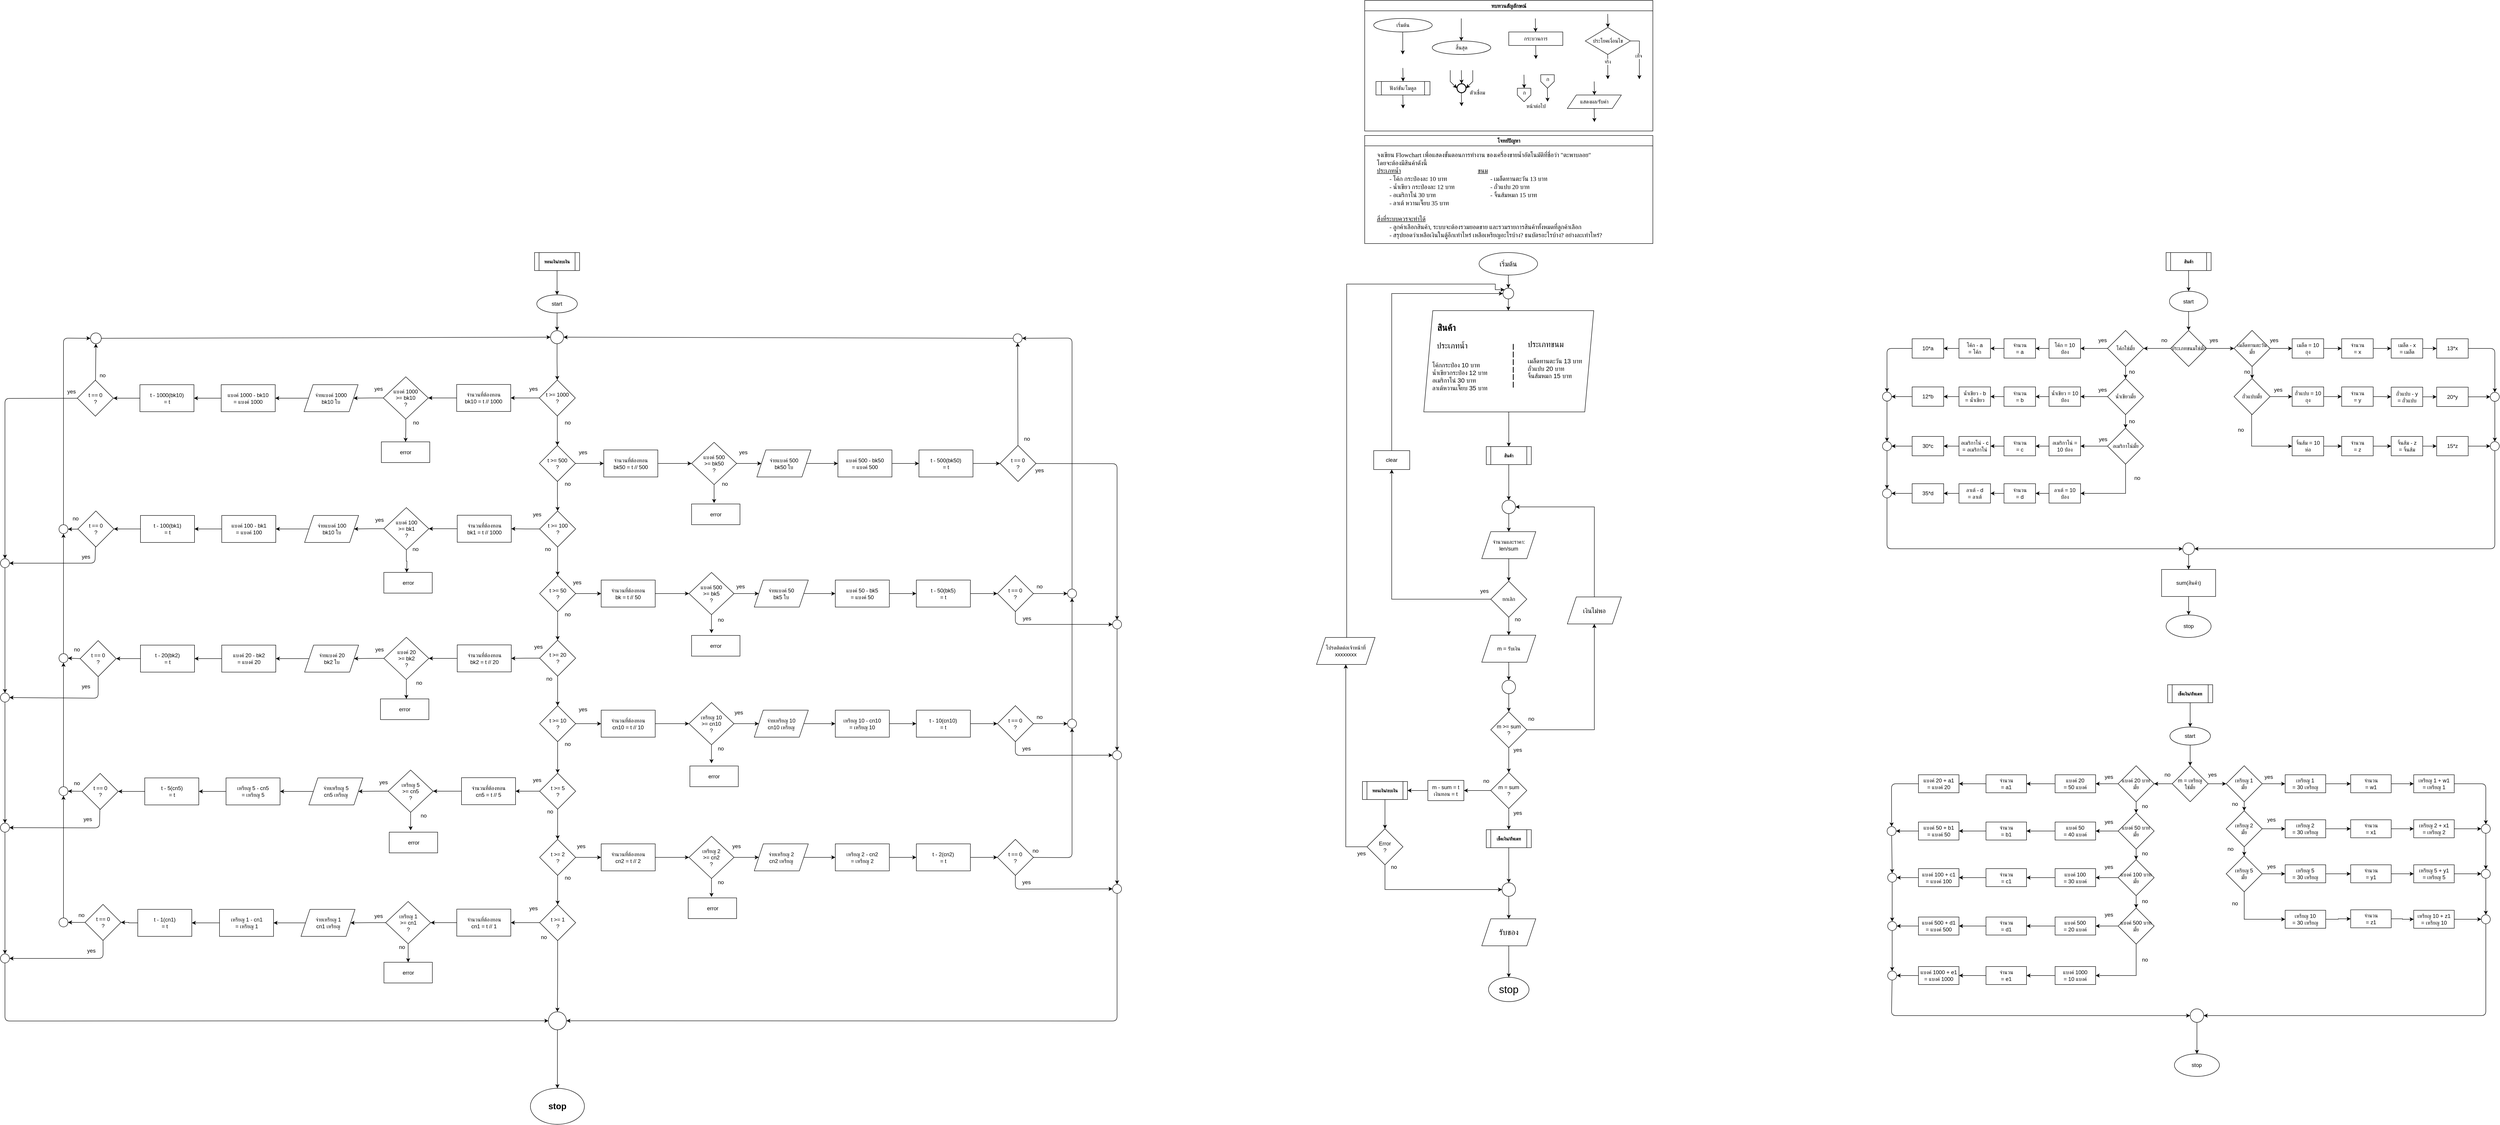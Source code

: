 <mxfile>
    <diagram id="C5RBs43oDa-KdzZeNtuy" name="Page-1">
        <mxGraphModel dx="5548" dy="654" grid="1" gridSize="10" guides="1" tooltips="1" connect="1" arrows="1" fold="1" page="1" pageScale="1" pageWidth="827" pageHeight="1169" math="0" shadow="0">
            <root>
                <mxCell id="WIyWlLk6GJQsqaUBKTNV-0"/>
                <mxCell id="WIyWlLk6GJQsqaUBKTNV-1" parent="WIyWlLk6GJQsqaUBKTNV-0"/>
                <mxCell id="M7CGMbNuYNeq0SnUNNgH-6" value="ทบทวนสัญลักษณ์" style="swimlane;fontFamily=Sarabun;fontSource=https%3A%2F%2Ffonts.googleapis.com%2Fcss%3Ffamily%3DSarabun;" parent="WIyWlLk6GJQsqaUBKTNV-1" vertex="1">
                    <mxGeometry x="-720" y="20" width="640" height="290" as="geometry"/>
                </mxCell>
                <mxCell id="M7CGMbNuYNeq0SnUNNgH-2" value="&lt;font data-font-src=&quot;https://fonts.googleapis.com/css?family=Sarabun&quot; face=&quot;Sarabun&quot;&gt;เริ่มต้น&lt;/font&gt;" style="ellipse;whiteSpace=wrap;html=1;" parent="M7CGMbNuYNeq0SnUNNgH-6" vertex="1">
                    <mxGeometry x="20" y="40" width="130" height="30" as="geometry"/>
                </mxCell>
                <mxCell id="M7CGMbNuYNeq0SnUNNgH-5" value="" style="endArrow=classic;html=1;rounded=0;" parent="M7CGMbNuYNeq0SnUNNgH-6" edge="1">
                    <mxGeometry width="50" height="50" relative="1" as="geometry">
                        <mxPoint x="84.5" y="70" as="sourcePoint"/>
                        <mxPoint x="84.5" y="120" as="targetPoint"/>
                    </mxGeometry>
                </mxCell>
                <mxCell id="M7CGMbNuYNeq0SnUNNgH-3" value="&lt;font face=&quot;Sarabun&quot;&gt;สิ้นสุด&lt;/font&gt;" style="ellipse;whiteSpace=wrap;html=1;" parent="M7CGMbNuYNeq0SnUNNgH-6" vertex="1">
                    <mxGeometry x="150" y="90" width="130" height="30" as="geometry"/>
                </mxCell>
                <mxCell id="M7CGMbNuYNeq0SnUNNgH-4" value="" style="endArrow=classic;html=1;rounded=0;" parent="M7CGMbNuYNeq0SnUNNgH-6" edge="1">
                    <mxGeometry width="50" height="50" relative="1" as="geometry">
                        <mxPoint x="214.5" y="40" as="sourcePoint"/>
                        <mxPoint x="214.5" y="90" as="targetPoint"/>
                    </mxGeometry>
                </mxCell>
                <mxCell id="mvioNwK95yMqdUQ73LqQ-0" value="กระบวนการ" style="rounded=0;whiteSpace=wrap;html=1;fontFamily=Sarabun;fontSource=https%3A%2F%2Ffonts.googleapis.com%2Fcss%3Ffamily%3DSarabun;" parent="M7CGMbNuYNeq0SnUNNgH-6" vertex="1">
                    <mxGeometry x="320" y="70" width="120" height="30" as="geometry"/>
                </mxCell>
                <mxCell id="mvioNwK95yMqdUQ73LqQ-1" value="" style="endArrow=classic;html=1;rounded=0;" parent="M7CGMbNuYNeq0SnUNNgH-6" edge="1">
                    <mxGeometry width="50" height="50" relative="1" as="geometry">
                        <mxPoint x="379" y="40" as="sourcePoint"/>
                        <mxPoint x="379.5" y="70" as="targetPoint"/>
                    </mxGeometry>
                </mxCell>
                <mxCell id="mvioNwK95yMqdUQ73LqQ-2" value="" style="endArrow=classic;html=1;rounded=0;" parent="M7CGMbNuYNeq0SnUNNgH-6" edge="1">
                    <mxGeometry width="50" height="50" relative="1" as="geometry">
                        <mxPoint x="379.75" y="100" as="sourcePoint"/>
                        <mxPoint x="380.25" y="130" as="targetPoint"/>
                    </mxGeometry>
                </mxCell>
                <mxCell id="mvioNwK95yMqdUQ73LqQ-3" value="ประโยคเงื่อนไข" style="rhombus;whiteSpace=wrap;html=1;fontFamily=Sarabun;fontSource=https%3A%2F%2Ffonts.googleapis.com%2Fcss%3Ffamily%3DSarabun;" parent="M7CGMbNuYNeq0SnUNNgH-6" vertex="1">
                    <mxGeometry x="490" y="60" width="100" height="60" as="geometry"/>
                </mxCell>
                <mxCell id="mvioNwK95yMqdUQ73LqQ-4" value="" style="endArrow=classic;html=1;rounded=0;" parent="M7CGMbNuYNeq0SnUNNgH-6" edge="1">
                    <mxGeometry width="50" height="50" relative="1" as="geometry">
                        <mxPoint x="539.71" y="30" as="sourcePoint"/>
                        <mxPoint x="540.21" y="60" as="targetPoint"/>
                    </mxGeometry>
                </mxCell>
                <mxCell id="mvioNwK95yMqdUQ73LqQ-5" value="" style="endArrow=classic;html=1;rounded=0;" parent="M7CGMbNuYNeq0SnUNNgH-6" edge="1">
                    <mxGeometry width="50" height="50" relative="1" as="geometry">
                        <mxPoint x="539.71" y="120" as="sourcePoint"/>
                        <mxPoint x="540" y="175" as="targetPoint"/>
                    </mxGeometry>
                </mxCell>
                <mxCell id="mvioNwK95yMqdUQ73LqQ-7" value="จริง" style="edgeLabel;html=1;align=center;verticalAlign=middle;resizable=0;points=[];fontFamily=Sarabun;fontSource=https%3A%2F%2Ffonts.googleapis.com%2Fcss%3Ffamily%3DSarabun;" parent="mvioNwK95yMqdUQ73LqQ-5" vertex="1" connectable="0">
                    <mxGeometry x="-0.414" y="-1" relative="1" as="geometry">
                        <mxPoint as="offset"/>
                    </mxGeometry>
                </mxCell>
                <mxCell id="mvioNwK95yMqdUQ73LqQ-6" value="" style="endArrow=classic;html=1;rounded=0;exitX=1;exitY=0.5;exitDx=0;exitDy=0;" parent="M7CGMbNuYNeq0SnUNNgH-6" source="mvioNwK95yMqdUQ73LqQ-3" edge="1">
                    <mxGeometry width="50" height="50" relative="1" as="geometry">
                        <mxPoint x="620" y="95" as="sourcePoint"/>
                        <mxPoint x="610" y="175" as="targetPoint"/>
                        <Array as="points">
                            <mxPoint x="610" y="90"/>
                        </Array>
                    </mxGeometry>
                </mxCell>
                <mxCell id="mvioNwK95yMqdUQ73LqQ-8" value="&lt;font data-font-src=&quot;https://fonts.googleapis.com/css?family=Sarabun&quot; face=&quot;Sarabun&quot;&gt;เท็จ&lt;/font&gt;" style="edgeLabel;html=1;align=center;verticalAlign=middle;resizable=0;points=[];" parent="mvioNwK95yMqdUQ73LqQ-6" vertex="1" connectable="0">
                    <mxGeometry x="-0.002" y="-2" relative="1" as="geometry">
                        <mxPoint as="offset"/>
                    </mxGeometry>
                </mxCell>
                <mxCell id="mvioNwK95yMqdUQ73LqQ-9" value="&lt;font data-font-src=&quot;https://fonts.googleapis.com/css?family=Sarabun&quot; face=&quot;Sarabun&quot;&gt;ฟังก์ชัน/โมดูล&lt;/font&gt;" style="shape=process;whiteSpace=wrap;html=1;backgroundOutline=1;" parent="M7CGMbNuYNeq0SnUNNgH-6" vertex="1">
                    <mxGeometry x="25" y="180" width="120" height="30" as="geometry"/>
                </mxCell>
                <mxCell id="mvioNwK95yMqdUQ73LqQ-11" value="" style="endArrow=classic;html=1;rounded=0;" parent="M7CGMbNuYNeq0SnUNNgH-6" edge="1">
                    <mxGeometry width="50" height="50" relative="1" as="geometry">
                        <mxPoint x="84.71" y="150" as="sourcePoint"/>
                        <mxPoint x="85.21" y="180" as="targetPoint"/>
                    </mxGeometry>
                </mxCell>
                <mxCell id="mvioNwK95yMqdUQ73LqQ-12" value="" style="endArrow=classic;html=1;rounded=0;" parent="M7CGMbNuYNeq0SnUNNgH-6" edge="1">
                    <mxGeometry width="50" height="50" relative="1" as="geometry">
                        <mxPoint x="84.71" y="210" as="sourcePoint"/>
                        <mxPoint x="85.21" y="240" as="targetPoint"/>
                    </mxGeometry>
                </mxCell>
                <mxCell id="mvioNwK95yMqdUQ73LqQ-13" value="" style="strokeWidth=2;html=1;shape=mxgraph.flowchart.start_2;whiteSpace=wrap;" parent="M7CGMbNuYNeq0SnUNNgH-6" vertex="1">
                    <mxGeometry x="205" y="185" width="20" height="20" as="geometry"/>
                </mxCell>
                <mxCell id="mvioNwK95yMqdUQ73LqQ-16" value="" style="endArrow=classic;html=1;rounded=0;" parent="M7CGMbNuYNeq0SnUNNgH-6" edge="1">
                    <mxGeometry width="50" height="50" relative="1" as="geometry">
                        <mxPoint x="214.71" y="155" as="sourcePoint"/>
                        <mxPoint x="215.21" y="185" as="targetPoint"/>
                    </mxGeometry>
                </mxCell>
                <mxCell id="mvioNwK95yMqdUQ73LqQ-17" value="" style="endArrow=classic;html=1;rounded=0;entryX=0;entryY=0.5;entryDx=0;entryDy=0;entryPerimeter=0;" parent="M7CGMbNuYNeq0SnUNNgH-6" target="mvioNwK95yMqdUQ73LqQ-13" edge="1">
                    <mxGeometry width="50" height="50" relative="1" as="geometry">
                        <mxPoint x="190.0" y="155" as="sourcePoint"/>
                        <mxPoint x="190.5" y="185" as="targetPoint"/>
                        <Array as="points">
                            <mxPoint x="190" y="180"/>
                        </Array>
                    </mxGeometry>
                </mxCell>
                <mxCell id="mvioNwK95yMqdUQ73LqQ-18" value="" style="endArrow=classic;html=1;rounded=0;entryX=1;entryY=0.5;entryDx=0;entryDy=0;entryPerimeter=0;" parent="M7CGMbNuYNeq0SnUNNgH-6" target="mvioNwK95yMqdUQ73LqQ-13" edge="1">
                    <mxGeometry width="50" height="50" relative="1" as="geometry">
                        <mxPoint x="240.0" y="155" as="sourcePoint"/>
                        <mxPoint x="240.5" y="185" as="targetPoint"/>
                        <Array as="points">
                            <mxPoint x="240" y="180"/>
                        </Array>
                    </mxGeometry>
                </mxCell>
                <mxCell id="mvioNwK95yMqdUQ73LqQ-19" value="" style="endArrow=classic;html=1;rounded=0;" parent="M7CGMbNuYNeq0SnUNNgH-6" edge="1">
                    <mxGeometry width="50" height="50" relative="1" as="geometry">
                        <mxPoint x="214.71" y="205" as="sourcePoint"/>
                        <mxPoint x="215.21" y="235" as="targetPoint"/>
                    </mxGeometry>
                </mxCell>
                <mxCell id="mvioNwK95yMqdUQ73LqQ-20" value="&lt;font data-font-src=&quot;https://fonts.googleapis.com/css?family=Sarabun&quot; face=&quot;Sarabun&quot;&gt;ตัวเชื่อม&lt;/font&gt;" style="text;html=1;align=center;verticalAlign=middle;resizable=0;points=[];autosize=1;strokeColor=none;fillColor=none;" parent="M7CGMbNuYNeq0SnUNNgH-6" vertex="1">
                    <mxGeometry x="220" y="190" width="60" height="30" as="geometry"/>
                </mxCell>
                <mxCell id="mvioNwK95yMqdUQ73LqQ-25" value="" style="endArrow=classic;html=1;rounded=0;" parent="M7CGMbNuYNeq0SnUNNgH-6" edge="1">
                    <mxGeometry width="50" height="50" relative="1" as="geometry">
                        <mxPoint x="353.71" y="165" as="sourcePoint"/>
                        <mxPoint x="354.21" y="195" as="targetPoint"/>
                    </mxGeometry>
                </mxCell>
                <mxCell id="mvioNwK95yMqdUQ73LqQ-21" value="" style="verticalLabelPosition=bottom;verticalAlign=top;html=1;shape=offPageConnector;rounded=0;size=0.5;" parent="M7CGMbNuYNeq0SnUNNgH-6" vertex="1">
                    <mxGeometry x="339" y="195" width="30" height="30" as="geometry"/>
                </mxCell>
                <mxCell id="mvioNwK95yMqdUQ73LqQ-26" value="" style="endArrow=classic;html=1;rounded=0;" parent="M7CGMbNuYNeq0SnUNNgH-6" edge="1">
                    <mxGeometry width="50" height="50" relative="1" as="geometry">
                        <mxPoint x="405.71" y="195" as="sourcePoint"/>
                        <mxPoint x="406.21" y="225" as="targetPoint"/>
                    </mxGeometry>
                </mxCell>
                <mxCell id="mvioNwK95yMqdUQ73LqQ-27" value="" style="verticalLabelPosition=bottom;verticalAlign=top;html=1;shape=offPageConnector;rounded=0;size=0.5;" parent="M7CGMbNuYNeq0SnUNNgH-6" vertex="1">
                    <mxGeometry x="391" y="165" width="30" height="30" as="geometry"/>
                </mxCell>
                <mxCell id="mvioNwK95yMqdUQ73LqQ-28" value="หน้าต่อไป" style="text;html=1;align=center;verticalAlign=middle;resizable=0;points=[];autosize=1;strokeColor=none;fillColor=none;fontFamily=Sarabun;fontSource=https%3A%2F%2Ffonts.googleapis.com%2Fcss%3Ffamily%3DSarabun;" parent="M7CGMbNuYNeq0SnUNNgH-6" vertex="1">
                    <mxGeometry x="345" y="220" width="70" height="30" as="geometry"/>
                </mxCell>
                <mxCell id="mvioNwK95yMqdUQ73LqQ-29" value="ก" style="text;html=1;align=center;verticalAlign=middle;resizable=0;points=[];autosize=1;strokeColor=none;fillColor=none;fontFamily=Sarabun;fontSource=https%3A%2F%2Ffonts.googleapis.com%2Fcss%3Ffamily%3DSarabun;" parent="M7CGMbNuYNeq0SnUNNgH-6" vertex="1">
                    <mxGeometry x="339" y="190" width="30" height="30" as="geometry"/>
                </mxCell>
                <mxCell id="mvioNwK95yMqdUQ73LqQ-30" value="ก" style="text;html=1;align=center;verticalAlign=middle;resizable=0;points=[];autosize=1;strokeColor=none;fillColor=none;fontFamily=Sarabun;fontSource=https%3A%2F%2Ffonts.googleapis.com%2Fcss%3Ffamily%3DSarabun;" parent="M7CGMbNuYNeq0SnUNNgH-6" vertex="1">
                    <mxGeometry x="391" y="160" width="30" height="30" as="geometry"/>
                </mxCell>
                <mxCell id="mvioNwK95yMqdUQ73LqQ-32" value="แสดงผล/รับค่า" style="shape=parallelogram;perimeter=parallelogramPerimeter;whiteSpace=wrap;html=1;fixedSize=1;fontFamily=Sarabun;fontSource=https%3A%2F%2Ffonts.googleapis.com%2Fcss%3Ffamily%3DSarabun;" parent="M7CGMbNuYNeq0SnUNNgH-6" vertex="1">
                    <mxGeometry x="450" y="210" width="120" height="30" as="geometry"/>
                </mxCell>
                <mxCell id="mvioNwK95yMqdUQ73LqQ-33" value="" style="endArrow=classic;html=1;rounded=0;" parent="M7CGMbNuYNeq0SnUNNgH-6" edge="1">
                    <mxGeometry width="50" height="50" relative="1" as="geometry">
                        <mxPoint x="509.71" y="180" as="sourcePoint"/>
                        <mxPoint x="510.21" y="210" as="targetPoint"/>
                    </mxGeometry>
                </mxCell>
                <mxCell id="mvioNwK95yMqdUQ73LqQ-34" value="" style="endArrow=classic;html=1;rounded=0;" parent="M7CGMbNuYNeq0SnUNNgH-6" edge="1">
                    <mxGeometry width="50" height="50" relative="1" as="geometry">
                        <mxPoint x="509.71" y="240" as="sourcePoint"/>
                        <mxPoint x="510.21" y="270" as="targetPoint"/>
                    </mxGeometry>
                </mxCell>
                <mxCell id="mvioNwK95yMqdUQ73LqQ-70" value="&lt;font data-font-src=&quot;https://fonts.googleapis.com/css?family=Sarabun&quot; face=&quot;Sarabun&quot;&gt;โจทย์ปัญหา&lt;/font&gt;" style="swimlane;whiteSpace=wrap;html=1;" parent="WIyWlLk6GJQsqaUBKTNV-1" vertex="1">
                    <mxGeometry x="-720" y="320" width="640" height="240" as="geometry"/>
                </mxCell>
                <mxCell id="mvioNwK95yMqdUQ73LqQ-71" value="&lt;font data-font-src=&quot;https://fonts.googleapis.com/css?family=Sarabun&quot; face=&quot;Sarabun&quot; style=&quot;font-size: 14px;&quot;&gt;จงเขียน Flowchart เพื่อแสดงขั้นตอนการทำงาน ของเครื่องขายน้ำอัตโนมัติที่ชื่อว่า &quot;ตะพาบลอย&quot;&lt;br&gt;โดยจะต้องมีสินค้าดังนี้&lt;br&gt;&lt;u&gt;ประเภทน้ำ&lt;span style=&quot;white-space: pre;&quot;&gt;&#x9;&lt;/span&gt;&lt;span style=&quot;white-space: pre;&quot;&gt;&#x9;&lt;/span&gt;&lt;span style=&quot;white-space: pre;&quot;&gt;&#x9;&lt;/span&gt;&lt;span style=&quot;white-space: pre;&quot;&gt;&#x9;&lt;/span&gt;&lt;span style=&quot;white-space: pre;&quot;&gt;&#x9;&lt;/span&gt;&lt;span style=&quot;white-space: pre;&quot;&gt;&#x9;&lt;span style=&quot;white-space: pre;&quot;&gt;&#x9;&lt;/span&gt;ข&lt;/span&gt;นม&lt;/u&gt;&lt;br&gt;&lt;span style=&quot;white-space: pre;&quot;&gt;&#x9;&lt;/span&gt;- โค้ก กระป๋องละ 10 บาท&lt;span style=&quot;white-space: pre;&quot;&gt;&#x9;&lt;/span&gt;&lt;span style=&quot;white-space: pre;&quot;&gt;&#x9;&lt;/span&gt;&lt;span style=&quot;white-space: pre;&quot;&gt;&#x9;&lt;/span&gt;&lt;span style=&quot;white-space: pre;&quot;&gt;&#x9;&lt;/span&gt;- เมล็ดทานตะวัน 13 บาท&lt;br&gt;&lt;span style=&quot;white-space: pre;&quot;&gt;&#x9;&lt;/span&gt;- น้ำเขียว กระป๋องละ 12 บาท&lt;span style=&quot;white-space: pre;&quot;&gt;&#x9;&lt;/span&gt;&lt;span style=&quot;white-space: pre;&quot;&gt;&#x9;&lt;/span&gt;&lt;span style=&quot;white-space: pre;&quot;&gt;&#x9;&lt;/span&gt;- ถั่วแปบ 20 บาท&lt;br&gt;&lt;span style=&quot;white-space: pre;&quot;&gt;&#x9;&lt;/span&gt;- อเมริกาโน่ 30 บาท&lt;span style=&quot;white-space: pre;&quot;&gt;&#x9;&lt;/span&gt;&lt;span style=&quot;white-space: pre;&quot;&gt;&#x9;&lt;/span&gt;&lt;span style=&quot;white-space: pre;&quot;&gt;&#x9;&lt;/span&gt;&lt;span style=&quot;white-space: pre;&quot;&gt;&#x9;&lt;/span&gt;&lt;span style=&quot;white-space: pre;&quot;&gt;&#x9;&lt;/span&gt;- จิ้นส้มหมก 15 บาท&lt;br&gt;&lt;span style=&quot;white-space: pre;&quot;&gt;&#x9;&lt;/span&gt;- ลาเต้ หวานเจี๊ยบ 35 บาท&lt;span style=&quot;white-space: pre;&quot;&gt;&#x9;&lt;/span&gt;&lt;br&gt;&lt;br&gt;&lt;u&gt;สิ่งที่ระบบควรจะทำได้&lt;/u&gt;&lt;br&gt;&lt;span style=&quot;white-space: pre;&quot;&gt;&#x9;&lt;/span&gt;- ลูกค้าเลือกสินค้า, ระบบจะต้องรวมยอดขาย และรวมรายการสินค้าทั้งหมดที่ลูกค้าเลือก&lt;br&gt;&lt;span style=&quot;white-space: pre;&quot;&gt;&#x9;&lt;/span&gt;- สรุปยอดว่าเหลือเงินในตู้อีกเท่าไหร่ เหลือเหรียญอะไรบ้าง? ธนบัตรอะไรบ้าง? อย่างละเท่าไหร่?&lt;br&gt;&lt;br&gt;&lt;br&gt;&lt;/font&gt;" style="text;html=1;align=left;verticalAlign=middle;resizable=0;points=[];autosize=1;strokeColor=none;fillColor=none;fontSize=14;" parent="mvioNwK95yMqdUQ73LqQ-70" vertex="1">
                    <mxGeometry x="25" y="30" width="580" height="240" as="geometry"/>
                </mxCell>
                <mxCell id="SD3mACNuw7I6ulbQ2JE7-184" value="" style="edgeStyle=orthogonalEdgeStyle;rounded=0;orthogonalLoop=1;jettySize=auto;html=1;" parent="WIyWlLk6GJQsqaUBKTNV-1" source="mvioNwK95yMqdUQ73LqQ-35" target="SD3mACNuw7I6ulbQ2JE7-183" edge="1">
                    <mxGeometry relative="1" as="geometry"/>
                </mxCell>
                <mxCell id="mvioNwK95yMqdUQ73LqQ-35" value="&lt;font style=&quot;font-size: 16px;&quot; data-font-src=&quot;https://fonts.googleapis.com/css?family=Sarabun&quot; face=&quot;Sarabun&quot;&gt;เริ่มต้น&lt;/font&gt;" style="ellipse;whiteSpace=wrap;html=1;" parent="WIyWlLk6GJQsqaUBKTNV-1" vertex="1">
                    <mxGeometry x="-466" y="580" width="130" height="50" as="geometry"/>
                </mxCell>
                <mxCell id="V9kbop6HQoNJyVFFNIBV-155" value="" style="edgeStyle=orthogonalEdgeStyle;rounded=0;orthogonalLoop=1;jettySize=auto;html=1;" parent="WIyWlLk6GJQsqaUBKTNV-1" source="SD3mACNuw7I6ulbQ2JE7-0" target="V9kbop6HQoNJyVFFNIBV-151" edge="1">
                    <mxGeometry relative="1" as="geometry"/>
                </mxCell>
                <mxCell id="SD3mACNuw7I6ulbQ2JE7-0" value="เหรียญ 1&lt;div&gt;= 30 เหรียญ&lt;/div&gt;" style="rounded=0;whiteSpace=wrap;html=1;" parent="WIyWlLk6GJQsqaUBKTNV-1" vertex="1">
                    <mxGeometry x="1324.37" y="1740" width="90" height="40" as="geometry"/>
                </mxCell>
                <mxCell id="V9kbop6HQoNJyVFFNIBV-157" value="" style="edgeStyle=orthogonalEdgeStyle;rounded=0;orthogonalLoop=1;jettySize=auto;html=1;" parent="WIyWlLk6GJQsqaUBKTNV-1" source="SD3mACNuw7I6ulbQ2JE7-4" target="V9kbop6HQoNJyVFFNIBV-153" edge="1">
                    <mxGeometry relative="1" as="geometry"/>
                </mxCell>
                <mxCell id="SD3mACNuw7I6ulbQ2JE7-4" value="เหรียญ 5&lt;div&gt;= 30 เหรียญ&lt;/div&gt;" style="rounded=0;whiteSpace=wrap;html=1;" parent="WIyWlLk6GJQsqaUBKTNV-1" vertex="1">
                    <mxGeometry x="1324.37" y="1940" width="90" height="40" as="geometry"/>
                </mxCell>
                <mxCell id="V9kbop6HQoNJyVFFNIBV-158" value="" style="edgeStyle=orthogonalEdgeStyle;rounded=0;orthogonalLoop=1;jettySize=auto;html=1;" parent="WIyWlLk6GJQsqaUBKTNV-1" source="SD3mACNuw7I6ulbQ2JE7-5" target="V9kbop6HQoNJyVFFNIBV-154" edge="1">
                    <mxGeometry relative="1" as="geometry"/>
                </mxCell>
                <mxCell id="SD3mACNuw7I6ulbQ2JE7-5" value="เหรียญ 10&lt;div&gt;= 30 เหรียญ&lt;/div&gt;" style="rounded=0;whiteSpace=wrap;html=1;" parent="WIyWlLk6GJQsqaUBKTNV-1" vertex="1">
                    <mxGeometry x="1324.37" y="2041" width="90" height="40" as="geometry"/>
                </mxCell>
                <mxCell id="SD3mACNuw7I6ulbQ2JE7-6" value="" style="ellipse;whiteSpace=wrap;html=1;aspect=fixed;" parent="WIyWlLk6GJQsqaUBKTNV-1" vertex="1">
                    <mxGeometry x="-399.75" y="906" width="20" height="20" as="geometry"/>
                </mxCell>
                <mxCell id="V9kbop6HQoNJyVFFNIBV-129" value="" style="edgeStyle=orthogonalEdgeStyle;rounded=0;orthogonalLoop=1;jettySize=auto;html=1;" parent="WIyWlLk6GJQsqaUBKTNV-1" source="SD3mACNuw7I6ulbQ2JE7-7" target="V9kbop6HQoNJyVFFNIBV-124" edge="1">
                    <mxGeometry relative="1" as="geometry"/>
                </mxCell>
                <mxCell id="SD3mACNuw7I6ulbQ2JE7-7" value="&lt;div&gt;แบงค์ 20&lt;/div&gt;&lt;div&gt;&lt;span style=&quot;background-color: transparent; color: light-dark(rgb(0, 0, 0), rgb(255, 255, 255));&quot;&gt;= 50 แบงค์&lt;/span&gt;&lt;/div&gt;" style="rounded=0;whiteSpace=wrap;html=1;" parent="WIyWlLk6GJQsqaUBKTNV-1" vertex="1">
                    <mxGeometry x="813.37" y="1740" width="90" height="40" as="geometry"/>
                </mxCell>
                <mxCell id="V9kbop6HQoNJyVFFNIBV-127" value="" style="edgeStyle=orthogonalEdgeStyle;rounded=0;orthogonalLoop=1;jettySize=auto;html=1;" parent="WIyWlLk6GJQsqaUBKTNV-1" source="SD3mACNuw7I6ulbQ2JE7-8" target="V9kbop6HQoNJyVFFNIBV-126" edge="1">
                    <mxGeometry relative="1" as="geometry"/>
                </mxCell>
                <mxCell id="SD3mACNuw7I6ulbQ2JE7-8" value="&lt;div&gt;แบงค์ 50&lt;/div&gt;&lt;div&gt;= 40 แบงค์&lt;/div&gt;" style="rounded=0;whiteSpace=wrap;html=1;" parent="WIyWlLk6GJQsqaUBKTNV-1" vertex="1">
                    <mxGeometry x="813.37" y="1845" width="90" height="40" as="geometry"/>
                </mxCell>
                <mxCell id="V9kbop6HQoNJyVFFNIBV-135" value="" style="edgeStyle=orthogonalEdgeStyle;rounded=0;orthogonalLoop=1;jettySize=auto;html=1;" parent="WIyWlLk6GJQsqaUBKTNV-1" source="SD3mACNuw7I6ulbQ2JE7-9" target="V9kbop6HQoNJyVFFNIBV-132" edge="1">
                    <mxGeometry relative="1" as="geometry"/>
                </mxCell>
                <mxCell id="SD3mACNuw7I6ulbQ2JE7-9" value="&lt;div&gt;แบงค์ 100&lt;/div&gt;&lt;div&gt;= 30 แบงค์&lt;/div&gt;" style="rounded=0;whiteSpace=wrap;html=1;" parent="WIyWlLk6GJQsqaUBKTNV-1" vertex="1">
                    <mxGeometry x="813.37" y="1948.5" width="90" height="40" as="geometry"/>
                </mxCell>
                <mxCell id="91" style="edgeStyle=none;html=1;entryX=0.5;entryY=0;entryDx=0;entryDy=0;" edge="1" parent="WIyWlLk6GJQsqaUBKTNV-1" source="SD3mACNuw7I6ulbQ2JE7-54" target="SD3mACNuw7I6ulbQ2JE7-108">
                    <mxGeometry relative="1" as="geometry"/>
                </mxCell>
                <mxCell id="SD3mACNuw7I6ulbQ2JE7-54" value="" style="shape=parallelogram;perimeter=parallelogramPerimeter;whiteSpace=wrap;html=1;fixedSize=1;align=left;" parent="WIyWlLk6GJQsqaUBKTNV-1" vertex="1">
                    <mxGeometry x="-588.75" y="709" width="377.5" height="225" as="geometry"/>
                </mxCell>
                <mxCell id="SD3mACNuw7I6ulbQ2JE7-56" value="&lt;h1 style=&quot;margin-top: 0px;&quot;&gt;&lt;font style=&quot;font-size: 20px;&quot;&gt;&amp;nbsp; สินค้า&lt;/font&gt;&lt;/h1&gt;&lt;div&gt;&lt;font style=&quot;font-size: 18px;&quot;&gt;&amp;nbsp; ประเภทน้ำ&lt;/font&gt;&lt;/div&gt;&lt;div&gt;&lt;font style=&quot;font-size: 20px;&quot;&gt;&lt;br&gt;&lt;/font&gt;&lt;/div&gt;&lt;div&gt;&lt;font style=&quot;font-size: 14px;&quot;&gt;โค้กกระป๋อง 10 บาท&lt;/font&gt;&lt;/div&gt;&lt;div&gt;&lt;font style=&quot;font-size: 14px;&quot;&gt;น้ำเขียวกระป๋อง 12 บาท&lt;/font&gt;&lt;/div&gt;&lt;div&gt;&lt;font style=&quot;font-size: 14px;&quot;&gt;อเมริกาโน่ 30 บาท&lt;/font&gt;&lt;/div&gt;&lt;div&gt;&lt;font style=&quot;font-size: 14px;&quot;&gt;ลาเต้หวานเจี๊ยบ 35 บาท&lt;/font&gt;&lt;/div&gt;" style="text;html=1;whiteSpace=wrap;overflow=hidden;rounded=0;" parent="WIyWlLk6GJQsqaUBKTNV-1" vertex="1">
                    <mxGeometry x="-571.75" y="725" width="159.75" height="179" as="geometry"/>
                </mxCell>
                <mxCell id="SD3mACNuw7I6ulbQ2JE7-57" value="&lt;h1 style=&quot;margin-top: 0px;&quot;&gt;&lt;span style=&quot;font-size: 18px; background-color: transparent; color: light-dark(rgb(0, 0, 0), rgb(255, 255, 255)); font-weight: normal;&quot;&gt;ประเภทขนม&lt;/span&gt;&lt;/h1&gt;&lt;div&gt;&lt;span style=&quot;font-size: 14px;&quot;&gt;เมล็ดทานตะวัน 13 บาท&lt;/span&gt;&lt;/div&gt;&lt;div&gt;&lt;span style=&quot;font-size: 14px;&quot;&gt;ถั่วแปบ 20 บาท&lt;/span&gt;&lt;/div&gt;&lt;div&gt;&lt;span style=&quot;font-size: 14px;&quot;&gt;จิ้นส้มหมก 15 บาท&lt;/span&gt;&lt;/div&gt;" style="text;html=1;whiteSpace=wrap;overflow=hidden;rounded=0;" parent="WIyWlLk6GJQsqaUBKTNV-1" vertex="1">
                    <mxGeometry x="-359.75" y="760.5" width="155" height="195" as="geometry"/>
                </mxCell>
                <mxCell id="SD3mACNuw7I6ulbQ2JE7-75" value="" style="edgeStyle=orthogonalEdgeStyle;rounded=0;orthogonalLoop=1;jettySize=auto;html=1;" parent="WIyWlLk6GJQsqaUBKTNV-1" source="SD3mACNuw7I6ulbQ2JE7-58" target="SD3mACNuw7I6ulbQ2JE7-74" edge="1">
                    <mxGeometry relative="1" as="geometry"/>
                </mxCell>
                <mxCell id="SD3mACNuw7I6ulbQ2JE7-80" value="" style="edgeStyle=orthogonalEdgeStyle;rounded=0;orthogonalLoop=1;jettySize=auto;html=1;" parent="WIyWlLk6GJQsqaUBKTNV-1" source="SD3mACNuw7I6ulbQ2JE7-58" target="SD3mACNuw7I6ulbQ2JE7-0" edge="1">
                    <mxGeometry relative="1" as="geometry"/>
                </mxCell>
                <mxCell id="SD3mACNuw7I6ulbQ2JE7-58" value="เหรียญ 1&lt;div&gt;มั้ย&lt;/div&gt;" style="rhombus;whiteSpace=wrap;html=1;" parent="WIyWlLk6GJQsqaUBKTNV-1" vertex="1">
                    <mxGeometry x="1193.37" y="1720" width="80" height="80" as="geometry"/>
                </mxCell>
                <mxCell id="SD3mACNuw7I6ulbQ2JE7-82" value="" style="edgeStyle=orthogonalEdgeStyle;rounded=0;orthogonalLoop=1;jettySize=auto;html=1;" parent="WIyWlLk6GJQsqaUBKTNV-1" source="SD3mACNuw7I6ulbQ2JE7-60" target="SD3mACNuw7I6ulbQ2JE7-4" edge="1">
                    <mxGeometry relative="1" as="geometry"/>
                </mxCell>
                <mxCell id="V9kbop6HQoNJyVFFNIBV-16" style="edgeStyle=orthogonalEdgeStyle;rounded=0;orthogonalLoop=1;jettySize=auto;html=1;entryX=0;entryY=0.5;entryDx=0;entryDy=0;" parent="WIyWlLk6GJQsqaUBKTNV-1" source="SD3mACNuw7I6ulbQ2JE7-60" target="SD3mACNuw7I6ulbQ2JE7-5" edge="1">
                    <mxGeometry relative="1" as="geometry">
                        <Array as="points">
                            <mxPoint x="1233.37" y="2061"/>
                        </Array>
                    </mxGeometry>
                </mxCell>
                <mxCell id="SD3mACNuw7I6ulbQ2JE7-60" value="เหรียญ 5&lt;div&gt;มั้ย&lt;/div&gt;" style="rhombus;whiteSpace=wrap;html=1;" parent="WIyWlLk6GJQsqaUBKTNV-1" vertex="1">
                    <mxGeometry x="1193.37" y="1920" width="80" height="80" as="geometry"/>
                </mxCell>
                <mxCell id="SD3mACNuw7I6ulbQ2JE7-68" value="" style="edgeStyle=orthogonalEdgeStyle;rounded=0;orthogonalLoop=1;jettySize=auto;html=1;" parent="WIyWlLk6GJQsqaUBKTNV-1" source="SD3mACNuw7I6ulbQ2JE7-62" target="SD3mACNuw7I6ulbQ2JE7-66" edge="1">
                    <mxGeometry relative="1" as="geometry"/>
                </mxCell>
                <mxCell id="SD3mACNuw7I6ulbQ2JE7-84" value="" style="edgeStyle=orthogonalEdgeStyle;rounded=0;orthogonalLoop=1;jettySize=auto;html=1;" parent="WIyWlLk6GJQsqaUBKTNV-1" source="SD3mACNuw7I6ulbQ2JE7-62" target="SD3mACNuw7I6ulbQ2JE7-7" edge="1">
                    <mxGeometry relative="1" as="geometry"/>
                </mxCell>
                <mxCell id="SD3mACNuw7I6ulbQ2JE7-62" value="แบงค์ 20 บาท&lt;div&gt;มั้ย&lt;/div&gt;" style="rhombus;whiteSpace=wrap;html=1;" parent="WIyWlLk6GJQsqaUBKTNV-1" vertex="1">
                    <mxGeometry x="953.37" y="1720" width="80" height="80" as="geometry"/>
                </mxCell>
                <mxCell id="SD3mACNuw7I6ulbQ2JE7-69" value="" style="edgeStyle=orthogonalEdgeStyle;rounded=0;orthogonalLoop=1;jettySize=auto;html=1;" parent="WIyWlLk6GJQsqaUBKTNV-1" source="SD3mACNuw7I6ulbQ2JE7-66" target="SD3mACNuw7I6ulbQ2JE7-67" edge="1">
                    <mxGeometry relative="1" as="geometry"/>
                </mxCell>
                <mxCell id="V9kbop6HQoNJyVFFNIBV-128" value="" style="edgeStyle=orthogonalEdgeStyle;rounded=0;orthogonalLoop=1;jettySize=auto;html=1;" parent="WIyWlLk6GJQsqaUBKTNV-1" source="SD3mACNuw7I6ulbQ2JE7-66" target="SD3mACNuw7I6ulbQ2JE7-8" edge="1">
                    <mxGeometry relative="1" as="geometry"/>
                </mxCell>
                <mxCell id="SD3mACNuw7I6ulbQ2JE7-66" value="แบงค์ 50 บาท&lt;div&gt;มั้ย&lt;/div&gt;" style="rhombus;whiteSpace=wrap;html=1;" parent="WIyWlLk6GJQsqaUBKTNV-1" vertex="1">
                    <mxGeometry x="953.37" y="1825" width="80" height="80" as="geometry"/>
                </mxCell>
                <mxCell id="SD3mACNuw7I6ulbQ2JE7-71" value="" style="edgeStyle=orthogonalEdgeStyle;rounded=0;orthogonalLoop=1;jettySize=auto;html=1;" parent="WIyWlLk6GJQsqaUBKTNV-1" source="SD3mACNuw7I6ulbQ2JE7-67" target="SD3mACNuw7I6ulbQ2JE7-70" edge="1">
                    <mxGeometry relative="1" as="geometry"/>
                </mxCell>
                <mxCell id="SD3mACNuw7I6ulbQ2JE7-86" value="" style="edgeStyle=orthogonalEdgeStyle;rounded=0;orthogonalLoop=1;jettySize=auto;html=1;" parent="WIyWlLk6GJQsqaUBKTNV-1" source="SD3mACNuw7I6ulbQ2JE7-67" target="SD3mACNuw7I6ulbQ2JE7-9" edge="1">
                    <mxGeometry relative="1" as="geometry"/>
                </mxCell>
                <mxCell id="SD3mACNuw7I6ulbQ2JE7-67" value="แบงค์ 100 บาท&lt;div&gt;มั้ย&lt;/div&gt;" style="rhombus;whiteSpace=wrap;html=1;" parent="WIyWlLk6GJQsqaUBKTNV-1" vertex="1">
                    <mxGeometry x="953.37" y="1928.5" width="80" height="80" as="geometry"/>
                </mxCell>
                <mxCell id="SD3mACNuw7I6ulbQ2JE7-87" value="" style="edgeStyle=orthogonalEdgeStyle;rounded=0;orthogonalLoop=1;jettySize=auto;html=1;" parent="WIyWlLk6GJQsqaUBKTNV-1" source="SD3mACNuw7I6ulbQ2JE7-70" target="SD3mACNuw7I6ulbQ2JE7-78" edge="1">
                    <mxGeometry relative="1" as="geometry"/>
                </mxCell>
                <mxCell id="V9kbop6HQoNJyVFFNIBV-4" style="edgeStyle=orthogonalEdgeStyle;rounded=0;orthogonalLoop=1;jettySize=auto;html=1;entryX=1;entryY=0.5;entryDx=0;entryDy=0;" parent="WIyWlLk6GJQsqaUBKTNV-1" source="SD3mACNuw7I6ulbQ2JE7-70" target="SD3mACNuw7I6ulbQ2JE7-79" edge="1">
                    <mxGeometry relative="1" as="geometry">
                        <Array as="points">
                            <mxPoint x="993.37" y="2186"/>
                        </Array>
                    </mxGeometry>
                </mxCell>
                <mxCell id="SD3mACNuw7I6ulbQ2JE7-70" value="แบงค์ 500 บาท&lt;div&gt;มั้ย&lt;/div&gt;" style="rhombus;whiteSpace=wrap;html=1;" parent="WIyWlLk6GJQsqaUBKTNV-1" vertex="1">
                    <mxGeometry x="953.37" y="2036" width="80" height="80" as="geometry"/>
                </mxCell>
                <mxCell id="SD3mACNuw7I6ulbQ2JE7-76" value="" style="edgeStyle=orthogonalEdgeStyle;rounded=0;orthogonalLoop=1;jettySize=auto;html=1;" parent="WIyWlLk6GJQsqaUBKTNV-1" source="SD3mACNuw7I6ulbQ2JE7-74" target="SD3mACNuw7I6ulbQ2JE7-60" edge="1">
                    <mxGeometry relative="1" as="geometry"/>
                </mxCell>
                <mxCell id="SD3mACNuw7I6ulbQ2JE7-81" value="" style="edgeStyle=orthogonalEdgeStyle;rounded=0;orthogonalLoop=1;jettySize=auto;html=1;" parent="WIyWlLk6GJQsqaUBKTNV-1" source="SD3mACNuw7I6ulbQ2JE7-74" target="SD3mACNuw7I6ulbQ2JE7-77" edge="1">
                    <mxGeometry relative="1" as="geometry"/>
                </mxCell>
                <mxCell id="SD3mACNuw7I6ulbQ2JE7-74" value="เหรียญ 2&lt;div&gt;มั้ย&lt;/div&gt;" style="rhombus;whiteSpace=wrap;html=1;" parent="WIyWlLk6GJQsqaUBKTNV-1" vertex="1">
                    <mxGeometry x="1193.37" y="1820" width="80" height="80" as="geometry"/>
                </mxCell>
                <mxCell id="V9kbop6HQoNJyVFFNIBV-156" value="" style="edgeStyle=orthogonalEdgeStyle;rounded=0;orthogonalLoop=1;jettySize=auto;html=1;" parent="WIyWlLk6GJQsqaUBKTNV-1" source="SD3mACNuw7I6ulbQ2JE7-77" target="V9kbop6HQoNJyVFFNIBV-152" edge="1">
                    <mxGeometry relative="1" as="geometry"/>
                </mxCell>
                <mxCell id="SD3mACNuw7I6ulbQ2JE7-77" value="เหรียญ 2&lt;div&gt;= 30 เหรียญ&lt;/div&gt;" style="rounded=0;whiteSpace=wrap;html=1;" parent="WIyWlLk6GJQsqaUBKTNV-1" vertex="1">
                    <mxGeometry x="1324.37" y="1840" width="90" height="40" as="geometry"/>
                </mxCell>
                <mxCell id="V9kbop6HQoNJyVFFNIBV-136" value="" style="edgeStyle=orthogonalEdgeStyle;rounded=0;orthogonalLoop=1;jettySize=auto;html=1;" parent="WIyWlLk6GJQsqaUBKTNV-1" source="SD3mACNuw7I6ulbQ2JE7-78" target="V9kbop6HQoNJyVFFNIBV-133" edge="1">
                    <mxGeometry relative="1" as="geometry"/>
                </mxCell>
                <mxCell id="SD3mACNuw7I6ulbQ2JE7-78" value="&lt;div&gt;แบงค์ 500&lt;/div&gt;&lt;div&gt;= 20 แบงค์&lt;/div&gt;" style="rounded=0;whiteSpace=wrap;html=1;" parent="WIyWlLk6GJQsqaUBKTNV-1" vertex="1">
                    <mxGeometry x="813.37" y="2056" width="90" height="40" as="geometry"/>
                </mxCell>
                <mxCell id="V9kbop6HQoNJyVFFNIBV-137" value="" style="edgeStyle=orthogonalEdgeStyle;rounded=0;orthogonalLoop=1;jettySize=auto;html=1;" parent="WIyWlLk6GJQsqaUBKTNV-1" source="SD3mACNuw7I6ulbQ2JE7-79" target="V9kbop6HQoNJyVFFNIBV-134" edge="1">
                    <mxGeometry relative="1" as="geometry"/>
                </mxCell>
                <mxCell id="SD3mACNuw7I6ulbQ2JE7-79" value="&lt;div&gt;แบงค์ 1000&lt;/div&gt;&lt;div&gt;= 10 แบงค์&lt;/div&gt;" style="rounded=0;whiteSpace=wrap;html=1;" parent="WIyWlLk6GJQsqaUBKTNV-1" vertex="1">
                    <mxGeometry x="813.37" y="2166" width="90" height="40" as="geometry"/>
                </mxCell>
                <mxCell id="SD3mACNuw7I6ulbQ2JE7-94" value="" style="edgeStyle=orthogonalEdgeStyle;rounded=0;orthogonalLoop=1;jettySize=auto;html=1;" parent="WIyWlLk6GJQsqaUBKTNV-1" source="SD3mACNuw7I6ulbQ2JE7-89" target="SD3mACNuw7I6ulbQ2JE7-58" edge="1">
                    <mxGeometry relative="1" as="geometry"/>
                </mxCell>
                <mxCell id="SD3mACNuw7I6ulbQ2JE7-95" value="" style="edgeStyle=orthogonalEdgeStyle;rounded=0;orthogonalLoop=1;jettySize=auto;html=1;" parent="WIyWlLk6GJQsqaUBKTNV-1" source="SD3mACNuw7I6ulbQ2JE7-89" target="SD3mACNuw7I6ulbQ2JE7-62" edge="1">
                    <mxGeometry relative="1" as="geometry"/>
                </mxCell>
                <mxCell id="SD3mACNuw7I6ulbQ2JE7-89" value="m = เหรียญ&lt;div&gt;ใช่มั้ย&lt;/div&gt;" style="rhombus;whiteSpace=wrap;html=1;" parent="WIyWlLk6GJQsqaUBKTNV-1" vertex="1">
                    <mxGeometry x="1073.37" y="1720" width="80" height="80" as="geometry"/>
                </mxCell>
                <mxCell id="SD3mACNuw7I6ulbQ2JE7-96" value="" style="edgeStyle=orthogonalEdgeStyle;rounded=0;orthogonalLoop=1;jettySize=auto;html=1;" parent="WIyWlLk6GJQsqaUBKTNV-1" source="SD3mACNuw7I6ulbQ2JE7-90" target="SD3mACNuw7I6ulbQ2JE7-91" edge="1">
                    <mxGeometry relative="1" as="geometry"/>
                </mxCell>
                <mxCell id="SD3mACNuw7I6ulbQ2JE7-90" value="&lt;font size=&quot;1&quot;&gt;&lt;b&gt;เช็คเงิน/อัพเดท&lt;/b&gt;&lt;/font&gt;" style="shape=process;whiteSpace=wrap;html=1;backgroundOutline=1;" parent="WIyWlLk6GJQsqaUBKTNV-1" vertex="1">
                    <mxGeometry x="1063.37" y="1540" width="100" height="40" as="geometry"/>
                </mxCell>
                <mxCell id="SD3mACNuw7I6ulbQ2JE7-93" value="" style="edgeStyle=orthogonalEdgeStyle;rounded=0;orthogonalLoop=1;jettySize=auto;html=1;" parent="WIyWlLk6GJQsqaUBKTNV-1" source="SD3mACNuw7I6ulbQ2JE7-91" target="SD3mACNuw7I6ulbQ2JE7-89" edge="1">
                    <mxGeometry relative="1" as="geometry"/>
                </mxCell>
                <mxCell id="SD3mACNuw7I6ulbQ2JE7-91" value="start" style="ellipse;whiteSpace=wrap;html=1;" parent="WIyWlLk6GJQsqaUBKTNV-1" vertex="1">
                    <mxGeometry x="1068.37" y="1634" width="90" height="40" as="geometry"/>
                </mxCell>
                <mxCell id="SD3mACNuw7I6ulbQ2JE7-92" value="stop" style="ellipse;whiteSpace=wrap;html=1;" parent="WIyWlLk6GJQsqaUBKTNV-1" vertex="1">
                    <mxGeometry x="1078.37" y="2360" width="100" height="50" as="geometry"/>
                </mxCell>
                <mxCell id="SD3mACNuw7I6ulbQ2JE7-97" value="yes" style="text;html=1;align=center;verticalAlign=middle;whiteSpace=wrap;rounded=0;" parent="WIyWlLk6GJQsqaUBKTNV-1" vertex="1">
                    <mxGeometry x="1133.37" y="1725" width="60" height="30" as="geometry"/>
                </mxCell>
                <mxCell id="SD3mACNuw7I6ulbQ2JE7-98" value="no" style="text;html=1;align=center;verticalAlign=middle;whiteSpace=wrap;rounded=0;" parent="WIyWlLk6GJQsqaUBKTNV-1" vertex="1">
                    <mxGeometry x="1033.37" y="1725" width="60" height="30" as="geometry"/>
                </mxCell>
                <mxCell id="V9kbop6HQoNJyVFFNIBV-278" style="edgeStyle=orthogonalEdgeStyle;rounded=0;orthogonalLoop=1;jettySize=auto;html=1;entryX=0.5;entryY=0;entryDx=0;entryDy=0;" parent="WIyWlLk6GJQsqaUBKTNV-1" source="SD3mACNuw7I6ulbQ2JE7-105" target="V9kbop6HQoNJyVFFNIBV-277" edge="1">
                    <mxGeometry relative="1" as="geometry"/>
                </mxCell>
                <mxCell id="SD3mACNuw7I6ulbQ2JE7-105" value="&lt;font size=&quot;1&quot;&gt;&lt;b&gt;เช็คเงิน/อัพเดท&lt;/b&gt;&lt;/font&gt;" style="shape=process;whiteSpace=wrap;html=1;backgroundOutline=1;" parent="WIyWlLk6GJQsqaUBKTNV-1" vertex="1">
                    <mxGeometry x="-450" y="1862" width="100" height="40" as="geometry"/>
                </mxCell>
                <mxCell id="V9kbop6HQoNJyVFFNIBV-36" value="" style="edgeStyle=orthogonalEdgeStyle;rounded=0;orthogonalLoop=1;jettySize=auto;html=1;" parent="WIyWlLk6GJQsqaUBKTNV-1" source="SD3mACNuw7I6ulbQ2JE7-108" target="V9kbop6HQoNJyVFFNIBV-35" edge="1">
                    <mxGeometry relative="1" as="geometry"/>
                </mxCell>
                <mxCell id="SD3mACNuw7I6ulbQ2JE7-108" value="&lt;font size=&quot;1&quot;&gt;&lt;b&gt;สินค้า&lt;/b&gt;&lt;/font&gt;" style="shape=process;whiteSpace=wrap;html=1;backgroundOutline=1;" parent="WIyWlLk6GJQsqaUBKTNV-1" vertex="1">
                    <mxGeometry x="-450" y="1011" width="100" height="40" as="geometry"/>
                </mxCell>
                <mxCell id="SD3mACNuw7I6ulbQ2JE7-114" value="" style="edgeStyle=orthogonalEdgeStyle;rounded=0;orthogonalLoop=1;jettySize=auto;html=1;" parent="WIyWlLk6GJQsqaUBKTNV-1" source="SD3mACNuw7I6ulbQ2JE7-112" target="SD3mACNuw7I6ulbQ2JE7-113" edge="1">
                    <mxGeometry relative="1" as="geometry"/>
                </mxCell>
                <mxCell id="SD3mACNuw7I6ulbQ2JE7-112" value="&lt;font size=&quot;1&quot;&gt;&lt;b&gt;สินค้า&lt;/b&gt;&lt;/font&gt;" style="shape=process;whiteSpace=wrap;html=1;backgroundOutline=1;" parent="WIyWlLk6GJQsqaUBKTNV-1" vertex="1">
                    <mxGeometry x="1059.87" y="580" width="100" height="40" as="geometry"/>
                </mxCell>
                <mxCell id="SD3mACNuw7I6ulbQ2JE7-116" value="" style="edgeStyle=orthogonalEdgeStyle;rounded=0;orthogonalLoop=1;jettySize=auto;html=1;" parent="WIyWlLk6GJQsqaUBKTNV-1" source="SD3mACNuw7I6ulbQ2JE7-113" target="SD3mACNuw7I6ulbQ2JE7-115" edge="1">
                    <mxGeometry relative="1" as="geometry"/>
                </mxCell>
                <mxCell id="SD3mACNuw7I6ulbQ2JE7-113" value="start" style="ellipse;whiteSpace=wrap;html=1;" parent="WIyWlLk6GJQsqaUBKTNV-1" vertex="1">
                    <mxGeometry x="1067.37" y="666" width="85" height="45" as="geometry"/>
                </mxCell>
                <mxCell id="SD3mACNuw7I6ulbQ2JE7-119" value="" style="edgeStyle=orthogonalEdgeStyle;rounded=0;orthogonalLoop=1;jettySize=auto;html=1;" parent="WIyWlLk6GJQsqaUBKTNV-1" source="SD3mACNuw7I6ulbQ2JE7-115" target="SD3mACNuw7I6ulbQ2JE7-118" edge="1">
                    <mxGeometry relative="1" as="geometry"/>
                </mxCell>
                <mxCell id="SD3mACNuw7I6ulbQ2JE7-120" value="" style="edgeStyle=orthogonalEdgeStyle;rounded=0;orthogonalLoop=1;jettySize=auto;html=1;" parent="WIyWlLk6GJQsqaUBKTNV-1" source="SD3mACNuw7I6ulbQ2JE7-115" target="SD3mACNuw7I6ulbQ2JE7-117" edge="1">
                    <mxGeometry relative="1" as="geometry"/>
                </mxCell>
                <mxCell id="SD3mACNuw7I6ulbQ2JE7-115" value="ประเภทขนมใช่มั้ย" style="rhombus;whiteSpace=wrap;html=1;" parent="WIyWlLk6GJQsqaUBKTNV-1" vertex="1">
                    <mxGeometry x="1069.87" y="753" width="80" height="80" as="geometry"/>
                </mxCell>
                <mxCell id="SD3mACNuw7I6ulbQ2JE7-129" value="" style="edgeStyle=orthogonalEdgeStyle;rounded=0;orthogonalLoop=1;jettySize=auto;html=1;" parent="WIyWlLk6GJQsqaUBKTNV-1" source="SD3mACNuw7I6ulbQ2JE7-117" target="SD3mACNuw7I6ulbQ2JE7-127" edge="1">
                    <mxGeometry relative="1" as="geometry"/>
                </mxCell>
                <mxCell id="SD3mACNuw7I6ulbQ2JE7-145" value="" style="edgeStyle=orthogonalEdgeStyle;rounded=0;orthogonalLoop=1;jettySize=auto;html=1;" parent="WIyWlLk6GJQsqaUBKTNV-1" source="SD3mACNuw7I6ulbQ2JE7-117" target="SD3mACNuw7I6ulbQ2JE7-142" edge="1">
                    <mxGeometry relative="1" as="geometry"/>
                </mxCell>
                <mxCell id="SD3mACNuw7I6ulbQ2JE7-117" value="เมล็ดทานตะวัน&lt;div&gt;มั้ย&lt;/div&gt;" style="rhombus;whiteSpace=wrap;html=1;" parent="WIyWlLk6GJQsqaUBKTNV-1" vertex="1">
                    <mxGeometry x="1210.87" y="753" width="80" height="80" as="geometry"/>
                </mxCell>
                <mxCell id="SD3mACNuw7I6ulbQ2JE7-123" value="" style="edgeStyle=orthogonalEdgeStyle;rounded=0;orthogonalLoop=1;jettySize=auto;html=1;" parent="WIyWlLk6GJQsqaUBKTNV-1" source="SD3mACNuw7I6ulbQ2JE7-118" target="SD3mACNuw7I6ulbQ2JE7-121" edge="1">
                    <mxGeometry relative="1" as="geometry"/>
                </mxCell>
                <mxCell id="SD3mACNuw7I6ulbQ2JE7-138" value="" style="edgeStyle=orthogonalEdgeStyle;rounded=0;orthogonalLoop=1;jettySize=auto;html=1;" parent="WIyWlLk6GJQsqaUBKTNV-1" source="SD3mACNuw7I6ulbQ2JE7-118" target="SD3mACNuw7I6ulbQ2JE7-134" edge="1">
                    <mxGeometry relative="1" as="geometry"/>
                </mxCell>
                <mxCell id="SD3mACNuw7I6ulbQ2JE7-118" value="โค้กใช่มั้ย" style="rhombus;whiteSpace=wrap;html=1;" parent="WIyWlLk6GJQsqaUBKTNV-1" vertex="1">
                    <mxGeometry x="929.87" y="753" width="80" height="80" as="geometry"/>
                </mxCell>
                <mxCell id="SD3mACNuw7I6ulbQ2JE7-124" value="" style="edgeStyle=orthogonalEdgeStyle;rounded=0;orthogonalLoop=1;jettySize=auto;html=1;" parent="WIyWlLk6GJQsqaUBKTNV-1" source="SD3mACNuw7I6ulbQ2JE7-121" target="SD3mACNuw7I6ulbQ2JE7-122" edge="1">
                    <mxGeometry relative="1" as="geometry"/>
                </mxCell>
                <mxCell id="SD3mACNuw7I6ulbQ2JE7-139" value="" style="edgeStyle=orthogonalEdgeStyle;rounded=0;orthogonalLoop=1;jettySize=auto;html=1;" parent="WIyWlLk6GJQsqaUBKTNV-1" source="SD3mACNuw7I6ulbQ2JE7-121" target="SD3mACNuw7I6ulbQ2JE7-135" edge="1">
                    <mxGeometry relative="1" as="geometry"/>
                </mxCell>
                <mxCell id="SD3mACNuw7I6ulbQ2JE7-121" value="น้ำเขียวมั้ย" style="rhombus;whiteSpace=wrap;html=1;" parent="WIyWlLk6GJQsqaUBKTNV-1" vertex="1">
                    <mxGeometry x="929.87" y="860" width="80" height="80" as="geometry"/>
                </mxCell>
                <mxCell id="SD3mACNuw7I6ulbQ2JE7-140" value="" style="edgeStyle=orthogonalEdgeStyle;rounded=0;orthogonalLoop=1;jettySize=auto;html=1;" parent="WIyWlLk6GJQsqaUBKTNV-1" source="SD3mACNuw7I6ulbQ2JE7-122" target="SD3mACNuw7I6ulbQ2JE7-136" edge="1">
                    <mxGeometry relative="1" as="geometry"/>
                </mxCell>
                <mxCell id="V9kbop6HQoNJyVFFNIBV-0" style="edgeStyle=orthogonalEdgeStyle;rounded=0;orthogonalLoop=1;jettySize=auto;html=1;entryX=1;entryY=0.5;entryDx=0;entryDy=0;" parent="WIyWlLk6GJQsqaUBKTNV-1" source="SD3mACNuw7I6ulbQ2JE7-122" target="SD3mACNuw7I6ulbQ2JE7-137" edge="1">
                    <mxGeometry relative="1" as="geometry">
                        <Array as="points">
                            <mxPoint x="969.87" y="1115"/>
                        </Array>
                    </mxGeometry>
                </mxCell>
                <mxCell id="SD3mACNuw7I6ulbQ2JE7-122" value="อเมริกาโน่มั้ย" style="rhombus;whiteSpace=wrap;html=1;" parent="WIyWlLk6GJQsqaUBKTNV-1" vertex="1">
                    <mxGeometry x="929.87" y="970" width="80" height="80" as="geometry"/>
                </mxCell>
                <mxCell id="SD3mACNuw7I6ulbQ2JE7-146" value="" style="edgeStyle=orthogonalEdgeStyle;rounded=0;orthogonalLoop=1;jettySize=auto;html=1;" parent="WIyWlLk6GJQsqaUBKTNV-1" source="SD3mACNuw7I6ulbQ2JE7-127" target="SD3mACNuw7I6ulbQ2JE7-143" edge="1">
                    <mxGeometry relative="1" as="geometry"/>
                </mxCell>
                <mxCell id="V9kbop6HQoNJyVFFNIBV-1" style="edgeStyle=orthogonalEdgeStyle;rounded=0;orthogonalLoop=1;jettySize=auto;html=1;entryX=0;entryY=0.5;entryDx=0;entryDy=0;" parent="WIyWlLk6GJQsqaUBKTNV-1" source="SD3mACNuw7I6ulbQ2JE7-127" target="SD3mACNuw7I6ulbQ2JE7-144" edge="1">
                    <mxGeometry relative="1" as="geometry">
                        <Array as="points">
                            <mxPoint x="1249.87" y="1010"/>
                        </Array>
                    </mxGeometry>
                </mxCell>
                <mxCell id="SD3mACNuw7I6ulbQ2JE7-127" value="ถั่วแปบมั้ย" style="rhombus;whiteSpace=wrap;html=1;" parent="WIyWlLk6GJQsqaUBKTNV-1" vertex="1">
                    <mxGeometry x="1210.87" y="860" width="80" height="80" as="geometry"/>
                </mxCell>
                <mxCell id="SD3mACNuw7I6ulbQ2JE7-131" value="yes" style="text;html=1;align=center;verticalAlign=middle;whiteSpace=wrap;rounded=0;" parent="WIyWlLk6GJQsqaUBKTNV-1" vertex="1">
                    <mxGeometry x="1135.87" y="760" width="60" height="30" as="geometry"/>
                </mxCell>
                <mxCell id="SD3mACNuw7I6ulbQ2JE7-133" value="no" style="text;html=1;align=center;verticalAlign=middle;whiteSpace=wrap;rounded=0;" parent="WIyWlLk6GJQsqaUBKTNV-1" vertex="1">
                    <mxGeometry x="1025.87" y="760" width="60" height="30" as="geometry"/>
                </mxCell>
                <mxCell id="V9kbop6HQoNJyVFFNIBV-56" value="" style="edgeStyle=orthogonalEdgeStyle;rounded=0;orthogonalLoop=1;jettySize=auto;html=1;" parent="WIyWlLk6GJQsqaUBKTNV-1" source="SD3mACNuw7I6ulbQ2JE7-134" target="V9kbop6HQoNJyVFFNIBV-55" edge="1">
                    <mxGeometry relative="1" as="geometry"/>
                </mxCell>
                <mxCell id="SD3mACNuw7I6ulbQ2JE7-134" value="โค้ก = 10&lt;div&gt;ป๋อง&lt;/div&gt;" style="rounded=0;whiteSpace=wrap;html=1;" parent="WIyWlLk6GJQsqaUBKTNV-1" vertex="1">
                    <mxGeometry x="799.87" y="771.5" width="70" height="43" as="geometry"/>
                </mxCell>
                <mxCell id="V9kbop6HQoNJyVFFNIBV-61" value="" style="edgeStyle=orthogonalEdgeStyle;rounded=0;orthogonalLoop=1;jettySize=auto;html=1;" parent="WIyWlLk6GJQsqaUBKTNV-1" source="SD3mACNuw7I6ulbQ2JE7-135" target="V9kbop6HQoNJyVFFNIBV-58" edge="1">
                    <mxGeometry relative="1" as="geometry"/>
                </mxCell>
                <mxCell id="SD3mACNuw7I6ulbQ2JE7-135" value="น้ำเขียว = 10 ป๋อง&lt;span style=&quot;color: light-dark(rgba(0, 0, 0, 0), rgb(237, 237, 237)); font-family: monospace; font-size: 0px; text-align: start; text-wrap-mode: nowrap; background-color: transparent;&quot;&gt;3E%3Croot%3E%3CmxCell%20id%3D%220%22%2F%3E%3CmxCell%20id%3D%221%22%20parent%3D%220%22%2F%3E%3CmxCell%20id%3D%222%22%20value%3D%2230*c%22%20style%3D%22rounded%3D0%3BwhiteSpace%3Dwrap%3Bhtml%3D1%3B%22%20vertex%3D%221%22%20parent%3D%221%22%3E%3CmxGeometry%20x%3D%22-20%22%20y%3D%22608.5%22%20width%3D%2270%22%20height%3D%2243%22%20as%3D%22geometry%22%2F%3E%3C%2FmxCell%3E%3C%2Froot%3E%3C%2FmxGraphModel%3&lt;/span&gt;" style="rounded=0;whiteSpace=wrap;html=1;" parent="WIyWlLk6GJQsqaUBKTNV-1" vertex="1">
                    <mxGeometry x="799.87" y="878.5" width="70" height="43" as="geometry"/>
                </mxCell>
                <mxCell id="V9kbop6HQoNJyVFFNIBV-62" value="" style="edgeStyle=orthogonalEdgeStyle;rounded=0;orthogonalLoop=1;jettySize=auto;html=1;" parent="WIyWlLk6GJQsqaUBKTNV-1" source="SD3mACNuw7I6ulbQ2JE7-136" target="V9kbop6HQoNJyVFFNIBV-59" edge="1">
                    <mxGeometry relative="1" as="geometry"/>
                </mxCell>
                <mxCell id="SD3mACNuw7I6ulbQ2JE7-136" value="อเมริกาโน่ = 10 ป๋อง" style="rounded=0;whiteSpace=wrap;html=1;" parent="WIyWlLk6GJQsqaUBKTNV-1" vertex="1">
                    <mxGeometry x="799.87" y="988.5" width="70" height="43" as="geometry"/>
                </mxCell>
                <mxCell id="V9kbop6HQoNJyVFFNIBV-79" value="" style="edgeStyle=orthogonalEdgeStyle;rounded=0;orthogonalLoop=1;jettySize=auto;html=1;" parent="WIyWlLk6GJQsqaUBKTNV-1" source="SD3mACNuw7I6ulbQ2JE7-137" target="V9kbop6HQoNJyVFFNIBV-60" edge="1">
                    <mxGeometry relative="1" as="geometry"/>
                </mxCell>
                <mxCell id="SD3mACNuw7I6ulbQ2JE7-137" value="ลาเต้ = 10&lt;div&gt;ป๋อง&lt;/div&gt;" style="rounded=0;whiteSpace=wrap;html=1;" parent="WIyWlLk6GJQsqaUBKTNV-1" vertex="1">
                    <mxGeometry x="799.87" y="1093.5" width="70" height="43" as="geometry"/>
                </mxCell>
                <mxCell id="V9kbop6HQoNJyVFFNIBV-68" value="" style="edgeStyle=orthogonalEdgeStyle;rounded=0;orthogonalLoop=1;jettySize=auto;html=1;" parent="WIyWlLk6GJQsqaUBKTNV-1" source="SD3mACNuw7I6ulbQ2JE7-142" target="V9kbop6HQoNJyVFFNIBV-67" edge="1">
                    <mxGeometry relative="1" as="geometry"/>
                </mxCell>
                <mxCell id="SD3mACNuw7I6ulbQ2JE7-142" value="เมล็ด = 10&lt;div&gt;ถุง&lt;/div&gt;" style="rounded=0;whiteSpace=wrap;html=1;" parent="WIyWlLk6GJQsqaUBKTNV-1" vertex="1">
                    <mxGeometry x="1339.87" y="771.5" width="70" height="43" as="geometry"/>
                </mxCell>
                <mxCell id="V9kbop6HQoNJyVFFNIBV-74" value="" style="edgeStyle=orthogonalEdgeStyle;rounded=0;orthogonalLoop=1;jettySize=auto;html=1;" parent="WIyWlLk6GJQsqaUBKTNV-1" source="SD3mACNuw7I6ulbQ2JE7-143" target="V9kbop6HQoNJyVFFNIBV-70" edge="1">
                    <mxGeometry relative="1" as="geometry"/>
                </mxCell>
                <mxCell id="SD3mACNuw7I6ulbQ2JE7-143" value="ถั่วแปบ = 10&lt;div&gt;ถุง&lt;/div&gt;" style="rounded=0;whiteSpace=wrap;html=1;" parent="WIyWlLk6GJQsqaUBKTNV-1" vertex="1">
                    <mxGeometry x="1339.87" y="878.5" width="70" height="43" as="geometry"/>
                </mxCell>
                <mxCell id="V9kbop6HQoNJyVFFNIBV-72" value="" style="edgeStyle=orthogonalEdgeStyle;rounded=0;orthogonalLoop=1;jettySize=auto;html=1;" parent="WIyWlLk6GJQsqaUBKTNV-1" source="SD3mACNuw7I6ulbQ2JE7-144" target="V9kbop6HQoNJyVFFNIBV-71" edge="1">
                    <mxGeometry relative="1" as="geometry"/>
                </mxCell>
                <mxCell id="SD3mACNuw7I6ulbQ2JE7-144" value="จิ้นส้ม = 10&lt;div&gt;ห่อ&lt;/div&gt;" style="rounded=0;whiteSpace=wrap;html=1;" parent="WIyWlLk6GJQsqaUBKTNV-1" vertex="1">
                    <mxGeometry x="1339.87" y="988.5" width="70" height="43" as="geometry"/>
                </mxCell>
                <mxCell id="SD3mACNuw7I6ulbQ2JE7-148" value="yes" style="text;html=1;align=center;verticalAlign=middle;whiteSpace=wrap;rounded=0;" parent="WIyWlLk6GJQsqaUBKTNV-1" vertex="1">
                    <mxGeometry x="1269.87" y="760" width="60" height="30" as="geometry"/>
                </mxCell>
                <mxCell id="SD3mACNuw7I6ulbQ2JE7-149" value="yes" style="text;html=1;align=center;verticalAlign=middle;whiteSpace=wrap;rounded=0;" parent="WIyWlLk6GJQsqaUBKTNV-1" vertex="1">
                    <mxGeometry x="1278.87" y="870" width="60" height="30" as="geometry"/>
                </mxCell>
                <mxCell id="SD3mACNuw7I6ulbQ2JE7-151" value="yes" style="text;html=1;align=center;verticalAlign=middle;whiteSpace=wrap;rounded=0;" parent="WIyWlLk6GJQsqaUBKTNV-1" vertex="1">
                    <mxGeometry x="888.87" y="760" width="60" height="30" as="geometry"/>
                </mxCell>
                <mxCell id="SD3mACNuw7I6ulbQ2JE7-152" value="yes" style="text;html=1;align=center;verticalAlign=middle;whiteSpace=wrap;rounded=0;" parent="WIyWlLk6GJQsqaUBKTNV-1" vertex="1">
                    <mxGeometry x="888.87" y="870" width="60" height="30" as="geometry"/>
                </mxCell>
                <mxCell id="SD3mACNuw7I6ulbQ2JE7-153" value="yes" style="text;html=1;align=center;verticalAlign=middle;whiteSpace=wrap;rounded=0;" parent="WIyWlLk6GJQsqaUBKTNV-1" vertex="1">
                    <mxGeometry x="889.87" y="980" width="60" height="30" as="geometry"/>
                </mxCell>
                <mxCell id="SD3mACNuw7I6ulbQ2JE7-155" value="no" style="text;html=1;align=center;verticalAlign=middle;whiteSpace=wrap;rounded=0;" parent="WIyWlLk6GJQsqaUBKTNV-1" vertex="1">
                    <mxGeometry x="953.87" y="830" width="60" height="30" as="geometry"/>
                </mxCell>
                <mxCell id="SD3mACNuw7I6ulbQ2JE7-156" value="no" style="text;html=1;align=center;verticalAlign=middle;whiteSpace=wrap;rounded=0;" parent="WIyWlLk6GJQsqaUBKTNV-1" vertex="1">
                    <mxGeometry x="953.87" y="940" width="60" height="30" as="geometry"/>
                </mxCell>
                <mxCell id="SD3mACNuw7I6ulbQ2JE7-157" value="no" style="text;html=1;align=center;verticalAlign=middle;whiteSpace=wrap;rounded=0;" parent="WIyWlLk6GJQsqaUBKTNV-1" vertex="1">
                    <mxGeometry x="965.87" y="1066" width="60" height="30" as="geometry"/>
                </mxCell>
                <mxCell id="SD3mACNuw7I6ulbQ2JE7-158" value="no" style="text;html=1;align=center;verticalAlign=middle;whiteSpace=wrap;rounded=0;" parent="WIyWlLk6GJQsqaUBKTNV-1" vertex="1">
                    <mxGeometry x="1209.87" y="830" width="60" height="30" as="geometry"/>
                </mxCell>
                <mxCell id="SD3mACNuw7I6ulbQ2JE7-159" value="no" style="text;html=1;align=center;verticalAlign=middle;whiteSpace=wrap;rounded=0;" parent="WIyWlLk6GJQsqaUBKTNV-1" vertex="1">
                    <mxGeometry x="1195.87" y="958.5" width="60" height="30" as="geometry"/>
                </mxCell>
                <mxCell id="SD3mACNuw7I6ulbQ2JE7-177" value="" style="edgeStyle=orthogonalEdgeStyle;rounded=0;orthogonalLoop=1;jettySize=auto;html=1;" parent="WIyWlLk6GJQsqaUBKTNV-1" source="SD3mACNuw7I6ulbQ2JE7-161" target="SD3mACNuw7I6ulbQ2JE7-176" edge="1">
                    <mxGeometry relative="1" as="geometry"/>
                </mxCell>
                <mxCell id="SD3mACNuw7I6ulbQ2JE7-161" value="" style="ellipse;whiteSpace=wrap;html=1;aspect=fixed;" parent="WIyWlLk6GJQsqaUBKTNV-1" vertex="1">
                    <mxGeometry x="1096.87" y="1225" width="26" height="26" as="geometry"/>
                </mxCell>
                <mxCell id="SD3mACNuw7I6ulbQ2JE7-179" value="" style="edgeStyle=orthogonalEdgeStyle;rounded=0;orthogonalLoop=1;jettySize=auto;html=1;" parent="WIyWlLk6GJQsqaUBKTNV-1" source="SD3mACNuw7I6ulbQ2JE7-176" target="SD3mACNuw7I6ulbQ2JE7-178" edge="1">
                    <mxGeometry relative="1" as="geometry"/>
                </mxCell>
                <mxCell id="SD3mACNuw7I6ulbQ2JE7-176" value="sum(สินค้า)" style="rounded=0;whiteSpace=wrap;html=1;" parent="WIyWlLk6GJQsqaUBKTNV-1" vertex="1">
                    <mxGeometry x="1049.87" y="1284" width="120" height="60" as="geometry"/>
                </mxCell>
                <mxCell id="SD3mACNuw7I6ulbQ2JE7-178" value="stop" style="ellipse;whiteSpace=wrap;html=1;" parent="WIyWlLk6GJQsqaUBKTNV-1" vertex="1">
                    <mxGeometry x="1059.87" y="1385" width="100" height="50" as="geometry"/>
                </mxCell>
                <mxCell id="SD3mACNuw7I6ulbQ2JE7-186" style="edgeStyle=orthogonalEdgeStyle;rounded=0;orthogonalLoop=1;jettySize=auto;html=1;entryX=0.5;entryY=0;entryDx=0;entryDy=0;" parent="WIyWlLk6GJQsqaUBKTNV-1" edge="1">
                    <mxGeometry relative="1" as="geometry">
                        <mxPoint x="-402" y="681.0" as="sourcePoint"/>
                        <mxPoint x="-401" y="709" as="targetPoint"/>
                    </mxGeometry>
                </mxCell>
                <mxCell id="SD3mACNuw7I6ulbQ2JE7-183" value="" style="ellipse;whiteSpace=wrap;html=1;aspect=fixed;" parent="WIyWlLk6GJQsqaUBKTNV-1" vertex="1">
                    <mxGeometry x="-413" y="659" width="24" height="24" as="geometry"/>
                </mxCell>
                <mxCell id="SD3mACNuw7I6ulbQ2JE7-200" style="edgeStyle=orthogonalEdgeStyle;rounded=0;orthogonalLoop=1;jettySize=auto;html=1;entryX=1;entryY=0.5;entryDx=0;entryDy=0;" parent="WIyWlLk6GJQsqaUBKTNV-1" source="SD3mACNuw7I6ulbQ2JE7-194" edge="1" target="0">
                    <mxGeometry relative="1" as="geometry">
                        <mxPoint x="455.87" y="900.0" as="targetPoint"/>
                    </mxGeometry>
                </mxCell>
                <mxCell id="SD3mACNuw7I6ulbQ2JE7-194" value="12*b" style="rounded=0;whiteSpace=wrap;html=1;" parent="WIyWlLk6GJQsqaUBKTNV-1" vertex="1">
                    <mxGeometry x="495.87" y="878.5" width="70" height="43" as="geometry"/>
                </mxCell>
                <mxCell id="4" style="edgeStyle=none;html=1;entryX=0.5;entryY=0;entryDx=0;entryDy=0;" edge="1" parent="WIyWlLk6GJQsqaUBKTNV-1" source="SD3mACNuw7I6ulbQ2JE7-195" target="0">
                    <mxGeometry relative="1" as="geometry">
                        <Array as="points">
                            <mxPoint x="440" y="793"/>
                        </Array>
                    </mxGeometry>
                </mxCell>
                <mxCell id="SD3mACNuw7I6ulbQ2JE7-195" value="10*a" style="rounded=0;whiteSpace=wrap;html=1;" parent="WIyWlLk6GJQsqaUBKTNV-1" vertex="1">
                    <mxGeometry x="495.87" y="771.5" width="70" height="43" as="geometry"/>
                </mxCell>
                <mxCell id="SD3mACNuw7I6ulbQ2JE7-201" style="edgeStyle=orthogonalEdgeStyle;rounded=0;orthogonalLoop=1;jettySize=auto;html=1;entryX=1;entryY=0.5;entryDx=0;entryDy=0;" parent="WIyWlLk6GJQsqaUBKTNV-1" source="SD3mACNuw7I6ulbQ2JE7-196" edge="1" target="1">
                    <mxGeometry relative="1" as="geometry">
                        <mxPoint x="455.87" y="1010" as="targetPoint"/>
                    </mxGeometry>
                </mxCell>
                <mxCell id="SD3mACNuw7I6ulbQ2JE7-196" value="30*c" style="rounded=0;whiteSpace=wrap;html=1;" parent="WIyWlLk6GJQsqaUBKTNV-1" vertex="1">
                    <mxGeometry x="495.87" y="988.5" width="70" height="43" as="geometry"/>
                </mxCell>
                <mxCell id="SD3mACNuw7I6ulbQ2JE7-202" style="edgeStyle=orthogonalEdgeStyle;rounded=0;orthogonalLoop=1;jettySize=auto;html=1;entryX=1;entryY=0.5;entryDx=0;entryDy=0;" parent="WIyWlLk6GJQsqaUBKTNV-1" source="SD3mACNuw7I6ulbQ2JE7-197" edge="1" target="3">
                    <mxGeometry relative="1" as="geometry">
                        <mxPoint x="455.87" y="1115" as="targetPoint"/>
                    </mxGeometry>
                </mxCell>
                <mxCell id="SD3mACNuw7I6ulbQ2JE7-197" value="35*d" style="rounded=0;whiteSpace=wrap;html=1;" parent="WIyWlLk6GJQsqaUBKTNV-1" vertex="1">
                    <mxGeometry x="495.87" y="1093.5" width="70" height="43" as="geometry"/>
                </mxCell>
                <mxCell id="V9kbop6HQoNJyVFFNIBV-78" style="edgeStyle=orthogonalEdgeStyle;rounded=0;orthogonalLoop=1;jettySize=auto;html=1;entryX=0;entryY=0.5;entryDx=0;entryDy=0;" parent="WIyWlLk6GJQsqaUBKTNV-1" source="SD3mACNuw7I6ulbQ2JE7-204" edge="1" target="8">
                    <mxGeometry relative="1" as="geometry">
                        <mxPoint x="1769.87" y="900.5" as="targetPoint"/>
                    </mxGeometry>
                </mxCell>
                <mxCell id="SD3mACNuw7I6ulbQ2JE7-204" value="20*y" style="rounded=0;whiteSpace=wrap;html=1;" parent="WIyWlLk6GJQsqaUBKTNV-1" vertex="1">
                    <mxGeometry x="1660.87" y="879" width="70" height="43" as="geometry"/>
                </mxCell>
                <mxCell id="10" style="edgeStyle=none;html=1;entryX=0.5;entryY=0;entryDx=0;entryDy=0;" edge="1" parent="WIyWlLk6GJQsqaUBKTNV-1" source="SD3mACNuw7I6ulbQ2JE7-205" target="8">
                    <mxGeometry relative="1" as="geometry">
                        <Array as="points">
                            <mxPoint x="1790" y="793"/>
                        </Array>
                    </mxGeometry>
                </mxCell>
                <mxCell id="SD3mACNuw7I6ulbQ2JE7-205" value="13*x" style="rounded=0;whiteSpace=wrap;html=1;" parent="WIyWlLk6GJQsqaUBKTNV-1" vertex="1">
                    <mxGeometry x="1660.87" y="771.5" width="70" height="43" as="geometry"/>
                </mxCell>
                <mxCell id="SD3mACNuw7I6ulbQ2JE7-210" style="edgeStyle=orthogonalEdgeStyle;rounded=0;orthogonalLoop=1;jettySize=auto;html=1;entryX=0;entryY=0.5;entryDx=0;entryDy=0;" parent="WIyWlLk6GJQsqaUBKTNV-1" source="SD3mACNuw7I6ulbQ2JE7-207" edge="1" target="9">
                    <mxGeometry relative="1" as="geometry">
                        <mxPoint x="1770.87" y="1010" as="targetPoint"/>
                    </mxGeometry>
                </mxCell>
                <mxCell id="SD3mACNuw7I6ulbQ2JE7-207" value="15*z" style="rounded=0;whiteSpace=wrap;html=1;" parent="WIyWlLk6GJQsqaUBKTNV-1" vertex="1">
                    <mxGeometry x="1660.87" y="988.5" width="70" height="43" as="geometry"/>
                </mxCell>
                <mxCell id="V9kbop6HQoNJyVFFNIBV-5" value="no" style="text;html=1;align=center;verticalAlign=middle;whiteSpace=wrap;rounded=0;" parent="WIyWlLk6GJQsqaUBKTNV-1" vertex="1">
                    <mxGeometry x="983.37" y="1795" width="60" height="30" as="geometry"/>
                </mxCell>
                <mxCell id="V9kbop6HQoNJyVFFNIBV-6" value="no" style="text;html=1;align=center;verticalAlign=middle;whiteSpace=wrap;rounded=0;" parent="WIyWlLk6GJQsqaUBKTNV-1" vertex="1">
                    <mxGeometry x="983.37" y="1900" width="60" height="30" as="geometry"/>
                </mxCell>
                <mxCell id="V9kbop6HQoNJyVFFNIBV-7" value="no" style="text;html=1;align=center;verticalAlign=middle;whiteSpace=wrap;rounded=0;" parent="WIyWlLk6GJQsqaUBKTNV-1" vertex="1">
                    <mxGeometry x="983.37" y="2006" width="60" height="30" as="geometry"/>
                </mxCell>
                <mxCell id="V9kbop6HQoNJyVFFNIBV-8" value="no" style="text;html=1;align=center;verticalAlign=middle;whiteSpace=wrap;rounded=0;" parent="WIyWlLk6GJQsqaUBKTNV-1" vertex="1">
                    <mxGeometry x="983.37" y="2136" width="60" height="30" as="geometry"/>
                </mxCell>
                <mxCell id="V9kbop6HQoNJyVFFNIBV-9" value="no" style="text;html=1;align=center;verticalAlign=middle;whiteSpace=wrap;rounded=0;" parent="WIyWlLk6GJQsqaUBKTNV-1" vertex="1">
                    <mxGeometry x="1183.37" y="1790" width="60" height="30" as="geometry"/>
                </mxCell>
                <mxCell id="V9kbop6HQoNJyVFFNIBV-10" value="no" style="text;html=1;align=center;verticalAlign=middle;whiteSpace=wrap;rounded=0;" parent="WIyWlLk6GJQsqaUBKTNV-1" vertex="1">
                    <mxGeometry x="1173.37" y="1890" width="60" height="30" as="geometry"/>
                </mxCell>
                <mxCell id="V9kbop6HQoNJyVFFNIBV-11" value="no" style="text;html=1;align=center;verticalAlign=middle;whiteSpace=wrap;rounded=0;" parent="WIyWlLk6GJQsqaUBKTNV-1" vertex="1">
                    <mxGeometry x="1183.37" y="2011" width="60" height="30" as="geometry"/>
                </mxCell>
                <mxCell id="V9kbop6HQoNJyVFFNIBV-12" value="yes" style="text;html=1;align=center;verticalAlign=middle;whiteSpace=wrap;rounded=0;" parent="WIyWlLk6GJQsqaUBKTNV-1" vertex="1">
                    <mxGeometry x="1258.37" y="1730" width="60" height="30" as="geometry"/>
                </mxCell>
                <mxCell id="V9kbop6HQoNJyVFFNIBV-13" value="yes" style="text;html=1;align=center;verticalAlign=middle;whiteSpace=wrap;rounded=0;" parent="WIyWlLk6GJQsqaUBKTNV-1" vertex="1">
                    <mxGeometry x="1264.37" y="1825" width="60" height="30" as="geometry"/>
                </mxCell>
                <mxCell id="V9kbop6HQoNJyVFFNIBV-14" value="yes" style="text;html=1;align=center;verticalAlign=middle;whiteSpace=wrap;rounded=0;" parent="WIyWlLk6GJQsqaUBKTNV-1" vertex="1">
                    <mxGeometry x="1264.37" y="1928.5" width="60" height="30" as="geometry"/>
                </mxCell>
                <mxCell id="V9kbop6HQoNJyVFFNIBV-18" value="yes" style="text;html=1;align=center;verticalAlign=middle;whiteSpace=wrap;rounded=0;" parent="WIyWlLk6GJQsqaUBKTNV-1" vertex="1">
                    <mxGeometry x="903.37" y="2036" width="60" height="30" as="geometry"/>
                </mxCell>
                <mxCell id="V9kbop6HQoNJyVFFNIBV-19" value="yes" style="text;html=1;align=center;verticalAlign=middle;whiteSpace=wrap;rounded=0;" parent="WIyWlLk6GJQsqaUBKTNV-1" vertex="1">
                    <mxGeometry x="903.37" y="1930" width="60" height="30" as="geometry"/>
                </mxCell>
                <mxCell id="V9kbop6HQoNJyVFFNIBV-20" value="yes" style="text;html=1;align=center;verticalAlign=middle;whiteSpace=wrap;rounded=0;" parent="WIyWlLk6GJQsqaUBKTNV-1" vertex="1">
                    <mxGeometry x="903.37" y="1830" width="60" height="30" as="geometry"/>
                </mxCell>
                <mxCell id="V9kbop6HQoNJyVFFNIBV-21" value="yes" style="text;html=1;align=center;verticalAlign=middle;whiteSpace=wrap;rounded=0;" parent="WIyWlLk6GJQsqaUBKTNV-1" vertex="1">
                    <mxGeometry x="903.37" y="1730" width="60" height="30" as="geometry"/>
                </mxCell>
                <mxCell id="V9kbop6HQoNJyVFFNIBV-25" style="edgeStyle=orthogonalEdgeStyle;rounded=0;orthogonalLoop=1;jettySize=auto;html=1;entryX=0.5;entryY=0;entryDx=0;entryDy=0;" parent="WIyWlLk6GJQsqaUBKTNV-1" source="V9kbop6HQoNJyVFFNIBV-22" target="SD3mACNuw7I6ulbQ2JE7-92" edge="1">
                    <mxGeometry relative="1" as="geometry"/>
                </mxCell>
                <mxCell id="V9kbop6HQoNJyVFFNIBV-22" value="" style="ellipse;whiteSpace=wrap;html=1;aspect=fixed;" parent="WIyWlLk6GJQsqaUBKTNV-1" vertex="1">
                    <mxGeometry x="1113.37" y="2260" width="30" height="30" as="geometry"/>
                </mxCell>
                <mxCell id="V9kbop6HQoNJyVFFNIBV-27" value="&lt;b&gt;&lt;font style=&quot;font-size: 14px;&quot;&gt;|&lt;/font&gt;&lt;/b&gt;&lt;div&gt;&lt;b&gt;&lt;font style=&quot;font-size: 14px;&quot;&gt;|&lt;/font&gt;&lt;/b&gt;&lt;/div&gt;&lt;div&gt;&lt;b&gt;&lt;font style=&quot;font-size: 14px;&quot;&gt;|&lt;/font&gt;&lt;/b&gt;&lt;/div&gt;&lt;div&gt;&lt;b&gt;&lt;font style=&quot;font-size: 14px;&quot;&gt;|&lt;/font&gt;&lt;/b&gt;&lt;/div&gt;&lt;div&gt;&lt;b&gt;&lt;font style=&quot;font-size: 14px;&quot;&gt;|&lt;/font&gt;&lt;/b&gt;&lt;/div&gt;&lt;div&gt;&lt;b&gt;&lt;font style=&quot;font-size: 14px;&quot;&gt;|&lt;/font&gt;&lt;/b&gt;&lt;/div&gt;" style="text;html=1;align=center;verticalAlign=middle;whiteSpace=wrap;rounded=0;" parent="WIyWlLk6GJQsqaUBKTNV-1" vertex="1">
                    <mxGeometry x="-419.75" y="815" width="60" height="30" as="geometry"/>
                </mxCell>
                <mxCell id="V9kbop6HQoNJyVFFNIBV-84" value="" style="edgeStyle=orthogonalEdgeStyle;rounded=0;orthogonalLoop=1;jettySize=auto;html=1;entryX=0.5;entryY=0;entryDx=0;entryDy=0;" parent="WIyWlLk6GJQsqaUBKTNV-1" source="V9kbop6HQoNJyVFFNIBV-29" target="V9kbop6HQoNJyVFFNIBV-85" edge="1">
                    <mxGeometry relative="1" as="geometry">
                        <mxPoint x="-400" y="1310" as="targetPoint"/>
                    </mxGeometry>
                </mxCell>
                <mxCell id="V9kbop6HQoNJyVFFNIBV-29" value="จำนวนและราคา:&lt;div&gt;len/sum&lt;/div&gt;" style="shape=parallelogram;perimeter=parallelogramPerimeter;whiteSpace=wrap;html=1;fixedSize=1;" parent="WIyWlLk6GJQsqaUBKTNV-1" vertex="1">
                    <mxGeometry x="-460" y="1200" width="120" height="60" as="geometry"/>
                </mxCell>
                <mxCell id="V9kbop6HQoNJyVFFNIBV-51" value="" style="edgeStyle=orthogonalEdgeStyle;rounded=0;orthogonalLoop=1;jettySize=auto;html=1;" parent="WIyWlLk6GJQsqaUBKTNV-1" source="V9kbop6HQoNJyVFFNIBV-31" target="V9kbop6HQoNJyVFFNIBV-49" edge="1">
                    <mxGeometry relative="1" as="geometry"/>
                </mxCell>
                <mxCell id="V9kbop6HQoNJyVFFNIBV-31" value="m = รับเงิน" style="shape=parallelogram;perimeter=parallelogramPerimeter;whiteSpace=wrap;html=1;fixedSize=1;" parent="WIyWlLk6GJQsqaUBKTNV-1" vertex="1">
                    <mxGeometry x="-460" y="1430" width="120" height="60" as="geometry"/>
                </mxCell>
                <mxCell id="V9kbop6HQoNJyVFFNIBV-42" style="edgeStyle=orthogonalEdgeStyle;rounded=0;orthogonalLoop=1;jettySize=auto;html=1;entryX=0.5;entryY=0;entryDx=0;entryDy=0;" parent="WIyWlLk6GJQsqaUBKTNV-1" source="V9kbop6HQoNJyVFFNIBV-33" target="V9kbop6HQoNJyVFFNIBV-41" edge="1">
                    <mxGeometry relative="1" as="geometry"/>
                </mxCell>
                <mxCell id="V9kbop6HQoNJyVFFNIBV-89" style="edgeStyle=orthogonalEdgeStyle;rounded=0;orthogonalLoop=1;jettySize=auto;html=1;entryX=0.5;entryY=1;entryDx=0;entryDy=0;" parent="WIyWlLk6GJQsqaUBKTNV-1" source="V9kbop6HQoNJyVFFNIBV-33" target="V9kbop6HQoNJyVFFNIBV-38" edge="1">
                    <mxGeometry relative="1" as="geometry"/>
                </mxCell>
                <mxCell id="V9kbop6HQoNJyVFFNIBV-33" value="m &amp;gt;= sum&lt;div&gt;?&lt;/div&gt;" style="rhombus;whiteSpace=wrap;html=1;" parent="WIyWlLk6GJQsqaUBKTNV-1" vertex="1">
                    <mxGeometry x="-440" y="1600" width="80" height="80" as="geometry"/>
                </mxCell>
                <mxCell id="V9kbop6HQoNJyVFFNIBV-37" style="edgeStyle=orthogonalEdgeStyle;rounded=0;orthogonalLoop=1;jettySize=auto;html=1;entryX=0.5;entryY=0;entryDx=0;entryDy=0;" parent="WIyWlLk6GJQsqaUBKTNV-1" source="V9kbop6HQoNJyVFFNIBV-35" target="V9kbop6HQoNJyVFFNIBV-29" edge="1">
                    <mxGeometry relative="1" as="geometry"/>
                </mxCell>
                <mxCell id="V9kbop6HQoNJyVFFNIBV-35" value="" style="ellipse;whiteSpace=wrap;html=1;aspect=fixed;" parent="WIyWlLk6GJQsqaUBKTNV-1" vertex="1">
                    <mxGeometry x="-415" y="1130" width="30" height="30" as="geometry"/>
                </mxCell>
                <mxCell id="V9kbop6HQoNJyVFFNIBV-40" style="edgeStyle=orthogonalEdgeStyle;rounded=0;orthogonalLoop=1;jettySize=auto;html=1;entryX=1;entryY=0.5;entryDx=0;entryDy=0;" parent="WIyWlLk6GJQsqaUBKTNV-1" source="V9kbop6HQoNJyVFFNIBV-38" target="V9kbop6HQoNJyVFFNIBV-35" edge="1">
                    <mxGeometry relative="1" as="geometry">
                        <Array as="points">
                            <mxPoint x="-210" y="1145"/>
                        </Array>
                    </mxGeometry>
                </mxCell>
                <mxCell id="V9kbop6HQoNJyVFFNIBV-38" value="&lt;font style=&quot;font-size: 15px;&quot;&gt;เงินไม่พอ&lt;/font&gt;" style="shape=parallelogram;perimeter=parallelogramPerimeter;whiteSpace=wrap;html=1;fixedSize=1;" parent="WIyWlLk6GJQsqaUBKTNV-1" vertex="1">
                    <mxGeometry x="-270" y="1345" width="120" height="60" as="geometry"/>
                </mxCell>
                <mxCell id="V9kbop6HQoNJyVFFNIBV-47" value="" style="edgeStyle=orthogonalEdgeStyle;rounded=0;orthogonalLoop=1;jettySize=auto;html=1;" parent="WIyWlLk6GJQsqaUBKTNV-1" source="V9kbop6HQoNJyVFFNIBV-41" target="SD3mACNuw7I6ulbQ2JE7-105" edge="1">
                    <mxGeometry relative="1" as="geometry"/>
                </mxCell>
                <mxCell id="V9kbop6HQoNJyVFFNIBV-54" style="edgeStyle=orthogonalEdgeStyle;rounded=0;orthogonalLoop=1;jettySize=auto;html=1;entryX=1;entryY=0.5;entryDx=0;entryDy=0;" parent="WIyWlLk6GJQsqaUBKTNV-1" source="V9kbop6HQoNJyVFFNIBV-41" target="V9kbop6HQoNJyVFFNIBV-48" edge="1">
                    <mxGeometry relative="1" as="geometry"/>
                </mxCell>
                <mxCell id="V9kbop6HQoNJyVFFNIBV-41" value="m = sum&lt;div&gt;?&lt;/div&gt;" style="rhombus;whiteSpace=wrap;html=1;" parent="WIyWlLk6GJQsqaUBKTNV-1" vertex="1">
                    <mxGeometry x="-440" y="1735" width="80" height="80" as="geometry"/>
                </mxCell>
                <mxCell id="V9kbop6HQoNJyVFFNIBV-43" value="no" style="text;html=1;align=center;verticalAlign=middle;whiteSpace=wrap;rounded=0;" parent="WIyWlLk6GJQsqaUBKTNV-1" vertex="1">
                    <mxGeometry x="-379.75" y="1601" width="60" height="30" as="geometry"/>
                </mxCell>
                <mxCell id="V9kbop6HQoNJyVFFNIBV-44" value="yes" style="text;html=1;align=center;verticalAlign=middle;whiteSpace=wrap;rounded=0;" parent="WIyWlLk6GJQsqaUBKTNV-1" vertex="1">
                    <mxGeometry x="-410" y="1670" width="60" height="30" as="geometry"/>
                </mxCell>
                <mxCell id="6X581-0oF2adCD__eF57-382" style="edgeStyle=orthogonalEdgeStyle;rounded=0;orthogonalLoop=1;jettySize=auto;html=1;entryX=1;entryY=0.5;entryDx=0;entryDy=0;" parent="WIyWlLk6GJQsqaUBKTNV-1" source="V9kbop6HQoNJyVFFNIBV-48" target="V9kbop6HQoNJyVFFNIBV-273" edge="1">
                    <mxGeometry relative="1" as="geometry"/>
                </mxCell>
                <mxCell id="V9kbop6HQoNJyVFFNIBV-48" value="m - sum = t&lt;div&gt;เงินทอน = t&lt;/div&gt;" style="rounded=0;whiteSpace=wrap;html=1;" parent="WIyWlLk6GJQsqaUBKTNV-1" vertex="1">
                    <mxGeometry x="-579.75" y="1752.5" width="80" height="45" as="geometry"/>
                </mxCell>
                <mxCell id="V9kbop6HQoNJyVFFNIBV-53" style="edgeStyle=orthogonalEdgeStyle;rounded=0;orthogonalLoop=1;jettySize=auto;html=1;entryX=0.5;entryY=0;entryDx=0;entryDy=0;" parent="WIyWlLk6GJQsqaUBKTNV-1" source="V9kbop6HQoNJyVFFNIBV-49" target="V9kbop6HQoNJyVFFNIBV-33" edge="1">
                    <mxGeometry relative="1" as="geometry"/>
                </mxCell>
                <mxCell id="V9kbop6HQoNJyVFFNIBV-49" value="" style="ellipse;whiteSpace=wrap;html=1;aspect=fixed;" parent="WIyWlLk6GJQsqaUBKTNV-1" vertex="1">
                    <mxGeometry x="-415" y="1530" width="30" height="30" as="geometry"/>
                </mxCell>
                <mxCell id="V9kbop6HQoNJyVFFNIBV-81" value="" style="edgeStyle=orthogonalEdgeStyle;rounded=0;orthogonalLoop=1;jettySize=auto;html=1;" parent="WIyWlLk6GJQsqaUBKTNV-1" source="V9kbop6HQoNJyVFFNIBV-55" target="V9kbop6HQoNJyVFFNIBV-80" edge="1">
                    <mxGeometry relative="1" as="geometry"/>
                </mxCell>
                <mxCell id="V9kbop6HQoNJyVFFNIBV-55" value="จำนวน&lt;div&gt;= a&lt;/div&gt;" style="rounded=0;whiteSpace=wrap;html=1;" parent="WIyWlLk6GJQsqaUBKTNV-1" vertex="1">
                    <mxGeometry x="699.87" y="771.5" width="70" height="43" as="geometry"/>
                </mxCell>
                <mxCell id="V9kbop6HQoNJyVFFNIBV-97" value="" style="edgeStyle=orthogonalEdgeStyle;rounded=0;orthogonalLoop=1;jettySize=auto;html=1;" parent="WIyWlLk6GJQsqaUBKTNV-1" source="V9kbop6HQoNJyVFFNIBV-58" target="V9kbop6HQoNJyVFFNIBV-96" edge="1">
                    <mxGeometry relative="1" as="geometry"/>
                </mxCell>
                <mxCell id="V9kbop6HQoNJyVFFNIBV-58" value="จำนวน&lt;div&gt;= b&lt;/div&gt;" style="rounded=0;whiteSpace=wrap;html=1;" parent="WIyWlLk6GJQsqaUBKTNV-1" vertex="1">
                    <mxGeometry x="699.87" y="878.5" width="70" height="43" as="geometry"/>
                </mxCell>
                <mxCell id="V9kbop6HQoNJyVFFNIBV-101" value="" style="edgeStyle=orthogonalEdgeStyle;rounded=0;orthogonalLoop=1;jettySize=auto;html=1;" parent="WIyWlLk6GJQsqaUBKTNV-1" source="V9kbop6HQoNJyVFFNIBV-59" target="V9kbop6HQoNJyVFFNIBV-100" edge="1">
                    <mxGeometry relative="1" as="geometry"/>
                </mxCell>
                <mxCell id="V9kbop6HQoNJyVFFNIBV-59" value="จำนวน&lt;div&gt;= c&lt;/div&gt;" style="rounded=0;whiteSpace=wrap;html=1;" parent="WIyWlLk6GJQsqaUBKTNV-1" vertex="1">
                    <mxGeometry x="699.87" y="988.5" width="70" height="43" as="geometry"/>
                </mxCell>
                <mxCell id="V9kbop6HQoNJyVFFNIBV-104" value="" style="edgeStyle=orthogonalEdgeStyle;rounded=0;orthogonalLoop=1;jettySize=auto;html=1;" parent="WIyWlLk6GJQsqaUBKTNV-1" source="V9kbop6HQoNJyVFFNIBV-60" target="V9kbop6HQoNJyVFFNIBV-103" edge="1">
                    <mxGeometry relative="1" as="geometry"/>
                </mxCell>
                <mxCell id="V9kbop6HQoNJyVFFNIBV-60" value="จำนวน&lt;div&gt;= d&lt;/div&gt;" style="rounded=0;whiteSpace=wrap;html=1;" parent="WIyWlLk6GJQsqaUBKTNV-1" vertex="1">
                    <mxGeometry x="699.87" y="1093.5" width="70" height="43" as="geometry"/>
                </mxCell>
                <mxCell id="V9kbop6HQoNJyVFFNIBV-112" value="" style="edgeStyle=orthogonalEdgeStyle;rounded=0;orthogonalLoop=1;jettySize=auto;html=1;" parent="WIyWlLk6GJQsqaUBKTNV-1" source="V9kbop6HQoNJyVFFNIBV-67" target="V9kbop6HQoNJyVFFNIBV-107" edge="1">
                    <mxGeometry relative="1" as="geometry"/>
                </mxCell>
                <mxCell id="V9kbop6HQoNJyVFFNIBV-67" value="จำนวน&lt;div&gt;= x&lt;/div&gt;" style="rounded=0;whiteSpace=wrap;html=1;" parent="WIyWlLk6GJQsqaUBKTNV-1" vertex="1">
                    <mxGeometry x="1449.87" y="771.5" width="70" height="43" as="geometry"/>
                </mxCell>
                <mxCell id="V9kbop6HQoNJyVFFNIBV-111" value="" style="edgeStyle=orthogonalEdgeStyle;rounded=0;orthogonalLoop=1;jettySize=auto;html=1;" parent="WIyWlLk6GJQsqaUBKTNV-1" source="V9kbop6HQoNJyVFFNIBV-70" target="V9kbop6HQoNJyVFFNIBV-108" edge="1">
                    <mxGeometry relative="1" as="geometry"/>
                </mxCell>
                <mxCell id="V9kbop6HQoNJyVFFNIBV-70" value="จำนวน&lt;div&gt;= y&lt;/div&gt;" style="rounded=0;whiteSpace=wrap;html=1;" parent="WIyWlLk6GJQsqaUBKTNV-1" vertex="1">
                    <mxGeometry x="1449.87" y="878.5" width="70" height="43" as="geometry"/>
                </mxCell>
                <mxCell id="V9kbop6HQoNJyVFFNIBV-110" value="" style="edgeStyle=orthogonalEdgeStyle;rounded=0;orthogonalLoop=1;jettySize=auto;html=1;" parent="WIyWlLk6GJQsqaUBKTNV-1" source="V9kbop6HQoNJyVFFNIBV-71" target="V9kbop6HQoNJyVFFNIBV-109" edge="1">
                    <mxGeometry relative="1" as="geometry"/>
                </mxCell>
                <mxCell id="V9kbop6HQoNJyVFFNIBV-71" value="จำนวน&lt;div&gt;= z&lt;/div&gt;" style="rounded=0;whiteSpace=wrap;html=1;" parent="WIyWlLk6GJQsqaUBKTNV-1" vertex="1">
                    <mxGeometry x="1449.87" y="988.5" width="70" height="43" as="geometry"/>
                </mxCell>
                <mxCell id="V9kbop6HQoNJyVFFNIBV-82" value="" style="edgeStyle=orthogonalEdgeStyle;rounded=0;orthogonalLoop=1;jettySize=auto;html=1;" parent="WIyWlLk6GJQsqaUBKTNV-1" source="V9kbop6HQoNJyVFFNIBV-80" target="SD3mACNuw7I6ulbQ2JE7-195" edge="1">
                    <mxGeometry relative="1" as="geometry"/>
                </mxCell>
                <mxCell id="V9kbop6HQoNJyVFFNIBV-80" value="โค้ก - a&lt;div&gt;= โค้ก&lt;/div&gt;" style="rounded=0;whiteSpace=wrap;html=1;" parent="WIyWlLk6GJQsqaUBKTNV-1" vertex="1">
                    <mxGeometry x="599.87" y="771.5" width="70" height="43" as="geometry"/>
                </mxCell>
                <mxCell id="V9kbop6HQoNJyVFFNIBV-87" value="" style="edgeStyle=orthogonalEdgeStyle;rounded=0;orthogonalLoop=1;jettySize=auto;html=1;" parent="WIyWlLk6GJQsqaUBKTNV-1" source="V9kbop6HQoNJyVFFNIBV-85" target="V9kbop6HQoNJyVFFNIBV-31" edge="1">
                    <mxGeometry relative="1" as="geometry"/>
                </mxCell>
                <mxCell id="V9kbop6HQoNJyVFFNIBV-94" style="edgeStyle=orthogonalEdgeStyle;rounded=0;orthogonalLoop=1;jettySize=auto;html=1;entryX=0.5;entryY=1;entryDx=0;entryDy=0;" parent="WIyWlLk6GJQsqaUBKTNV-1" source="V9kbop6HQoNJyVFFNIBV-85" target="V9kbop6HQoNJyVFFNIBV-93" edge="1">
                    <mxGeometry relative="1" as="geometry"/>
                </mxCell>
                <mxCell id="V9kbop6HQoNJyVFFNIBV-85" value="ยกเลิก" style="rhombus;whiteSpace=wrap;html=1;" parent="WIyWlLk6GJQsqaUBKTNV-1" vertex="1">
                    <mxGeometry x="-440" y="1310" width="80" height="80" as="geometry"/>
                </mxCell>
                <mxCell id="V9kbop6HQoNJyVFFNIBV-90" value="no" style="text;html=1;align=center;verticalAlign=middle;whiteSpace=wrap;rounded=0;" parent="WIyWlLk6GJQsqaUBKTNV-1" vertex="1">
                    <mxGeometry x="-410" y="1380" width="60" height="30" as="geometry"/>
                </mxCell>
                <mxCell id="V9kbop6HQoNJyVFFNIBV-91" value="yes" style="text;html=1;align=center;verticalAlign=middle;whiteSpace=wrap;rounded=0;" parent="WIyWlLk6GJQsqaUBKTNV-1" vertex="1">
                    <mxGeometry x="-484" y="1317" width="60" height="30" as="geometry"/>
                </mxCell>
                <mxCell id="V9kbop6HQoNJyVFFNIBV-95" style="edgeStyle=orthogonalEdgeStyle;rounded=0;orthogonalLoop=1;jettySize=auto;html=1;entryX=0;entryY=0.5;entryDx=0;entryDy=0;" parent="WIyWlLk6GJQsqaUBKTNV-1" source="V9kbop6HQoNJyVFFNIBV-93" target="SD3mACNuw7I6ulbQ2JE7-183" edge="1">
                    <mxGeometry relative="1" as="geometry">
                        <Array as="points">
                            <mxPoint x="-660" y="671"/>
                        </Array>
                    </mxGeometry>
                </mxCell>
                <mxCell id="V9kbop6HQoNJyVFFNIBV-93" value="clear" style="rounded=0;whiteSpace=wrap;html=1;" parent="WIyWlLk6GJQsqaUBKTNV-1" vertex="1">
                    <mxGeometry x="-700" y="1020" width="80" height="42" as="geometry"/>
                </mxCell>
                <mxCell id="V9kbop6HQoNJyVFFNIBV-98" value="" style="edgeStyle=orthogonalEdgeStyle;rounded=0;orthogonalLoop=1;jettySize=auto;html=1;" parent="WIyWlLk6GJQsqaUBKTNV-1" source="V9kbop6HQoNJyVFFNIBV-96" target="SD3mACNuw7I6ulbQ2JE7-194" edge="1">
                    <mxGeometry relative="1" as="geometry"/>
                </mxCell>
                <mxCell id="V9kbop6HQoNJyVFFNIBV-96" value="น้ำเขียว - b&lt;div&gt;= น้ำเขียว&lt;/div&gt;" style="rounded=0;whiteSpace=wrap;html=1;" parent="WIyWlLk6GJQsqaUBKTNV-1" vertex="1">
                    <mxGeometry x="599.87" y="878.5" width="70" height="43" as="geometry"/>
                </mxCell>
                <mxCell id="V9kbop6HQoNJyVFFNIBV-102" value="" style="edgeStyle=orthogonalEdgeStyle;rounded=0;orthogonalLoop=1;jettySize=auto;html=1;" parent="WIyWlLk6GJQsqaUBKTNV-1" source="V9kbop6HQoNJyVFFNIBV-100" target="SD3mACNuw7I6ulbQ2JE7-196" edge="1">
                    <mxGeometry relative="1" as="geometry"/>
                </mxCell>
                <mxCell id="V9kbop6HQoNJyVFFNIBV-100" value="อเมริกาโน่ - c = อเมริกาโน่" style="rounded=0;whiteSpace=wrap;html=1;" parent="WIyWlLk6GJQsqaUBKTNV-1" vertex="1">
                    <mxGeometry x="599.87" y="988.5" width="70" height="43" as="geometry"/>
                </mxCell>
                <mxCell id="V9kbop6HQoNJyVFFNIBV-105" value="" style="edgeStyle=orthogonalEdgeStyle;rounded=0;orthogonalLoop=1;jettySize=auto;html=1;" parent="WIyWlLk6GJQsqaUBKTNV-1" source="V9kbop6HQoNJyVFFNIBV-103" target="SD3mACNuw7I6ulbQ2JE7-197" edge="1">
                    <mxGeometry relative="1" as="geometry"/>
                </mxCell>
                <mxCell id="V9kbop6HQoNJyVFFNIBV-103" value="ลาเต้ - d&lt;div&gt;= ลาเต้&lt;/div&gt;" style="rounded=0;whiteSpace=wrap;html=1;" parent="WIyWlLk6GJQsqaUBKTNV-1" vertex="1">
                    <mxGeometry x="599.87" y="1093.5" width="70" height="43" as="geometry"/>
                </mxCell>
                <mxCell id="V9kbop6HQoNJyVFFNIBV-113" value="" style="edgeStyle=orthogonalEdgeStyle;rounded=0;orthogonalLoop=1;jettySize=auto;html=1;" parent="WIyWlLk6GJQsqaUBKTNV-1" source="V9kbop6HQoNJyVFFNIBV-107" target="SD3mACNuw7I6ulbQ2JE7-205" edge="1">
                    <mxGeometry relative="1" as="geometry"/>
                </mxCell>
                <mxCell id="V9kbop6HQoNJyVFFNIBV-107" value="เมล็ด - x&lt;div&gt;= เมล็ด&lt;/div&gt;" style="rounded=0;whiteSpace=wrap;html=1;" parent="WIyWlLk6GJQsqaUBKTNV-1" vertex="1">
                    <mxGeometry x="1559.87" y="771.5" width="70" height="43" as="geometry"/>
                </mxCell>
                <mxCell id="V9kbop6HQoNJyVFFNIBV-114" value="" style="edgeStyle=orthogonalEdgeStyle;rounded=0;orthogonalLoop=1;jettySize=auto;html=1;" parent="WIyWlLk6GJQsqaUBKTNV-1" source="V9kbop6HQoNJyVFFNIBV-108" target="SD3mACNuw7I6ulbQ2JE7-204" edge="1">
                    <mxGeometry relative="1" as="geometry"/>
                </mxCell>
                <mxCell id="V9kbop6HQoNJyVFFNIBV-108" value="ถั่วแปบ - y&lt;div&gt;= ถั่วแปบ&lt;/div&gt;" style="rounded=0;whiteSpace=wrap;html=1;" parent="WIyWlLk6GJQsqaUBKTNV-1" vertex="1">
                    <mxGeometry x="1559.87" y="879" width="70" height="43" as="geometry"/>
                </mxCell>
                <mxCell id="V9kbop6HQoNJyVFFNIBV-115" value="" style="edgeStyle=orthogonalEdgeStyle;rounded=0;orthogonalLoop=1;jettySize=auto;html=1;" parent="WIyWlLk6GJQsqaUBKTNV-1" source="V9kbop6HQoNJyVFFNIBV-109" target="SD3mACNuw7I6ulbQ2JE7-207" edge="1">
                    <mxGeometry relative="1" as="geometry"/>
                </mxCell>
                <mxCell id="V9kbop6HQoNJyVFFNIBV-109" value="จิ้นส้ม - z&lt;div&gt;= จิ้นส้ม&lt;/div&gt;" style="rounded=0;whiteSpace=wrap;html=1;" parent="WIyWlLk6GJQsqaUBKTNV-1" vertex="1">
                    <mxGeometry x="1559.87" y="988.5" width="70" height="43" as="geometry"/>
                </mxCell>
                <mxCell id="V9kbop6HQoNJyVFFNIBV-131" value="" style="edgeStyle=orthogonalEdgeStyle;rounded=0;orthogonalLoop=1;jettySize=auto;html=1;" parent="WIyWlLk6GJQsqaUBKTNV-1" source="V9kbop6HQoNJyVFFNIBV-124" target="V9kbop6HQoNJyVFFNIBV-130" edge="1">
                    <mxGeometry relative="1" as="geometry"/>
                </mxCell>
                <mxCell id="V9kbop6HQoNJyVFFNIBV-124" value="จำนวน&lt;div&gt;= a1&lt;/div&gt;" style="rounded=0;whiteSpace=wrap;html=1;" parent="WIyWlLk6GJQsqaUBKTNV-1" vertex="1">
                    <mxGeometry x="659.87" y="1740" width="90" height="40" as="geometry"/>
                </mxCell>
                <mxCell id="V9kbop6HQoNJyVFFNIBV-142" value="" style="edgeStyle=orthogonalEdgeStyle;rounded=0;orthogonalLoop=1;jettySize=auto;html=1;" parent="WIyWlLk6GJQsqaUBKTNV-1" source="V9kbop6HQoNJyVFFNIBV-126" target="V9kbop6HQoNJyVFFNIBV-138" edge="1">
                    <mxGeometry relative="1" as="geometry"/>
                </mxCell>
                <mxCell id="V9kbop6HQoNJyVFFNIBV-126" value="จำนวน&lt;div&gt;= b1&lt;/div&gt;" style="rounded=0;whiteSpace=wrap;html=1;" parent="WIyWlLk6GJQsqaUBKTNV-1" vertex="1">
                    <mxGeometry x="659.87" y="1845" width="90" height="40" as="geometry"/>
                </mxCell>
                <mxCell id="26" style="edgeStyle=none;html=1;entryX=0.5;entryY=0;entryDx=0;entryDy=0;" edge="1" parent="WIyWlLk6GJQsqaUBKTNV-1" source="V9kbop6HQoNJyVFFNIBV-130" target="21">
                    <mxGeometry relative="1" as="geometry">
                        <Array as="points">
                            <mxPoint x="450" y="1760"/>
                        </Array>
                    </mxGeometry>
                </mxCell>
                <mxCell id="V9kbop6HQoNJyVFFNIBV-130" value="&lt;div&gt;แบงค์ 20 + a1&lt;/div&gt;&lt;div&gt;= แบงค์ 20&lt;/div&gt;" style="rounded=0;whiteSpace=wrap;html=1;" parent="WIyWlLk6GJQsqaUBKTNV-1" vertex="1">
                    <mxGeometry x="509.87" y="1740" width="90" height="40" as="geometry"/>
                </mxCell>
                <mxCell id="V9kbop6HQoNJyVFFNIBV-143" value="" style="edgeStyle=orthogonalEdgeStyle;rounded=0;orthogonalLoop=1;jettySize=auto;html=1;" parent="WIyWlLk6GJQsqaUBKTNV-1" source="V9kbop6HQoNJyVFFNIBV-132" target="V9kbop6HQoNJyVFFNIBV-139" edge="1">
                    <mxGeometry relative="1" as="geometry"/>
                </mxCell>
                <mxCell id="V9kbop6HQoNJyVFFNIBV-132" value="จำนวน&lt;div&gt;= c1&lt;/div&gt;" style="rounded=0;whiteSpace=wrap;html=1;" parent="WIyWlLk6GJQsqaUBKTNV-1" vertex="1">
                    <mxGeometry x="659.87" y="1948.5" width="90" height="40" as="geometry"/>
                </mxCell>
                <mxCell id="V9kbop6HQoNJyVFFNIBV-144" value="" style="edgeStyle=orthogonalEdgeStyle;rounded=0;orthogonalLoop=1;jettySize=auto;html=1;" parent="WIyWlLk6GJQsqaUBKTNV-1" source="V9kbop6HQoNJyVFFNIBV-133" target="V9kbop6HQoNJyVFFNIBV-140" edge="1">
                    <mxGeometry relative="1" as="geometry"/>
                </mxCell>
                <mxCell id="V9kbop6HQoNJyVFFNIBV-133" value="จำนวน&lt;div&gt;= d1&lt;/div&gt;" style="rounded=0;whiteSpace=wrap;html=1;" parent="WIyWlLk6GJQsqaUBKTNV-1" vertex="1">
                    <mxGeometry x="659.87" y="2056" width="90" height="40" as="geometry"/>
                </mxCell>
                <mxCell id="V9kbop6HQoNJyVFFNIBV-145" value="" style="edgeStyle=orthogonalEdgeStyle;rounded=0;orthogonalLoop=1;jettySize=auto;html=1;" parent="WIyWlLk6GJQsqaUBKTNV-1" source="V9kbop6HQoNJyVFFNIBV-134" target="V9kbop6HQoNJyVFFNIBV-141" edge="1">
                    <mxGeometry relative="1" as="geometry"/>
                </mxCell>
                <mxCell id="V9kbop6HQoNJyVFFNIBV-134" value="จำนวน&lt;div&gt;= e1&lt;/div&gt;" style="rounded=0;whiteSpace=wrap;html=1;" parent="WIyWlLk6GJQsqaUBKTNV-1" vertex="1">
                    <mxGeometry x="659.87" y="2166" width="90" height="40" as="geometry"/>
                </mxCell>
                <mxCell id="V9kbop6HQoNJyVFFNIBV-147" style="edgeStyle=orthogonalEdgeStyle;rounded=0;orthogonalLoop=1;jettySize=auto;html=1;entryX=1;entryY=0.5;entryDx=0;entryDy=0;" parent="WIyWlLk6GJQsqaUBKTNV-1" source="V9kbop6HQoNJyVFFNIBV-138" edge="1" target="21">
                    <mxGeometry relative="1" as="geometry">
                        <mxPoint x="470" y="1865" as="targetPoint"/>
                    </mxGeometry>
                </mxCell>
                <mxCell id="V9kbop6HQoNJyVFFNIBV-138" value="&lt;div&gt;แบงค์ 50 + b1&lt;/div&gt;&lt;div&gt;= แบงค์ 50&lt;/div&gt;" style="rounded=0;whiteSpace=wrap;html=1;" parent="WIyWlLk6GJQsqaUBKTNV-1" vertex="1">
                    <mxGeometry x="509.87" y="1845" width="90" height="40" as="geometry"/>
                </mxCell>
                <mxCell id="V9kbop6HQoNJyVFFNIBV-148" style="edgeStyle=orthogonalEdgeStyle;rounded=0;orthogonalLoop=1;jettySize=auto;html=1;entryX=1;entryY=0.5;entryDx=0;entryDy=0;" parent="WIyWlLk6GJQsqaUBKTNV-1" source="V9kbop6HQoNJyVFFNIBV-139" edge="1" target="22">
                    <mxGeometry relative="1" as="geometry">
                        <mxPoint x="470" y="1969" as="targetPoint"/>
                    </mxGeometry>
                </mxCell>
                <mxCell id="V9kbop6HQoNJyVFFNIBV-139" value="&lt;div&gt;แบงค์ 100 + c1&lt;/div&gt;&lt;div&gt;= แบงค์ 100&lt;/div&gt;" style="rounded=0;whiteSpace=wrap;html=1;" parent="WIyWlLk6GJQsqaUBKTNV-1" vertex="1">
                    <mxGeometry x="509.87" y="1948.5" width="90" height="40" as="geometry"/>
                </mxCell>
                <mxCell id="V9kbop6HQoNJyVFFNIBV-149" style="edgeStyle=orthogonalEdgeStyle;rounded=0;orthogonalLoop=1;jettySize=auto;html=1;entryX=1;entryY=0.5;entryDx=0;entryDy=0;" parent="WIyWlLk6GJQsqaUBKTNV-1" source="V9kbop6HQoNJyVFFNIBV-140" edge="1" target="23">
                    <mxGeometry relative="1" as="geometry">
                        <mxPoint x="480" y="2070" as="targetPoint"/>
                    </mxGeometry>
                </mxCell>
                <mxCell id="V9kbop6HQoNJyVFFNIBV-140" value="&lt;div&gt;แบงค์ 500 + d1&lt;/div&gt;&lt;div&gt;= แบงค์ 500&lt;/div&gt;" style="rounded=0;whiteSpace=wrap;html=1;" parent="WIyWlLk6GJQsqaUBKTNV-1" vertex="1">
                    <mxGeometry x="509.87" y="2056" width="90" height="40" as="geometry"/>
                </mxCell>
                <mxCell id="V9kbop6HQoNJyVFFNIBV-150" style="edgeStyle=orthogonalEdgeStyle;rounded=0;orthogonalLoop=1;jettySize=auto;html=1;entryX=1;entryY=0.5;entryDx=0;entryDy=0;" parent="WIyWlLk6GJQsqaUBKTNV-1" source="V9kbop6HQoNJyVFFNIBV-141" edge="1" target="25">
                    <mxGeometry relative="1" as="geometry">
                        <mxPoint x="470" y="2186" as="targetPoint"/>
                    </mxGeometry>
                </mxCell>
                <mxCell id="V9kbop6HQoNJyVFFNIBV-141" value="&lt;div&gt;แบงค์ 1000 + e1&lt;/div&gt;&lt;div&gt;= แบงค์ 1000&lt;/div&gt;" style="rounded=0;whiteSpace=wrap;html=1;" parent="WIyWlLk6GJQsqaUBKTNV-1" vertex="1">
                    <mxGeometry x="509.87" y="2166" width="90" height="40" as="geometry"/>
                </mxCell>
                <mxCell id="V9kbop6HQoNJyVFFNIBV-166" value="" style="edgeStyle=orthogonalEdgeStyle;rounded=0;orthogonalLoop=1;jettySize=auto;html=1;" parent="WIyWlLk6GJQsqaUBKTNV-1" source="V9kbop6HQoNJyVFFNIBV-151" target="V9kbop6HQoNJyVFFNIBV-159" edge="1">
                    <mxGeometry relative="1" as="geometry"/>
                </mxCell>
                <mxCell id="V9kbop6HQoNJyVFFNIBV-151" value="จำนวน&lt;div&gt;= w1&lt;/div&gt;" style="rounded=0;whiteSpace=wrap;html=1;" parent="WIyWlLk6GJQsqaUBKTNV-1" vertex="1">
                    <mxGeometry x="1469.87" y="1740" width="90" height="40" as="geometry"/>
                </mxCell>
                <mxCell id="V9kbop6HQoNJyVFFNIBV-165" value="" style="edgeStyle=orthogonalEdgeStyle;rounded=0;orthogonalLoop=1;jettySize=auto;html=1;" parent="WIyWlLk6GJQsqaUBKTNV-1" source="V9kbop6HQoNJyVFFNIBV-152" target="V9kbop6HQoNJyVFFNIBV-160" edge="1">
                    <mxGeometry relative="1" as="geometry"/>
                </mxCell>
                <mxCell id="V9kbop6HQoNJyVFFNIBV-152" value="จำนวน&lt;div&gt;= x1&lt;/div&gt;" style="rounded=0;whiteSpace=wrap;html=1;" parent="WIyWlLk6GJQsqaUBKTNV-1" vertex="1">
                    <mxGeometry x="1469.87" y="1840" width="90" height="40" as="geometry"/>
                </mxCell>
                <mxCell id="V9kbop6HQoNJyVFFNIBV-164" value="" style="edgeStyle=orthogonalEdgeStyle;rounded=0;orthogonalLoop=1;jettySize=auto;html=1;" parent="WIyWlLk6GJQsqaUBKTNV-1" source="V9kbop6HQoNJyVFFNIBV-153" target="V9kbop6HQoNJyVFFNIBV-161" edge="1">
                    <mxGeometry relative="1" as="geometry"/>
                </mxCell>
                <mxCell id="V9kbop6HQoNJyVFFNIBV-153" value="จำนวน&lt;div&gt;= y1&lt;/div&gt;" style="rounded=0;whiteSpace=wrap;html=1;" parent="WIyWlLk6GJQsqaUBKTNV-1" vertex="1">
                    <mxGeometry x="1469.87" y="1940" width="90" height="40" as="geometry"/>
                </mxCell>
                <mxCell id="V9kbop6HQoNJyVFFNIBV-163" value="" style="edgeStyle=orthogonalEdgeStyle;rounded=0;orthogonalLoop=1;jettySize=auto;html=1;" parent="WIyWlLk6GJQsqaUBKTNV-1" source="V9kbop6HQoNJyVFFNIBV-154" target="V9kbop6HQoNJyVFFNIBV-162" edge="1">
                    <mxGeometry relative="1" as="geometry"/>
                </mxCell>
                <mxCell id="V9kbop6HQoNJyVFFNIBV-154" value="จำนวน&lt;div&gt;= z1&lt;/div&gt;" style="rounded=0;whiteSpace=wrap;html=1;" parent="WIyWlLk6GJQsqaUBKTNV-1" vertex="1">
                    <mxGeometry x="1469.87" y="2040" width="90" height="40" as="geometry"/>
                </mxCell>
                <mxCell id="17" style="edgeStyle=none;html=1;entryX=0.5;entryY=0;entryDx=0;entryDy=0;" edge="1" parent="WIyWlLk6GJQsqaUBKTNV-1" source="V9kbop6HQoNJyVFFNIBV-159" target="13">
                    <mxGeometry relative="1" as="geometry">
                        <Array as="points">
                            <mxPoint x="1770" y="1760"/>
                        </Array>
                    </mxGeometry>
                </mxCell>
                <mxCell id="V9kbop6HQoNJyVFFNIBV-159" value="เหรียญ 1 + w1&lt;div&gt;= เหรียญ 1&lt;/div&gt;" style="rounded=0;whiteSpace=wrap;html=1;" parent="WIyWlLk6GJQsqaUBKTNV-1" vertex="1">
                    <mxGeometry x="1609.87" y="1740" width="90" height="40" as="geometry"/>
                </mxCell>
                <mxCell id="V9kbop6HQoNJyVFFNIBV-169" style="edgeStyle=orthogonalEdgeStyle;rounded=0;orthogonalLoop=1;jettySize=auto;html=1;entryX=0;entryY=0.5;entryDx=0;entryDy=0;" parent="WIyWlLk6GJQsqaUBKTNV-1" source="V9kbop6HQoNJyVFFNIBV-160" edge="1" target="13">
                    <mxGeometry relative="1" as="geometry">
                        <mxPoint x="1740" y="1860" as="targetPoint"/>
                    </mxGeometry>
                </mxCell>
                <mxCell id="V9kbop6HQoNJyVFFNIBV-160" value="เหรียญ 2 + x1&lt;div&gt;= เหรียญ 2&lt;/div&gt;" style="rounded=0;whiteSpace=wrap;html=1;" parent="WIyWlLk6GJQsqaUBKTNV-1" vertex="1">
                    <mxGeometry x="1609.87" y="1840" width="90" height="40" as="geometry"/>
                </mxCell>
                <mxCell id="V9kbop6HQoNJyVFFNIBV-170" style="edgeStyle=orthogonalEdgeStyle;rounded=0;orthogonalLoop=1;jettySize=auto;html=1;entryX=0;entryY=0.5;entryDx=0;entryDy=0;" parent="WIyWlLk6GJQsqaUBKTNV-1" source="V9kbop6HQoNJyVFFNIBV-161" edge="1" target="15">
                    <mxGeometry relative="1" as="geometry">
                        <mxPoint x="1740" y="1960" as="targetPoint"/>
                    </mxGeometry>
                </mxCell>
                <mxCell id="V9kbop6HQoNJyVFFNIBV-161" value="เหรียญ 5 + y1&lt;div&gt;= เหรียญ 5&lt;/div&gt;" style="rounded=0;whiteSpace=wrap;html=1;" parent="WIyWlLk6GJQsqaUBKTNV-1" vertex="1">
                    <mxGeometry x="1609.87" y="1940" width="90" height="40" as="geometry"/>
                </mxCell>
                <mxCell id="V9kbop6HQoNJyVFFNIBV-171" style="edgeStyle=orthogonalEdgeStyle;rounded=0;orthogonalLoop=1;jettySize=auto;html=1;entryX=0;entryY=0.5;entryDx=0;entryDy=0;" parent="WIyWlLk6GJQsqaUBKTNV-1" source="V9kbop6HQoNJyVFFNIBV-162" edge="1" target="16">
                    <mxGeometry relative="1" as="geometry">
                        <mxPoint x="1750" y="2061" as="targetPoint"/>
                    </mxGeometry>
                </mxCell>
                <mxCell id="V9kbop6HQoNJyVFFNIBV-162" value="เหรียญ 10 + z1&lt;div&gt;= เหรียญ 10&lt;/div&gt;" style="rounded=0;whiteSpace=wrap;html=1;" parent="WIyWlLk6GJQsqaUBKTNV-1" vertex="1">
                    <mxGeometry x="1609.87" y="2041" width="90" height="40" as="geometry"/>
                </mxCell>
                <mxCell id="V9kbop6HQoNJyVFFNIBV-214" value="" style="edgeStyle=orthogonalEdgeStyle;rounded=0;orthogonalLoop=1;jettySize=auto;html=1;" parent="WIyWlLk6GJQsqaUBKTNV-1" source="V9kbop6HQoNJyVFFNIBV-215" target="V9kbop6HQoNJyVFFNIBV-217" edge="1">
                    <mxGeometry relative="1" as="geometry"/>
                </mxCell>
                <mxCell id="V9kbop6HQoNJyVFFNIBV-215" value="&lt;font size=&quot;1&quot;&gt;&lt;b&gt;ทอนเงิน/ลบเงิน&lt;/b&gt;&lt;/font&gt;" style="shape=process;whiteSpace=wrap;html=1;backgroundOutline=1;" parent="WIyWlLk6GJQsqaUBKTNV-1" vertex="1">
                    <mxGeometry x="-2563.77" y="580" width="100" height="40" as="geometry"/>
                </mxCell>
                <mxCell id="6X581-0oF2adCD__eF57-123" style="edgeStyle=orthogonalEdgeStyle;rounded=0;orthogonalLoop=1;jettySize=auto;html=1;entryX=0.5;entryY=0;entryDx=0;entryDy=0;" parent="WIyWlLk6GJQsqaUBKTNV-1" source="V9kbop6HQoNJyVFFNIBV-217" target="6X581-0oF2adCD__eF57-122" edge="1">
                    <mxGeometry relative="1" as="geometry"/>
                </mxCell>
                <mxCell id="V9kbop6HQoNJyVFFNIBV-217" value="start" style="ellipse;whiteSpace=wrap;html=1;" parent="WIyWlLk6GJQsqaUBKTNV-1" vertex="1">
                    <mxGeometry x="-2558.77" y="674" width="90" height="40" as="geometry"/>
                </mxCell>
                <mxCell id="6X581-0oF2adCD__eF57-384" style="edgeStyle=orthogonalEdgeStyle;rounded=0;orthogonalLoop=1;jettySize=auto;html=1;entryX=0.5;entryY=0;entryDx=0;entryDy=0;" parent="WIyWlLk6GJQsqaUBKTNV-1" source="V9kbop6HQoNJyVFFNIBV-273" target="6X581-0oF2adCD__eF57-383" edge="1">
                    <mxGeometry relative="1" as="geometry"/>
                </mxCell>
                <mxCell id="V9kbop6HQoNJyVFFNIBV-273" value="&lt;font size=&quot;1&quot;&gt;&lt;b&gt;ทอนเงิน/ลบเงิน&lt;/b&gt;&lt;/font&gt;" style="shape=process;whiteSpace=wrap;html=1;backgroundOutline=1;" parent="WIyWlLk6GJQsqaUBKTNV-1" vertex="1">
                    <mxGeometry x="-725" y="1755" width="100" height="40" as="geometry"/>
                </mxCell>
                <mxCell id="V9kbop6HQoNJyVFFNIBV-281" style="edgeStyle=orthogonalEdgeStyle;rounded=0;orthogonalLoop=1;jettySize=auto;html=1;entryX=0.5;entryY=0;entryDx=0;entryDy=0;" parent="WIyWlLk6GJQsqaUBKTNV-1" source="V9kbop6HQoNJyVFFNIBV-277" target="V9kbop6HQoNJyVFFNIBV-280" edge="1">
                    <mxGeometry relative="1" as="geometry"/>
                </mxCell>
                <mxCell id="V9kbop6HQoNJyVFFNIBV-277" value="" style="ellipse;whiteSpace=wrap;html=1;aspect=fixed;" parent="WIyWlLk6GJQsqaUBKTNV-1" vertex="1">
                    <mxGeometry x="-415" y="1980" width="30" height="30" as="geometry"/>
                </mxCell>
                <mxCell id="V9kbop6HQoNJyVFFNIBV-283" style="edgeStyle=orthogonalEdgeStyle;rounded=0;orthogonalLoop=1;jettySize=auto;html=1;entryX=0.5;entryY=0;entryDx=0;entryDy=0;" parent="WIyWlLk6GJQsqaUBKTNV-1" source="V9kbop6HQoNJyVFFNIBV-280" target="V9kbop6HQoNJyVFFNIBV-282" edge="1">
                    <mxGeometry relative="1" as="geometry"/>
                </mxCell>
                <mxCell id="V9kbop6HQoNJyVFFNIBV-280" value="&lt;font style=&quot;font-size: 18px;&quot;&gt;รับของ&lt;/font&gt;" style="shape=parallelogram;perimeter=parallelogramPerimeter;whiteSpace=wrap;html=1;fixedSize=1;" parent="WIyWlLk6GJQsqaUBKTNV-1" vertex="1">
                    <mxGeometry x="-460" y="2060" width="120" height="60" as="geometry"/>
                </mxCell>
                <mxCell id="V9kbop6HQoNJyVFFNIBV-282" value="&lt;font style=&quot;font-size: 23px;&quot;&gt;stop&lt;/font&gt;" style="ellipse;whiteSpace=wrap;html=1;" parent="WIyWlLk6GJQsqaUBKTNV-1" vertex="1">
                    <mxGeometry x="-445" y="2190" width="90" height="54" as="geometry"/>
                </mxCell>
                <mxCell id="hJt2ghm6ZIsb3QcrJbuS-0" value="yes" style="text;html=1;align=center;verticalAlign=middle;whiteSpace=wrap;rounded=0;" parent="WIyWlLk6GJQsqaUBKTNV-1" vertex="1">
                    <mxGeometry x="-757" y="1900" width="60" height="30" as="geometry"/>
                </mxCell>
                <mxCell id="hJt2ghm6ZIsb3QcrJbuS-1" value="no" style="text;html=1;align=center;verticalAlign=middle;whiteSpace=wrap;rounded=0;" parent="WIyWlLk6GJQsqaUBKTNV-1" vertex="1">
                    <mxGeometry x="-479.75" y="1739" width="60" height="30" as="geometry"/>
                </mxCell>
                <mxCell id="6X581-0oF2adCD__eF57-105" style="edgeStyle=orthogonalEdgeStyle;rounded=0;orthogonalLoop=1;jettySize=auto;html=1;entryX=1;entryY=0.5;entryDx=0;entryDy=0;" parent="WIyWlLk6GJQsqaUBKTNV-1" source="6X581-0oF2adCD__eF57-102" target="6X581-0oF2adCD__eF57-104" edge="1">
                    <mxGeometry relative="1" as="geometry"/>
                </mxCell>
                <mxCell id="6X581-0oF2adCD__eF57-128" style="edgeStyle=orthogonalEdgeStyle;rounded=0;orthogonalLoop=1;jettySize=auto;html=1;entryX=0.5;entryY=0;entryDx=0;entryDy=0;" parent="WIyWlLk6GJQsqaUBKTNV-1" source="6X581-0oF2adCD__eF57-102" target="6X581-0oF2adCD__eF57-127" edge="1">
                    <mxGeometry relative="1" as="geometry"/>
                </mxCell>
                <mxCell id="6X581-0oF2adCD__eF57-102" value="t &amp;gt;= 1000&lt;div&gt;?&lt;/div&gt;" style="rhombus;whiteSpace=wrap;html=1;" parent="WIyWlLk6GJQsqaUBKTNV-1" vertex="1">
                    <mxGeometry x="-2553.25" y="863" width="80" height="80" as="geometry"/>
                </mxCell>
                <mxCell id="6X581-0oF2adCD__eF57-108" value="" style="edgeStyle=orthogonalEdgeStyle;rounded=0;orthogonalLoop=1;jettySize=auto;html=1;" parent="WIyWlLk6GJQsqaUBKTNV-1" source="6X581-0oF2adCD__eF57-104" target="6X581-0oF2adCD__eF57-107" edge="1">
                    <mxGeometry relative="1" as="geometry"/>
                </mxCell>
                <mxCell id="6X581-0oF2adCD__eF57-104" value="จำนวนที่ต้องทอน&lt;div&gt;bk10 = t // 1000&lt;/div&gt;" style="rounded=0;whiteSpace=wrap;html=1;" parent="WIyWlLk6GJQsqaUBKTNV-1" vertex="1">
                    <mxGeometry x="-2736.73" y="873" width="120" height="60" as="geometry"/>
                </mxCell>
                <mxCell id="6X581-0oF2adCD__eF57-110" style="edgeStyle=orthogonalEdgeStyle;rounded=0;orthogonalLoop=1;jettySize=auto;html=1;entryX=1;entryY=0.5;entryDx=0;entryDy=0;" parent="WIyWlLk6GJQsqaUBKTNV-1" source="6X581-0oF2adCD__eF57-107" target="6X581-0oF2adCD__eF57-109" edge="1">
                    <mxGeometry relative="1" as="geometry"/>
                </mxCell>
                <mxCell id="6X581-0oF2adCD__eF57-129" style="edgeStyle=orthogonalEdgeStyle;rounded=0;orthogonalLoop=1;jettySize=auto;html=1;entryX=0.5;entryY=0;entryDx=0;entryDy=0;" parent="WIyWlLk6GJQsqaUBKTNV-1" source="6X581-0oF2adCD__eF57-107" target="6X581-0oF2adCD__eF57-332" edge="1">
                    <mxGeometry relative="1" as="geometry">
                        <mxPoint x="-2849.73" y="990" as="targetPoint"/>
                    </mxGeometry>
                </mxCell>
                <mxCell id="6X581-0oF2adCD__eF57-107" value="แบงค์ 1000&lt;div&gt;&amp;gt;= bk10&lt;/div&gt;&lt;div&gt;?&lt;/div&gt;" style="rhombus;whiteSpace=wrap;html=1;" parent="WIyWlLk6GJQsqaUBKTNV-1" vertex="1">
                    <mxGeometry x="-2899.73" y="856" width="100" height="94" as="geometry"/>
                </mxCell>
                <mxCell id="6X581-0oF2adCD__eF57-112" value="" style="edgeStyle=orthogonalEdgeStyle;rounded=0;orthogonalLoop=1;jettySize=auto;html=1;" parent="WIyWlLk6GJQsqaUBKTNV-1" source="6X581-0oF2adCD__eF57-109" target="6X581-0oF2adCD__eF57-111" edge="1">
                    <mxGeometry relative="1" as="geometry"/>
                </mxCell>
                <mxCell id="6X581-0oF2adCD__eF57-109" value="จ่ายแบงค์ 1000&lt;div&gt;bk10 ใบ&lt;/div&gt;" style="shape=parallelogram;perimeter=parallelogramPerimeter;whiteSpace=wrap;html=1;fixedSize=1;" parent="WIyWlLk6GJQsqaUBKTNV-1" vertex="1">
                    <mxGeometry x="-3075.73" y="873.5" width="120" height="60" as="geometry"/>
                </mxCell>
                <mxCell id="6X581-0oF2adCD__eF57-119" value="" style="edgeStyle=orthogonalEdgeStyle;rounded=0;orthogonalLoop=1;jettySize=auto;html=1;" parent="WIyWlLk6GJQsqaUBKTNV-1" source="6X581-0oF2adCD__eF57-111" target="6X581-0oF2adCD__eF57-118" edge="1">
                    <mxGeometry relative="1" as="geometry"/>
                </mxCell>
                <mxCell id="6X581-0oF2adCD__eF57-111" value="แบงค์ 1000 - bk10&lt;div&gt;= แบงค์ 1000&lt;/div&gt;" style="rounded=0;whiteSpace=wrap;html=1;" parent="WIyWlLk6GJQsqaUBKTNV-1" vertex="1">
                    <mxGeometry x="-3259.73" y="873.5" width="120" height="60" as="geometry"/>
                </mxCell>
                <mxCell id="6X581-0oF2adCD__eF57-113" value="yes" style="text;html=1;align=center;verticalAlign=middle;whiteSpace=wrap;rounded=0;" parent="WIyWlLk6GJQsqaUBKTNV-1" vertex="1">
                    <mxGeometry x="-2939.73" y="868" width="60" height="30" as="geometry"/>
                </mxCell>
                <mxCell id="6X581-0oF2adCD__eF57-114" value="no" style="text;html=1;align=center;verticalAlign=middle;whiteSpace=wrap;rounded=0;" parent="WIyWlLk6GJQsqaUBKTNV-1" vertex="1">
                    <mxGeometry x="-2856.51" y="943" width="60" height="30" as="geometry"/>
                </mxCell>
                <mxCell id="6X581-0oF2adCD__eF57-121" style="edgeStyle=orthogonalEdgeStyle;rounded=0;orthogonalLoop=1;jettySize=auto;html=1;entryX=1;entryY=0.5;entryDx=0;entryDy=0;" parent="WIyWlLk6GJQsqaUBKTNV-1" source="6X581-0oF2adCD__eF57-118" target="6X581-0oF2adCD__eF57-120" edge="1">
                    <mxGeometry relative="1" as="geometry"/>
                </mxCell>
                <mxCell id="6X581-0oF2adCD__eF57-118" value="t - 1000(bk10)&lt;div&gt;= t&lt;/div&gt;" style="rounded=0;whiteSpace=wrap;html=1;" parent="WIyWlLk6GJQsqaUBKTNV-1" vertex="1">
                    <mxGeometry x="-3440.23" y="873.5" width="120" height="60" as="geometry"/>
                </mxCell>
                <mxCell id="49" style="edgeStyle=none;html=1;entryX=0.5;entryY=1;entryDx=0;entryDy=0;" edge="1" parent="WIyWlLk6GJQsqaUBKTNV-1" source="6X581-0oF2adCD__eF57-120" target="47">
                    <mxGeometry relative="1" as="geometry"/>
                </mxCell>
                <mxCell id="59" style="edgeStyle=none;html=1;entryX=0.5;entryY=0;entryDx=0;entryDy=0;" edge="1" parent="WIyWlLk6GJQsqaUBKTNV-1" source="6X581-0oF2adCD__eF57-120" target="51">
                    <mxGeometry relative="1" as="geometry">
                        <Array as="points">
                            <mxPoint x="-3740" y="904"/>
                        </Array>
                    </mxGeometry>
                </mxCell>
                <mxCell id="6X581-0oF2adCD__eF57-120" value="t == 0&lt;div&gt;?&lt;/div&gt;" style="rhombus;whiteSpace=wrap;html=1;" parent="WIyWlLk6GJQsqaUBKTNV-1" vertex="1">
                    <mxGeometry x="-3579.23" y="863.5" width="80" height="80" as="geometry"/>
                </mxCell>
                <mxCell id="6X581-0oF2adCD__eF57-124" style="edgeStyle=orthogonalEdgeStyle;rounded=0;orthogonalLoop=1;jettySize=auto;html=1;entryX=0.5;entryY=0;entryDx=0;entryDy=0;" parent="WIyWlLk6GJQsqaUBKTNV-1" source="6X581-0oF2adCD__eF57-122" target="6X581-0oF2adCD__eF57-102" edge="1">
                    <mxGeometry relative="1" as="geometry"/>
                </mxCell>
                <mxCell id="6X581-0oF2adCD__eF57-122" value="" style="ellipse;whiteSpace=wrap;html=1;aspect=fixed;" parent="WIyWlLk6GJQsqaUBKTNV-1" vertex="1">
                    <mxGeometry x="-2528.27" y="753.5" width="29" height="29" as="geometry"/>
                </mxCell>
                <mxCell id="6X581-0oF2adCD__eF57-132" style="edgeStyle=orthogonalEdgeStyle;rounded=0;orthogonalLoop=1;jettySize=auto;html=1;entryX=0;entryY=0.5;entryDx=0;entryDy=0;" parent="WIyWlLk6GJQsqaUBKTNV-1" source="6X581-0oF2adCD__eF57-127" target="6X581-0oF2adCD__eF57-131" edge="1">
                    <mxGeometry relative="1" as="geometry"/>
                </mxCell>
                <mxCell id="6X581-0oF2adCD__eF57-164" style="edgeStyle=orthogonalEdgeStyle;rounded=0;orthogonalLoop=1;jettySize=auto;html=1;entryX=0.5;entryY=0;entryDx=0;entryDy=0;" parent="WIyWlLk6GJQsqaUBKTNV-1" source="6X581-0oF2adCD__eF57-127" target="6X581-0oF2adCD__eF57-163" edge="1">
                    <mxGeometry relative="1" as="geometry"/>
                </mxCell>
                <mxCell id="6X581-0oF2adCD__eF57-127" value="t &amp;gt;= 500&lt;div&gt;?&lt;/div&gt;" style="rhombus;whiteSpace=wrap;html=1;" parent="WIyWlLk6GJQsqaUBKTNV-1" vertex="1">
                    <mxGeometry x="-2553" y="1008.5" width="80" height="80" as="geometry"/>
                </mxCell>
                <mxCell id="6X581-0oF2adCD__eF57-134" style="edgeStyle=orthogonalEdgeStyle;rounded=0;orthogonalLoop=1;jettySize=auto;html=1;entryX=0;entryY=0.5;entryDx=0;entryDy=0;" parent="WIyWlLk6GJQsqaUBKTNV-1" source="6X581-0oF2adCD__eF57-131" target="6X581-0oF2adCD__eF57-133" edge="1">
                    <mxGeometry relative="1" as="geometry"/>
                </mxCell>
                <mxCell id="6X581-0oF2adCD__eF57-131" value="จำนวนที่ต้องทอน&lt;div&gt;bk50 = t // 500&lt;/div&gt;" style="rounded=0;whiteSpace=wrap;html=1;" parent="WIyWlLk6GJQsqaUBKTNV-1" vertex="1">
                    <mxGeometry x="-2410" y="1018.5" width="120" height="60" as="geometry"/>
                </mxCell>
                <mxCell id="6X581-0oF2adCD__eF57-138" style="edgeStyle=orthogonalEdgeStyle;rounded=0;orthogonalLoop=1;jettySize=auto;html=1;entryX=0;entryY=0.5;entryDx=0;entryDy=0;" parent="WIyWlLk6GJQsqaUBKTNV-1" source="6X581-0oF2adCD__eF57-133" target="6X581-0oF2adCD__eF57-137" edge="1">
                    <mxGeometry relative="1" as="geometry"/>
                </mxCell>
                <mxCell id="6X581-0oF2adCD__eF57-146" style="edgeStyle=orthogonalEdgeStyle;rounded=0;orthogonalLoop=1;jettySize=auto;html=1;entryX=0.5;entryY=0;entryDx=0;entryDy=0;" parent="WIyWlLk6GJQsqaUBKTNV-1" source="6X581-0oF2adCD__eF57-133" edge="1">
                    <mxGeometry relative="1" as="geometry">
                        <mxPoint x="-2164.99" y="1136.5" as="targetPoint"/>
                    </mxGeometry>
                </mxCell>
                <mxCell id="6X581-0oF2adCD__eF57-133" value="แบงค์ 500&lt;div&gt;&amp;gt;= bk50&lt;/div&gt;&lt;div&gt;?&lt;/div&gt;" style="rhombus;whiteSpace=wrap;html=1;" parent="WIyWlLk6GJQsqaUBKTNV-1" vertex="1">
                    <mxGeometry x="-2215" y="1001.5" width="100" height="94" as="geometry"/>
                </mxCell>
                <mxCell id="6X581-0oF2adCD__eF57-140" style="edgeStyle=orthogonalEdgeStyle;rounded=0;orthogonalLoop=1;jettySize=auto;html=1;entryX=0;entryY=0.5;entryDx=0;entryDy=0;" parent="WIyWlLk6GJQsqaUBKTNV-1" source="6X581-0oF2adCD__eF57-137" target="6X581-0oF2adCD__eF57-139" edge="1">
                    <mxGeometry relative="1" as="geometry"/>
                </mxCell>
                <mxCell id="6X581-0oF2adCD__eF57-137" value="จ่ายแบงค์ 500&lt;div&gt;bk50 ใบ&lt;/div&gt;" style="shape=parallelogram;perimeter=parallelogramPerimeter;whiteSpace=wrap;html=1;fixedSize=1;" parent="WIyWlLk6GJQsqaUBKTNV-1" vertex="1">
                    <mxGeometry x="-2070" y="1018.5" width="120" height="60" as="geometry"/>
                </mxCell>
                <mxCell id="6X581-0oF2adCD__eF57-142" style="edgeStyle=orthogonalEdgeStyle;rounded=0;orthogonalLoop=1;jettySize=auto;html=1;entryX=0;entryY=0.5;entryDx=0;entryDy=0;" parent="WIyWlLk6GJQsqaUBKTNV-1" source="6X581-0oF2adCD__eF57-139" target="6X581-0oF2adCD__eF57-141" edge="1">
                    <mxGeometry relative="1" as="geometry"/>
                </mxCell>
                <mxCell id="6X581-0oF2adCD__eF57-139" value="แบงค์ 500 - bk50&lt;div&gt;= แบงค์ 500&lt;/div&gt;" style="rounded=0;whiteSpace=wrap;html=1;" parent="WIyWlLk6GJQsqaUBKTNV-1" vertex="1">
                    <mxGeometry x="-1890" y="1018.5" width="120" height="60" as="geometry"/>
                </mxCell>
                <mxCell id="6X581-0oF2adCD__eF57-144" style="edgeStyle=orthogonalEdgeStyle;rounded=0;orthogonalLoop=1;jettySize=auto;html=1;entryX=0;entryY=0.5;entryDx=0;entryDy=0;" parent="WIyWlLk6GJQsqaUBKTNV-1" source="6X581-0oF2adCD__eF57-141" target="6X581-0oF2adCD__eF57-143" edge="1">
                    <mxGeometry relative="1" as="geometry"/>
                </mxCell>
                <mxCell id="6X581-0oF2adCD__eF57-141" value="t - 500(bk50)&lt;div&gt;= t&lt;/div&gt;" style="rounded=0;whiteSpace=wrap;html=1;" parent="WIyWlLk6GJQsqaUBKTNV-1" vertex="1">
                    <mxGeometry x="-1710" y="1018.5" width="120" height="60" as="geometry"/>
                </mxCell>
                <mxCell id="67" style="edgeStyle=none;html=1;entryX=0.5;entryY=1;entryDx=0;entryDy=0;" edge="1" parent="WIyWlLk6GJQsqaUBKTNV-1" source="6X581-0oF2adCD__eF57-143" target="64">
                    <mxGeometry relative="1" as="geometry"/>
                </mxCell>
                <mxCell id="79" style="edgeStyle=none;html=1;entryX=0.5;entryY=0;entryDx=0;entryDy=0;" edge="1" parent="WIyWlLk6GJQsqaUBKTNV-1" source="6X581-0oF2adCD__eF57-143" target="78">
                    <mxGeometry relative="1" as="geometry">
                        <Array as="points">
                            <mxPoint x="-1270" y="1049"/>
                        </Array>
                    </mxGeometry>
                </mxCell>
                <mxCell id="6X581-0oF2adCD__eF57-143" value="t == 0&lt;div&gt;?&lt;/div&gt;" style="rhombus;whiteSpace=wrap;html=1;" parent="WIyWlLk6GJQsqaUBKTNV-1" vertex="1">
                    <mxGeometry x="-1530" y="1008.5" width="80" height="80" as="geometry"/>
                </mxCell>
                <mxCell id="6X581-0oF2adCD__eF57-148" value="" style="edgeStyle=orthogonalEdgeStyle;rounded=0;orthogonalLoop=1;jettySize=auto;html=1;" parent="WIyWlLk6GJQsqaUBKTNV-1" source="6X581-0oF2adCD__eF57-149" target="6X581-0oF2adCD__eF57-152" edge="1">
                    <mxGeometry relative="1" as="geometry"/>
                </mxCell>
                <mxCell id="6X581-0oF2adCD__eF57-149" value="จำนวนที่ต้องทอน&lt;div&gt;bk1 = t // 1000&lt;/div&gt;" style="rounded=0;whiteSpace=wrap;html=1;" parent="WIyWlLk6GJQsqaUBKTNV-1" vertex="1">
                    <mxGeometry x="-2735.5" y="1163.5" width="120" height="60" as="geometry"/>
                </mxCell>
                <mxCell id="6X581-0oF2adCD__eF57-150" style="edgeStyle=orthogonalEdgeStyle;rounded=0;orthogonalLoop=1;jettySize=auto;html=1;entryX=1;entryY=0.5;entryDx=0;entryDy=0;" parent="WIyWlLk6GJQsqaUBKTNV-1" source="6X581-0oF2adCD__eF57-152" target="6X581-0oF2adCD__eF57-154" edge="1">
                    <mxGeometry relative="1" as="geometry"/>
                </mxCell>
                <mxCell id="6X581-0oF2adCD__eF57-151" style="edgeStyle=orthogonalEdgeStyle;rounded=0;orthogonalLoop=1;jettySize=auto;html=1;entryX=0.5;entryY=0;entryDx=0;entryDy=0;" parent="WIyWlLk6GJQsqaUBKTNV-1" source="6X581-0oF2adCD__eF57-152" edge="1">
                    <mxGeometry relative="1" as="geometry">
                        <mxPoint x="-2847.745" y="1290.5" as="targetPoint"/>
                    </mxGeometry>
                </mxCell>
                <mxCell id="6X581-0oF2adCD__eF57-152" value="แบงค์ 100&lt;div&gt;&amp;gt;= bk1&lt;/div&gt;&lt;div&gt;?&lt;/div&gt;" style="rhombus;whiteSpace=wrap;html=1;" parent="WIyWlLk6GJQsqaUBKTNV-1" vertex="1">
                    <mxGeometry x="-2898.5" y="1146.5" width="100" height="94" as="geometry"/>
                </mxCell>
                <mxCell id="6X581-0oF2adCD__eF57-153" value="" style="edgeStyle=orthogonalEdgeStyle;rounded=0;orthogonalLoop=1;jettySize=auto;html=1;" parent="WIyWlLk6GJQsqaUBKTNV-1" source="6X581-0oF2adCD__eF57-154" target="6X581-0oF2adCD__eF57-156" edge="1">
                    <mxGeometry relative="1" as="geometry"/>
                </mxCell>
                <mxCell id="6X581-0oF2adCD__eF57-154" value="จ่ายแบงค์ 100&lt;div&gt;bk10 ใบ&lt;/div&gt;" style="shape=parallelogram;perimeter=parallelogramPerimeter;whiteSpace=wrap;html=1;fixedSize=1;" parent="WIyWlLk6GJQsqaUBKTNV-1" vertex="1">
                    <mxGeometry x="-3074.5" y="1164" width="120" height="60" as="geometry"/>
                </mxCell>
                <mxCell id="6X581-0oF2adCD__eF57-155" value="" style="edgeStyle=orthogonalEdgeStyle;rounded=0;orthogonalLoop=1;jettySize=auto;html=1;" parent="WIyWlLk6GJQsqaUBKTNV-1" source="6X581-0oF2adCD__eF57-156" target="6X581-0oF2adCD__eF57-161" edge="1">
                    <mxGeometry relative="1" as="geometry"/>
                </mxCell>
                <mxCell id="6X581-0oF2adCD__eF57-156" value="แบงค์ 100 - bk1&lt;div&gt;= แบงค์ 100&lt;/div&gt;" style="rounded=0;whiteSpace=wrap;html=1;" parent="WIyWlLk6GJQsqaUBKTNV-1" vertex="1">
                    <mxGeometry x="-3258.5" y="1164" width="120" height="60" as="geometry"/>
                </mxCell>
                <mxCell id="6X581-0oF2adCD__eF57-157" value="yes" style="text;html=1;align=center;verticalAlign=middle;whiteSpace=wrap;rounded=0;" parent="WIyWlLk6GJQsqaUBKTNV-1" vertex="1">
                    <mxGeometry x="-2938.5" y="1158.5" width="60" height="30" as="geometry"/>
                </mxCell>
                <mxCell id="6X581-0oF2adCD__eF57-158" value="no" style="text;html=1;align=center;verticalAlign=middle;whiteSpace=wrap;rounded=0;" parent="WIyWlLk6GJQsqaUBKTNV-1" vertex="1">
                    <mxGeometry x="-2857.74" y="1224" width="60" height="30" as="geometry"/>
                </mxCell>
                <mxCell id="6X581-0oF2adCD__eF57-160" style="edgeStyle=orthogonalEdgeStyle;rounded=0;orthogonalLoop=1;jettySize=auto;html=1;entryX=1;entryY=0.5;entryDx=0;entryDy=0;" parent="WIyWlLk6GJQsqaUBKTNV-1" source="6X581-0oF2adCD__eF57-161" target="6X581-0oF2adCD__eF57-162" edge="1">
                    <mxGeometry relative="1" as="geometry"/>
                </mxCell>
                <mxCell id="6X581-0oF2adCD__eF57-161" value="t - 100(bk1)&lt;div&gt;= t&lt;/div&gt;" style="rounded=0;whiteSpace=wrap;html=1;" parent="WIyWlLk6GJQsqaUBKTNV-1" vertex="1">
                    <mxGeometry x="-3439" y="1164" width="120" height="60" as="geometry"/>
                </mxCell>
                <mxCell id="32" style="edgeStyle=none;html=1;entryX=1;entryY=0.5;entryDx=0;entryDy=0;" edge="1" parent="WIyWlLk6GJQsqaUBKTNV-1" source="6X581-0oF2adCD__eF57-162" target="31">
                    <mxGeometry relative="1" as="geometry"/>
                </mxCell>
                <mxCell id="53" style="edgeStyle=none;html=1;entryX=1;entryY=0.5;entryDx=0;entryDy=0;" edge="1" parent="WIyWlLk6GJQsqaUBKTNV-1" source="6X581-0oF2adCD__eF57-162" target="51">
                    <mxGeometry relative="1" as="geometry">
                        <Array as="points">
                            <mxPoint x="-3540" y="1270"/>
                        </Array>
                    </mxGeometry>
                </mxCell>
                <mxCell id="6X581-0oF2adCD__eF57-162" value="t == 0&lt;div&gt;?&lt;/div&gt;" style="rhombus;whiteSpace=wrap;html=1;" parent="WIyWlLk6GJQsqaUBKTNV-1" vertex="1">
                    <mxGeometry x="-3578" y="1154" width="80" height="80" as="geometry"/>
                </mxCell>
                <mxCell id="6X581-0oF2adCD__eF57-165" style="edgeStyle=orthogonalEdgeStyle;rounded=0;orthogonalLoop=1;jettySize=auto;html=1;entryX=1;entryY=0.5;entryDx=0;entryDy=0;" parent="WIyWlLk6GJQsqaUBKTNV-1" source="6X581-0oF2adCD__eF57-163" target="6X581-0oF2adCD__eF57-149" edge="1">
                    <mxGeometry relative="1" as="geometry"/>
                </mxCell>
                <mxCell id="6X581-0oF2adCD__eF57-183" style="edgeStyle=orthogonalEdgeStyle;rounded=0;orthogonalLoop=1;jettySize=auto;html=1;entryX=0.5;entryY=0;entryDx=0;entryDy=0;" parent="WIyWlLk6GJQsqaUBKTNV-1" source="6X581-0oF2adCD__eF57-163" target="6X581-0oF2adCD__eF57-168" edge="1">
                    <mxGeometry relative="1" as="geometry"/>
                </mxCell>
                <mxCell id="6X581-0oF2adCD__eF57-163" value="t &amp;gt;= 100&lt;div&gt;?&lt;/div&gt;" style="rhombus;whiteSpace=wrap;html=1;" parent="WIyWlLk6GJQsqaUBKTNV-1" vertex="1">
                    <mxGeometry x="-2552.5" y="1154" width="80" height="80" as="geometry"/>
                </mxCell>
                <mxCell id="6X581-0oF2adCD__eF57-166" style="edgeStyle=orthogonalEdgeStyle;rounded=0;orthogonalLoop=1;jettySize=auto;html=1;entryX=0;entryY=0.5;entryDx=0;entryDy=0;" parent="WIyWlLk6GJQsqaUBKTNV-1" source="6X581-0oF2adCD__eF57-168" target="6X581-0oF2adCD__eF57-170" edge="1">
                    <mxGeometry relative="1" as="geometry"/>
                </mxCell>
                <mxCell id="6X581-0oF2adCD__eF57-202" style="edgeStyle=orthogonalEdgeStyle;rounded=0;orthogonalLoop=1;jettySize=auto;html=1;entryX=0.5;entryY=0;entryDx=0;entryDy=0;" parent="WIyWlLk6GJQsqaUBKTNV-1" source="6X581-0oF2adCD__eF57-168" target="6X581-0oF2adCD__eF57-201" edge="1">
                    <mxGeometry relative="1" as="geometry"/>
                </mxCell>
                <mxCell id="6X581-0oF2adCD__eF57-168" value="t &amp;gt;= 50&lt;div&gt;?&lt;/div&gt;" style="rhombus;whiteSpace=wrap;html=1;" parent="WIyWlLk6GJQsqaUBKTNV-1" vertex="1">
                    <mxGeometry x="-2552.5" y="1297.5" width="80" height="80" as="geometry"/>
                </mxCell>
                <mxCell id="6X581-0oF2adCD__eF57-169" style="edgeStyle=orthogonalEdgeStyle;rounded=0;orthogonalLoop=1;jettySize=auto;html=1;entryX=0;entryY=0.5;entryDx=0;entryDy=0;" parent="WIyWlLk6GJQsqaUBKTNV-1" source="6X581-0oF2adCD__eF57-170" target="6X581-0oF2adCD__eF57-173" edge="1">
                    <mxGeometry relative="1" as="geometry"/>
                </mxCell>
                <mxCell id="6X581-0oF2adCD__eF57-170" value="จำนวนที่ต้องทอน&lt;div&gt;bk = t // 50&lt;/div&gt;" style="rounded=0;whiteSpace=wrap;html=1;" parent="WIyWlLk6GJQsqaUBKTNV-1" vertex="1">
                    <mxGeometry x="-2415.77" y="1307.5" width="120" height="60" as="geometry"/>
                </mxCell>
                <mxCell id="6X581-0oF2adCD__eF57-171" style="edgeStyle=orthogonalEdgeStyle;rounded=0;orthogonalLoop=1;jettySize=auto;html=1;entryX=0;entryY=0.5;entryDx=0;entryDy=0;" parent="WIyWlLk6GJQsqaUBKTNV-1" source="6X581-0oF2adCD__eF57-173" target="6X581-0oF2adCD__eF57-176" edge="1">
                    <mxGeometry relative="1" as="geometry"/>
                </mxCell>
                <mxCell id="6X581-0oF2adCD__eF57-172" style="edgeStyle=orthogonalEdgeStyle;rounded=0;orthogonalLoop=1;jettySize=auto;html=1;entryX=0.5;entryY=0;entryDx=0;entryDy=0;" parent="WIyWlLk6GJQsqaUBKTNV-1" source="6X581-0oF2adCD__eF57-173" edge="1">
                    <mxGeometry relative="1" as="geometry">
                        <mxPoint x="-2170.76" y="1425.5" as="targetPoint"/>
                    </mxGeometry>
                </mxCell>
                <mxCell id="6X581-0oF2adCD__eF57-173" value="แบงค์ 500&lt;div&gt;&amp;gt;= bk5&lt;/div&gt;&lt;div&gt;?&lt;/div&gt;" style="rhombus;whiteSpace=wrap;html=1;" parent="WIyWlLk6GJQsqaUBKTNV-1" vertex="1">
                    <mxGeometry x="-2220.77" y="1290.5" width="100" height="94" as="geometry"/>
                </mxCell>
                <mxCell id="6X581-0oF2adCD__eF57-175" style="edgeStyle=orthogonalEdgeStyle;rounded=0;orthogonalLoop=1;jettySize=auto;html=1;entryX=0;entryY=0.5;entryDx=0;entryDy=0;" parent="WIyWlLk6GJQsqaUBKTNV-1" source="6X581-0oF2adCD__eF57-176" target="6X581-0oF2adCD__eF57-178" edge="1">
                    <mxGeometry relative="1" as="geometry"/>
                </mxCell>
                <mxCell id="6X581-0oF2adCD__eF57-176" value="จ่ายแบงค์ 50&lt;div&gt;bk5 ใบ&lt;/div&gt;" style="shape=parallelogram;perimeter=parallelogramPerimeter;whiteSpace=wrap;html=1;fixedSize=1;" parent="WIyWlLk6GJQsqaUBKTNV-1" vertex="1">
                    <mxGeometry x="-2075.77" y="1307.5" width="120" height="60" as="geometry"/>
                </mxCell>
                <mxCell id="6X581-0oF2adCD__eF57-177" style="edgeStyle=orthogonalEdgeStyle;rounded=0;orthogonalLoop=1;jettySize=auto;html=1;entryX=0;entryY=0.5;entryDx=0;entryDy=0;" parent="WIyWlLk6GJQsqaUBKTNV-1" source="6X581-0oF2adCD__eF57-178" target="6X581-0oF2adCD__eF57-180" edge="1">
                    <mxGeometry relative="1" as="geometry"/>
                </mxCell>
                <mxCell id="6X581-0oF2adCD__eF57-178" value="แบงค์ 50 - bk5&lt;div&gt;= แบงค์ 50&lt;/div&gt;" style="rounded=0;whiteSpace=wrap;html=1;" parent="WIyWlLk6GJQsqaUBKTNV-1" vertex="1">
                    <mxGeometry x="-1895.77" y="1307.5" width="120" height="60" as="geometry"/>
                </mxCell>
                <mxCell id="6X581-0oF2adCD__eF57-179" style="edgeStyle=orthogonalEdgeStyle;rounded=0;orthogonalLoop=1;jettySize=auto;html=1;entryX=0;entryY=0.5;entryDx=0;entryDy=0;" parent="WIyWlLk6GJQsqaUBKTNV-1" source="6X581-0oF2adCD__eF57-180" target="6X581-0oF2adCD__eF57-181" edge="1">
                    <mxGeometry relative="1" as="geometry"/>
                </mxCell>
                <mxCell id="6X581-0oF2adCD__eF57-180" value="t - 50(bk5)&lt;div&gt;= t&lt;/div&gt;" style="rounded=0;whiteSpace=wrap;html=1;" parent="WIyWlLk6GJQsqaUBKTNV-1" vertex="1">
                    <mxGeometry x="-1715.77" y="1307.5" width="120" height="60" as="geometry"/>
                </mxCell>
                <mxCell id="71" style="edgeStyle=none;html=1;entryX=0;entryY=0.5;entryDx=0;entryDy=0;" edge="1" parent="WIyWlLk6GJQsqaUBKTNV-1" source="6X581-0oF2adCD__eF57-181" target="68">
                    <mxGeometry relative="1" as="geometry"/>
                </mxCell>
                <mxCell id="81" style="edgeStyle=none;html=1;entryX=0;entryY=0.5;entryDx=0;entryDy=0;" edge="1" parent="WIyWlLk6GJQsqaUBKTNV-1" source="6X581-0oF2adCD__eF57-181" target="78">
                    <mxGeometry relative="1" as="geometry">
                        <Array as="points">
                            <mxPoint x="-1496" y="1406"/>
                        </Array>
                    </mxGeometry>
                </mxCell>
                <mxCell id="6X581-0oF2adCD__eF57-181" value="t == 0&lt;div&gt;?&lt;/div&gt;" style="rhombus;whiteSpace=wrap;html=1;" parent="WIyWlLk6GJQsqaUBKTNV-1" vertex="1">
                    <mxGeometry x="-1535.77" y="1297.5" width="80" height="80" as="geometry"/>
                </mxCell>
                <mxCell id="6X581-0oF2adCD__eF57-184" value="" style="edgeStyle=orthogonalEdgeStyle;rounded=0;orthogonalLoop=1;jettySize=auto;html=1;" parent="WIyWlLk6GJQsqaUBKTNV-1" source="6X581-0oF2adCD__eF57-185" target="6X581-0oF2adCD__eF57-188" edge="1">
                    <mxGeometry relative="1" as="geometry"/>
                </mxCell>
                <mxCell id="6X581-0oF2adCD__eF57-185" value="จำนวนที่ต้องทอน&lt;div&gt;bk2 = t // 20&lt;/div&gt;" style="rounded=0;whiteSpace=wrap;html=1;" parent="WIyWlLk6GJQsqaUBKTNV-1" vertex="1">
                    <mxGeometry x="-2735.5" y="1451.5" width="120" height="60" as="geometry"/>
                </mxCell>
                <mxCell id="6X581-0oF2adCD__eF57-186" style="edgeStyle=orthogonalEdgeStyle;rounded=0;orthogonalLoop=1;jettySize=auto;html=1;entryX=1;entryY=0.5;entryDx=0;entryDy=0;" parent="WIyWlLk6GJQsqaUBKTNV-1" source="6X581-0oF2adCD__eF57-188" target="6X581-0oF2adCD__eF57-190" edge="1">
                    <mxGeometry relative="1" as="geometry"/>
                </mxCell>
                <mxCell id="6X581-0oF2adCD__eF57-187" style="edgeStyle=orthogonalEdgeStyle;rounded=0;orthogonalLoop=1;jettySize=auto;html=1;entryX=0.5;entryY=0;entryDx=0;entryDy=0;" parent="WIyWlLk6GJQsqaUBKTNV-1" source="6X581-0oF2adCD__eF57-188" edge="1">
                    <mxGeometry relative="1" as="geometry">
                        <mxPoint x="-2848.5" y="1571.5" as="targetPoint"/>
                    </mxGeometry>
                </mxCell>
                <mxCell id="6X581-0oF2adCD__eF57-188" value="แบงค์ 20&lt;div&gt;&amp;gt;= bk2&lt;/div&gt;&lt;div&gt;?&lt;/div&gt;" style="rhombus;whiteSpace=wrap;html=1;" parent="WIyWlLk6GJQsqaUBKTNV-1" vertex="1">
                    <mxGeometry x="-2898.5" y="1434.5" width="100" height="94" as="geometry"/>
                </mxCell>
                <mxCell id="6X581-0oF2adCD__eF57-189" value="" style="edgeStyle=orthogonalEdgeStyle;rounded=0;orthogonalLoop=1;jettySize=auto;html=1;" parent="WIyWlLk6GJQsqaUBKTNV-1" source="6X581-0oF2adCD__eF57-190" target="6X581-0oF2adCD__eF57-192" edge="1">
                    <mxGeometry relative="1" as="geometry"/>
                </mxCell>
                <mxCell id="6X581-0oF2adCD__eF57-190" value="จ่ายแบงค์ 20&lt;div&gt;bk2 ใบ&lt;/div&gt;" style="shape=parallelogram;perimeter=parallelogramPerimeter;whiteSpace=wrap;html=1;fixedSize=1;" parent="WIyWlLk6GJQsqaUBKTNV-1" vertex="1">
                    <mxGeometry x="-3074.5" y="1452" width="120" height="60" as="geometry"/>
                </mxCell>
                <mxCell id="6X581-0oF2adCD__eF57-191" value="" style="edgeStyle=orthogonalEdgeStyle;rounded=0;orthogonalLoop=1;jettySize=auto;html=1;" parent="WIyWlLk6GJQsqaUBKTNV-1" source="6X581-0oF2adCD__eF57-192" target="6X581-0oF2adCD__eF57-197" edge="1">
                    <mxGeometry relative="1" as="geometry"/>
                </mxCell>
                <mxCell id="6X581-0oF2adCD__eF57-192" value="แบงค์ 20 - bk2&lt;div&gt;= แบงค์ 20&lt;/div&gt;" style="rounded=0;whiteSpace=wrap;html=1;" parent="WIyWlLk6GJQsqaUBKTNV-1" vertex="1">
                    <mxGeometry x="-3258.5" y="1452" width="120" height="60" as="geometry"/>
                </mxCell>
                <mxCell id="6X581-0oF2adCD__eF57-193" value="yes" style="text;html=1;align=center;verticalAlign=middle;whiteSpace=wrap;rounded=0;" parent="WIyWlLk6GJQsqaUBKTNV-1" vertex="1">
                    <mxGeometry x="-2938.5" y="1446.5" width="60" height="30" as="geometry"/>
                </mxCell>
                <mxCell id="6X581-0oF2adCD__eF57-194" value="no" style="text;html=1;align=center;verticalAlign=middle;whiteSpace=wrap;rounded=0;" parent="WIyWlLk6GJQsqaUBKTNV-1" vertex="1">
                    <mxGeometry x="-2850" y="1521" width="60" height="30" as="geometry"/>
                </mxCell>
                <mxCell id="6X581-0oF2adCD__eF57-196" style="edgeStyle=orthogonalEdgeStyle;rounded=0;orthogonalLoop=1;jettySize=auto;html=1;entryX=1;entryY=0.5;entryDx=0;entryDy=0;" parent="WIyWlLk6GJQsqaUBKTNV-1" source="6X581-0oF2adCD__eF57-197" target="6X581-0oF2adCD__eF57-198" edge="1">
                    <mxGeometry relative="1" as="geometry"/>
                </mxCell>
                <mxCell id="6X581-0oF2adCD__eF57-197" value="t - 20(bk2)&lt;div&gt;= t&lt;/div&gt;" style="rounded=0;whiteSpace=wrap;html=1;" parent="WIyWlLk6GJQsqaUBKTNV-1" vertex="1">
                    <mxGeometry x="-3439" y="1452" width="120" height="60" as="geometry"/>
                </mxCell>
                <mxCell id="34" style="edgeStyle=none;html=1;exitX=0;exitY=0.5;exitDx=0;exitDy=0;entryX=1;entryY=0.5;entryDx=0;entryDy=0;" edge="1" parent="WIyWlLk6GJQsqaUBKTNV-1" source="6X581-0oF2adCD__eF57-198" target="33">
                    <mxGeometry relative="1" as="geometry"/>
                </mxCell>
                <mxCell id="37" style="edgeStyle=none;html=1;exitX=0.5;exitY=1;exitDx=0;exitDy=0;entryX=1;entryY=0.5;entryDx=0;entryDy=0;" edge="1" parent="WIyWlLk6GJQsqaUBKTNV-1" source="6X581-0oF2adCD__eF57-198" target="52">
                    <mxGeometry relative="1" as="geometry">
                        <mxPoint x="-3700" y="1570" as="targetPoint"/>
                        <Array as="points">
                            <mxPoint x="-3533" y="1570"/>
                        </Array>
                    </mxGeometry>
                </mxCell>
                <mxCell id="6X581-0oF2adCD__eF57-198" value="t == 0&lt;div&gt;?&lt;/div&gt;" style="rhombus;whiteSpace=wrap;html=1;" parent="WIyWlLk6GJQsqaUBKTNV-1" vertex="1">
                    <mxGeometry x="-3573" y="1442" width="80" height="80" as="geometry"/>
                </mxCell>
                <mxCell id="6X581-0oF2adCD__eF57-199" style="edgeStyle=orthogonalEdgeStyle;rounded=0;orthogonalLoop=1;jettySize=auto;html=1;entryX=1;entryY=0.5;entryDx=0;entryDy=0;" parent="WIyWlLk6GJQsqaUBKTNV-1" source="6X581-0oF2adCD__eF57-201" target="6X581-0oF2adCD__eF57-185" edge="1">
                    <mxGeometry relative="1" as="geometry"/>
                </mxCell>
                <mxCell id="6X581-0oF2adCD__eF57-219" style="edgeStyle=orthogonalEdgeStyle;rounded=0;orthogonalLoop=1;jettySize=auto;html=1;entryX=0.5;entryY=0;entryDx=0;entryDy=0;" parent="WIyWlLk6GJQsqaUBKTNV-1" source="6X581-0oF2adCD__eF57-201" target="6X581-0oF2adCD__eF57-205" edge="1">
                    <mxGeometry relative="1" as="geometry"/>
                </mxCell>
                <mxCell id="6X581-0oF2adCD__eF57-201" value="t &amp;gt;= 20&lt;div&gt;?&lt;/div&gt;" style="rhombus;whiteSpace=wrap;html=1;" parent="WIyWlLk6GJQsqaUBKTNV-1" vertex="1">
                    <mxGeometry x="-2552.5" y="1441" width="80" height="80" as="geometry"/>
                </mxCell>
                <mxCell id="6X581-0oF2adCD__eF57-203" style="edgeStyle=orthogonalEdgeStyle;rounded=0;orthogonalLoop=1;jettySize=auto;html=1;entryX=0;entryY=0.5;entryDx=0;entryDy=0;" parent="WIyWlLk6GJQsqaUBKTNV-1" source="6X581-0oF2adCD__eF57-205" target="6X581-0oF2adCD__eF57-207" edge="1">
                    <mxGeometry relative="1" as="geometry"/>
                </mxCell>
                <mxCell id="6X581-0oF2adCD__eF57-221" style="edgeStyle=orthogonalEdgeStyle;rounded=0;orthogonalLoop=1;jettySize=auto;html=1;entryX=0.5;entryY=0;entryDx=0;entryDy=0;" parent="WIyWlLk6GJQsqaUBKTNV-1" source="6X581-0oF2adCD__eF57-205" target="6X581-0oF2adCD__eF57-220" edge="1">
                    <mxGeometry relative="1" as="geometry"/>
                </mxCell>
                <mxCell id="6X581-0oF2adCD__eF57-205" value="t &amp;gt;= 10&lt;div&gt;?&lt;/div&gt;" style="rhombus;whiteSpace=wrap;html=1;" parent="WIyWlLk6GJQsqaUBKTNV-1" vertex="1">
                    <mxGeometry x="-2552.5" y="1586.5" width="80" height="80" as="geometry"/>
                </mxCell>
                <mxCell id="6X581-0oF2adCD__eF57-206" style="edgeStyle=orthogonalEdgeStyle;rounded=0;orthogonalLoop=1;jettySize=auto;html=1;entryX=0;entryY=0.5;entryDx=0;entryDy=0;" parent="WIyWlLk6GJQsqaUBKTNV-1" source="6X581-0oF2adCD__eF57-207" target="6X581-0oF2adCD__eF57-210" edge="1">
                    <mxGeometry relative="1" as="geometry"/>
                </mxCell>
                <mxCell id="6X581-0oF2adCD__eF57-207" value="จำนวนที่ต้องทอน&lt;div&gt;cn10 = t // 10&lt;/div&gt;" style="rounded=0;whiteSpace=wrap;html=1;" parent="WIyWlLk6GJQsqaUBKTNV-1" vertex="1">
                    <mxGeometry x="-2415.77" y="1596.5" width="120" height="60" as="geometry"/>
                </mxCell>
                <mxCell id="6X581-0oF2adCD__eF57-208" style="edgeStyle=orthogonalEdgeStyle;rounded=0;orthogonalLoop=1;jettySize=auto;html=1;entryX=0;entryY=0.5;entryDx=0;entryDy=0;" parent="WIyWlLk6GJQsqaUBKTNV-1" source="6X581-0oF2adCD__eF57-210" target="6X581-0oF2adCD__eF57-213" edge="1">
                    <mxGeometry relative="1" as="geometry"/>
                </mxCell>
                <mxCell id="6X581-0oF2adCD__eF57-209" style="edgeStyle=orthogonalEdgeStyle;rounded=0;orthogonalLoop=1;jettySize=auto;html=1;entryX=0.5;entryY=0;entryDx=0;entryDy=0;" parent="WIyWlLk6GJQsqaUBKTNV-1" source="6X581-0oF2adCD__eF57-210" edge="1">
                    <mxGeometry relative="1" as="geometry">
                        <mxPoint x="-2170.76" y="1714.5" as="targetPoint"/>
                    </mxGeometry>
                </mxCell>
                <mxCell id="6X581-0oF2adCD__eF57-210" value="เหรียญ 10&lt;br&gt;&lt;div&gt;&amp;gt;= cn10&lt;/div&gt;&lt;div&gt;?&lt;/div&gt;" style="rhombus;whiteSpace=wrap;html=1;" parent="WIyWlLk6GJQsqaUBKTNV-1" vertex="1">
                    <mxGeometry x="-2220.77" y="1579.5" width="100" height="94" as="geometry"/>
                </mxCell>
                <mxCell id="6X581-0oF2adCD__eF57-212" style="edgeStyle=orthogonalEdgeStyle;rounded=0;orthogonalLoop=1;jettySize=auto;html=1;entryX=0;entryY=0.5;entryDx=0;entryDy=0;" parent="WIyWlLk6GJQsqaUBKTNV-1" source="6X581-0oF2adCD__eF57-213" target="6X581-0oF2adCD__eF57-215" edge="1">
                    <mxGeometry relative="1" as="geometry"/>
                </mxCell>
                <mxCell id="6X581-0oF2adCD__eF57-213" value="จ่ายเหรียญ 10&lt;div&gt;cn10 เหรียญ&lt;/div&gt;" style="shape=parallelogram;perimeter=parallelogramPerimeter;whiteSpace=wrap;html=1;fixedSize=1;" parent="WIyWlLk6GJQsqaUBKTNV-1" vertex="1">
                    <mxGeometry x="-2075.77" y="1596.5" width="120" height="60" as="geometry"/>
                </mxCell>
                <mxCell id="6X581-0oF2adCD__eF57-214" style="edgeStyle=orthogonalEdgeStyle;rounded=0;orthogonalLoop=1;jettySize=auto;html=1;entryX=0;entryY=0.5;entryDx=0;entryDy=0;" parent="WIyWlLk6GJQsqaUBKTNV-1" source="6X581-0oF2adCD__eF57-215" target="6X581-0oF2adCD__eF57-217" edge="1">
                    <mxGeometry relative="1" as="geometry"/>
                </mxCell>
                <mxCell id="6X581-0oF2adCD__eF57-215" value="เหรียญ 10 - cn10&lt;div&gt;= เหรียญ 10&lt;/div&gt;" style="rounded=0;whiteSpace=wrap;html=1;" parent="WIyWlLk6GJQsqaUBKTNV-1" vertex="1">
                    <mxGeometry x="-1895.77" y="1596.5" width="120" height="60" as="geometry"/>
                </mxCell>
                <mxCell id="6X581-0oF2adCD__eF57-216" style="edgeStyle=orthogonalEdgeStyle;rounded=0;orthogonalLoop=1;jettySize=auto;html=1;entryX=0;entryY=0.5;entryDx=0;entryDy=0;" parent="WIyWlLk6GJQsqaUBKTNV-1" source="6X581-0oF2adCD__eF57-217" target="6X581-0oF2adCD__eF57-218" edge="1">
                    <mxGeometry relative="1" as="geometry"/>
                </mxCell>
                <mxCell id="6X581-0oF2adCD__eF57-217" value="t - 10(cn10)&lt;div&gt;= t&lt;/div&gt;" style="rounded=0;whiteSpace=wrap;html=1;" parent="WIyWlLk6GJQsqaUBKTNV-1" vertex="1">
                    <mxGeometry x="-1715.77" y="1596.5" width="120" height="60" as="geometry"/>
                </mxCell>
                <mxCell id="75" style="edgeStyle=none;html=1;entryX=0;entryY=0.5;entryDx=0;entryDy=0;" edge="1" parent="WIyWlLk6GJQsqaUBKTNV-1" source="6X581-0oF2adCD__eF57-218" target="73">
                    <mxGeometry relative="1" as="geometry"/>
                </mxCell>
                <mxCell id="84" style="edgeStyle=none;html=1;entryX=0;entryY=0.5;entryDx=0;entryDy=0;" edge="1" parent="WIyWlLk6GJQsqaUBKTNV-1" source="6X581-0oF2adCD__eF57-218" target="82">
                    <mxGeometry relative="1" as="geometry">
                        <Array as="points">
                            <mxPoint x="-1496" y="1697"/>
                        </Array>
                    </mxGeometry>
                </mxCell>
                <mxCell id="6X581-0oF2adCD__eF57-218" value="t == 0&lt;div&gt;?&lt;/div&gt;" style="rhombus;whiteSpace=wrap;html=1;" parent="WIyWlLk6GJQsqaUBKTNV-1" vertex="1">
                    <mxGeometry x="-1535.77" y="1586.5" width="80" height="80" as="geometry"/>
                </mxCell>
                <mxCell id="6X581-0oF2adCD__eF57-252" style="edgeStyle=orthogonalEdgeStyle;rounded=0;orthogonalLoop=1;jettySize=auto;html=1;entryX=1;entryY=0.5;entryDx=0;entryDy=0;" parent="WIyWlLk6GJQsqaUBKTNV-1" source="6X581-0oF2adCD__eF57-220" target="6X581-0oF2adCD__eF57-238" edge="1">
                    <mxGeometry relative="1" as="geometry"/>
                </mxCell>
                <mxCell id="6X581-0oF2adCD__eF57-269" style="edgeStyle=orthogonalEdgeStyle;rounded=0;orthogonalLoop=1;jettySize=auto;html=1;entryX=0.5;entryY=0;entryDx=0;entryDy=0;" parent="WIyWlLk6GJQsqaUBKTNV-1" source="6X581-0oF2adCD__eF57-220" target="6X581-0oF2adCD__eF57-255" edge="1">
                    <mxGeometry relative="1" as="geometry"/>
                </mxCell>
                <mxCell id="6X581-0oF2adCD__eF57-220" value="t &amp;gt;= 5&lt;div&gt;?&lt;/div&gt;" style="rhombus;whiteSpace=wrap;html=1;" parent="WIyWlLk6GJQsqaUBKTNV-1" vertex="1">
                    <mxGeometry x="-2552.5" y="1736.5" width="80" height="80" as="geometry"/>
                </mxCell>
                <mxCell id="6X581-0oF2adCD__eF57-237" value="" style="edgeStyle=orthogonalEdgeStyle;rounded=0;orthogonalLoop=1;jettySize=auto;html=1;" parent="WIyWlLk6GJQsqaUBKTNV-1" source="6X581-0oF2adCD__eF57-238" target="6X581-0oF2adCD__eF57-241" edge="1">
                    <mxGeometry relative="1" as="geometry"/>
                </mxCell>
                <mxCell id="6X581-0oF2adCD__eF57-238" value="จำนวนที่ต้องทอน&lt;div&gt;cn5 = t // 5&lt;/div&gt;" style="rounded=0;whiteSpace=wrap;html=1;" parent="WIyWlLk6GJQsqaUBKTNV-1" vertex="1">
                    <mxGeometry x="-2726" y="1746.5" width="120" height="60" as="geometry"/>
                </mxCell>
                <mxCell id="6X581-0oF2adCD__eF57-239" style="edgeStyle=orthogonalEdgeStyle;rounded=0;orthogonalLoop=1;jettySize=auto;html=1;entryX=1;entryY=0.5;entryDx=0;entryDy=0;" parent="WIyWlLk6GJQsqaUBKTNV-1" source="6X581-0oF2adCD__eF57-241" target="6X581-0oF2adCD__eF57-243" edge="1">
                    <mxGeometry relative="1" as="geometry"/>
                </mxCell>
                <mxCell id="6X581-0oF2adCD__eF57-240" style="edgeStyle=orthogonalEdgeStyle;rounded=0;orthogonalLoop=1;jettySize=auto;html=1;entryX=0.5;entryY=0;entryDx=0;entryDy=0;" parent="WIyWlLk6GJQsqaUBKTNV-1" source="6X581-0oF2adCD__eF57-241" edge="1">
                    <mxGeometry relative="1" as="geometry">
                        <mxPoint x="-2839.0" y="1863.5" as="targetPoint"/>
                    </mxGeometry>
                </mxCell>
                <mxCell id="6X581-0oF2adCD__eF57-241" value="เหรียญ 5&lt;br&gt;&lt;div&gt;&amp;gt;= cn5&lt;/div&gt;&lt;div&gt;?&lt;/div&gt;" style="rhombus;whiteSpace=wrap;html=1;" parent="WIyWlLk6GJQsqaUBKTNV-1" vertex="1">
                    <mxGeometry x="-2889" y="1729.5" width="100" height="94" as="geometry"/>
                </mxCell>
                <mxCell id="6X581-0oF2adCD__eF57-242" value="" style="edgeStyle=orthogonalEdgeStyle;rounded=0;orthogonalLoop=1;jettySize=auto;html=1;" parent="WIyWlLk6GJQsqaUBKTNV-1" source="6X581-0oF2adCD__eF57-243" target="6X581-0oF2adCD__eF57-245" edge="1">
                    <mxGeometry relative="1" as="geometry"/>
                </mxCell>
                <mxCell id="6X581-0oF2adCD__eF57-243" value="จ่ายเหรียญ 5&lt;div&gt;cn5 เหรียญ&lt;/div&gt;" style="shape=parallelogram;perimeter=parallelogramPerimeter;whiteSpace=wrap;html=1;fixedSize=1;" parent="WIyWlLk6GJQsqaUBKTNV-1" vertex="1">
                    <mxGeometry x="-3065" y="1747" width="120" height="60" as="geometry"/>
                </mxCell>
                <mxCell id="6X581-0oF2adCD__eF57-244" value="" style="edgeStyle=orthogonalEdgeStyle;rounded=0;orthogonalLoop=1;jettySize=auto;html=1;" parent="WIyWlLk6GJQsqaUBKTNV-1" source="6X581-0oF2adCD__eF57-245" target="6X581-0oF2adCD__eF57-250" edge="1">
                    <mxGeometry relative="1" as="geometry"/>
                </mxCell>
                <mxCell id="6X581-0oF2adCD__eF57-245" value="เหรียญ 5 - cn5&lt;div&gt;= เหรียญ 5&lt;/div&gt;" style="rounded=0;whiteSpace=wrap;html=1;" parent="WIyWlLk6GJQsqaUBKTNV-1" vertex="1">
                    <mxGeometry x="-3249" y="1747" width="120" height="60" as="geometry"/>
                </mxCell>
                <mxCell id="6X581-0oF2adCD__eF57-246" value="yes" style="text;html=1;align=center;verticalAlign=middle;whiteSpace=wrap;rounded=0;" parent="WIyWlLk6GJQsqaUBKTNV-1" vertex="1">
                    <mxGeometry x="-2929" y="1741.5" width="60" height="30" as="geometry"/>
                </mxCell>
                <mxCell id="6X581-0oF2adCD__eF57-247" value="no" style="text;html=1;align=center;verticalAlign=middle;whiteSpace=wrap;rounded=0;" parent="WIyWlLk6GJQsqaUBKTNV-1" vertex="1">
                    <mxGeometry x="-2840.5" y="1816" width="60" height="30" as="geometry"/>
                </mxCell>
                <mxCell id="6X581-0oF2adCD__eF57-249" style="edgeStyle=orthogonalEdgeStyle;rounded=0;orthogonalLoop=1;jettySize=auto;html=1;entryX=1;entryY=0.5;entryDx=0;entryDy=0;" parent="WIyWlLk6GJQsqaUBKTNV-1" source="6X581-0oF2adCD__eF57-250" target="6X581-0oF2adCD__eF57-251" edge="1">
                    <mxGeometry relative="1" as="geometry"/>
                </mxCell>
                <mxCell id="6X581-0oF2adCD__eF57-250" value="t - 5(cn5)&lt;div&gt;= t&lt;/div&gt;" style="rounded=0;whiteSpace=wrap;html=1;" parent="WIyWlLk6GJQsqaUBKTNV-1" vertex="1">
                    <mxGeometry x="-3429.5" y="1747" width="120" height="60" as="geometry"/>
                </mxCell>
                <mxCell id="36" style="edgeStyle=none;html=1;entryX=1;entryY=0.5;entryDx=0;entryDy=0;" edge="1" parent="WIyWlLk6GJQsqaUBKTNV-1" source="6X581-0oF2adCD__eF57-251" target="35">
                    <mxGeometry relative="1" as="geometry"/>
                </mxCell>
                <mxCell id="57" style="edgeStyle=none;html=1;entryX=1;entryY=0.5;entryDx=0;entryDy=0;" edge="1" parent="WIyWlLk6GJQsqaUBKTNV-1" source="6X581-0oF2adCD__eF57-251" target="56">
                    <mxGeometry relative="1" as="geometry">
                        <Array as="points">
                            <mxPoint x="-3530" y="1858"/>
                        </Array>
                    </mxGeometry>
                </mxCell>
                <mxCell id="6X581-0oF2adCD__eF57-251" value="t == 0&lt;div&gt;?&lt;/div&gt;" style="rhombus;whiteSpace=wrap;html=1;" parent="WIyWlLk6GJQsqaUBKTNV-1" vertex="1">
                    <mxGeometry x="-3568.5" y="1737" width="80" height="80" as="geometry"/>
                </mxCell>
                <mxCell id="6X581-0oF2adCD__eF57-253" style="edgeStyle=orthogonalEdgeStyle;rounded=0;orthogonalLoop=1;jettySize=auto;html=1;entryX=0;entryY=0.5;entryDx=0;entryDy=0;" parent="WIyWlLk6GJQsqaUBKTNV-1" source="6X581-0oF2adCD__eF57-255" target="6X581-0oF2adCD__eF57-257" edge="1">
                    <mxGeometry relative="1" as="geometry"/>
                </mxCell>
                <mxCell id="6X581-0oF2adCD__eF57-301" style="edgeStyle=orthogonalEdgeStyle;rounded=0;orthogonalLoop=1;jettySize=auto;html=1;entryX=0.5;entryY=0;entryDx=0;entryDy=0;" parent="WIyWlLk6GJQsqaUBKTNV-1" source="6X581-0oF2adCD__eF57-255" target="6X581-0oF2adCD__eF57-300" edge="1">
                    <mxGeometry relative="1" as="geometry"/>
                </mxCell>
                <mxCell id="6X581-0oF2adCD__eF57-255" value="t &amp;gt;= 2&lt;div&gt;?&lt;/div&gt;" style="rhombus;whiteSpace=wrap;html=1;" parent="WIyWlLk6GJQsqaUBKTNV-1" vertex="1">
                    <mxGeometry x="-2552.5" y="1883.5" width="80" height="80" as="geometry"/>
                </mxCell>
                <mxCell id="6X581-0oF2adCD__eF57-256" style="edgeStyle=orthogonalEdgeStyle;rounded=0;orthogonalLoop=1;jettySize=auto;html=1;entryX=0;entryY=0.5;entryDx=0;entryDy=0;" parent="WIyWlLk6GJQsqaUBKTNV-1" source="6X581-0oF2adCD__eF57-257" target="6X581-0oF2adCD__eF57-260" edge="1">
                    <mxGeometry relative="1" as="geometry"/>
                </mxCell>
                <mxCell id="6X581-0oF2adCD__eF57-257" value="จำนวนที่ต้องทอน&lt;div&gt;cn2 = t // 2&lt;/div&gt;" style="rounded=0;whiteSpace=wrap;html=1;" parent="WIyWlLk6GJQsqaUBKTNV-1" vertex="1">
                    <mxGeometry x="-2415.77" y="1893.5" width="120" height="60" as="geometry"/>
                </mxCell>
                <mxCell id="6X581-0oF2adCD__eF57-258" style="edgeStyle=orthogonalEdgeStyle;rounded=0;orthogonalLoop=1;jettySize=auto;html=1;entryX=0;entryY=0.5;entryDx=0;entryDy=0;" parent="WIyWlLk6GJQsqaUBKTNV-1" source="6X581-0oF2adCD__eF57-260" target="6X581-0oF2adCD__eF57-263" edge="1">
                    <mxGeometry relative="1" as="geometry"/>
                </mxCell>
                <mxCell id="6X581-0oF2adCD__eF57-259" style="edgeStyle=orthogonalEdgeStyle;rounded=0;orthogonalLoop=1;jettySize=auto;html=1;entryX=0.5;entryY=0;entryDx=0;entryDy=0;" parent="WIyWlLk6GJQsqaUBKTNV-1" source="6X581-0oF2adCD__eF57-260" edge="1">
                    <mxGeometry relative="1" as="geometry">
                        <mxPoint x="-2170.76" y="2011.5" as="targetPoint"/>
                    </mxGeometry>
                </mxCell>
                <mxCell id="6X581-0oF2adCD__eF57-260" value="เหรียญ 2&lt;br&gt;&lt;div&gt;&amp;gt;= cn2&lt;/div&gt;&lt;div&gt;?&lt;/div&gt;" style="rhombus;whiteSpace=wrap;html=1;" parent="WIyWlLk6GJQsqaUBKTNV-1" vertex="1">
                    <mxGeometry x="-2220.77" y="1876.5" width="100" height="94" as="geometry"/>
                </mxCell>
                <mxCell id="6X581-0oF2adCD__eF57-262" style="edgeStyle=orthogonalEdgeStyle;rounded=0;orthogonalLoop=1;jettySize=auto;html=1;entryX=0;entryY=0.5;entryDx=0;entryDy=0;" parent="WIyWlLk6GJQsqaUBKTNV-1" source="6X581-0oF2adCD__eF57-263" target="6X581-0oF2adCD__eF57-265" edge="1">
                    <mxGeometry relative="1" as="geometry"/>
                </mxCell>
                <mxCell id="6X581-0oF2adCD__eF57-263" value="จ่ายเหรียญ 2&lt;div&gt;cn2 เหรียญ&lt;/div&gt;" style="shape=parallelogram;perimeter=parallelogramPerimeter;whiteSpace=wrap;html=1;fixedSize=1;" parent="WIyWlLk6GJQsqaUBKTNV-1" vertex="1">
                    <mxGeometry x="-2075.77" y="1893.5" width="120" height="60" as="geometry"/>
                </mxCell>
                <mxCell id="6X581-0oF2adCD__eF57-264" style="edgeStyle=orthogonalEdgeStyle;rounded=0;orthogonalLoop=1;jettySize=auto;html=1;entryX=0;entryY=0.5;entryDx=0;entryDy=0;" parent="WIyWlLk6GJQsqaUBKTNV-1" source="6X581-0oF2adCD__eF57-265" target="6X581-0oF2adCD__eF57-267" edge="1">
                    <mxGeometry relative="1" as="geometry"/>
                </mxCell>
                <mxCell id="6X581-0oF2adCD__eF57-265" value="เหรียญ 2 - cn2&lt;div&gt;= เหรียญ 2&lt;/div&gt;" style="rounded=0;whiteSpace=wrap;html=1;" parent="WIyWlLk6GJQsqaUBKTNV-1" vertex="1">
                    <mxGeometry x="-1895.77" y="1893.5" width="120" height="60" as="geometry"/>
                </mxCell>
                <mxCell id="6X581-0oF2adCD__eF57-266" style="edgeStyle=orthogonalEdgeStyle;rounded=0;orthogonalLoop=1;jettySize=auto;html=1;entryX=0;entryY=0.5;entryDx=0;entryDy=0;" parent="WIyWlLk6GJQsqaUBKTNV-1" source="6X581-0oF2adCD__eF57-267" target="6X581-0oF2adCD__eF57-268" edge="1">
                    <mxGeometry relative="1" as="geometry"/>
                </mxCell>
                <mxCell id="6X581-0oF2adCD__eF57-267" value="t - 2(cn2)&lt;div&gt;= t&lt;/div&gt;" style="rounded=0;whiteSpace=wrap;html=1;" parent="WIyWlLk6GJQsqaUBKTNV-1" vertex="1">
                    <mxGeometry x="-1715.77" y="1893.5" width="120" height="60" as="geometry"/>
                </mxCell>
                <mxCell id="77" style="edgeStyle=none;html=1;entryX=0.5;entryY=1;entryDx=0;entryDy=0;" edge="1" parent="WIyWlLk6GJQsqaUBKTNV-1" source="6X581-0oF2adCD__eF57-268" target="73">
                    <mxGeometry relative="1" as="geometry">
                        <Array as="points">
                            <mxPoint x="-1370" y="1924"/>
                        </Array>
                    </mxGeometry>
                </mxCell>
                <mxCell id="87" style="edgeStyle=none;html=1;entryX=0;entryY=0.5;entryDx=0;entryDy=0;" edge="1" parent="WIyWlLk6GJQsqaUBKTNV-1" source="6X581-0oF2adCD__eF57-268" target="85">
                    <mxGeometry relative="1" as="geometry">
                        <Array as="points">
                            <mxPoint x="-1496" y="1994"/>
                        </Array>
                    </mxGeometry>
                </mxCell>
                <mxCell id="6X581-0oF2adCD__eF57-268" value="t == 0&lt;div&gt;?&lt;/div&gt;" style="rhombus;whiteSpace=wrap;html=1;" parent="WIyWlLk6GJQsqaUBKTNV-1" vertex="1">
                    <mxGeometry x="-1535.77" y="1883.5" width="80" height="80" as="geometry"/>
                </mxCell>
                <mxCell id="6X581-0oF2adCD__eF57-285" value="" style="edgeStyle=orthogonalEdgeStyle;rounded=0;orthogonalLoop=1;jettySize=auto;html=1;" parent="WIyWlLk6GJQsqaUBKTNV-1" source="6X581-0oF2adCD__eF57-286" target="6X581-0oF2adCD__eF57-289" edge="1">
                    <mxGeometry relative="1" as="geometry"/>
                </mxCell>
                <mxCell id="6X581-0oF2adCD__eF57-286" value="จำนวนที่ต้องทอน&lt;div&gt;cn1 = t // 1&lt;/div&gt;" style="rounded=0;whiteSpace=wrap;html=1;" parent="WIyWlLk6GJQsqaUBKTNV-1" vertex="1">
                    <mxGeometry x="-2736.5" y="2038.5" width="120" height="60" as="geometry"/>
                </mxCell>
                <mxCell id="6X581-0oF2adCD__eF57-287" style="edgeStyle=orthogonalEdgeStyle;rounded=0;orthogonalLoop=1;jettySize=auto;html=1;entryX=1;entryY=0.5;entryDx=0;entryDy=0;" parent="WIyWlLk6GJQsqaUBKTNV-1" source="6X581-0oF2adCD__eF57-289" target="6X581-0oF2adCD__eF57-291" edge="1">
                    <mxGeometry relative="1" as="geometry"/>
                </mxCell>
                <mxCell id="6X581-0oF2adCD__eF57-288" style="edgeStyle=orthogonalEdgeStyle;rounded=0;orthogonalLoop=1;jettySize=auto;html=1;entryX=0.5;entryY=0;entryDx=0;entryDy=0;" parent="WIyWlLk6GJQsqaUBKTNV-1" source="6X581-0oF2adCD__eF57-289" edge="1" target="6X581-0oF2adCD__eF57-338">
                    <mxGeometry relative="1" as="geometry">
                        <mxPoint x="-2879.5" y="2155.5" as="targetPoint"/>
                    </mxGeometry>
                </mxCell>
                <mxCell id="6X581-0oF2adCD__eF57-289" value="เหรียญ 1&lt;br&gt;&lt;div&gt;&amp;gt;= cn1&lt;/div&gt;&lt;div&gt;?&lt;/div&gt;" style="rhombus;whiteSpace=wrap;html=1;" parent="WIyWlLk6GJQsqaUBKTNV-1" vertex="1">
                    <mxGeometry x="-2894.5" y="2021.5" width="100" height="94" as="geometry"/>
                </mxCell>
                <mxCell id="6X581-0oF2adCD__eF57-290" value="" style="edgeStyle=orthogonalEdgeStyle;rounded=0;orthogonalLoop=1;jettySize=auto;html=1;" parent="WIyWlLk6GJQsqaUBKTNV-1" source="6X581-0oF2adCD__eF57-291" target="6X581-0oF2adCD__eF57-293" edge="1">
                    <mxGeometry relative="1" as="geometry"/>
                </mxCell>
                <mxCell id="6X581-0oF2adCD__eF57-291" value="จ่ายเหรียญ 1&lt;div&gt;cn1 เหรียญ&lt;/div&gt;" style="shape=parallelogram;perimeter=parallelogramPerimeter;whiteSpace=wrap;html=1;fixedSize=1;" parent="WIyWlLk6GJQsqaUBKTNV-1" vertex="1">
                    <mxGeometry x="-3082.5" y="2039" width="120" height="60" as="geometry"/>
                </mxCell>
                <mxCell id="6X581-0oF2adCD__eF57-292" value="" style="edgeStyle=orthogonalEdgeStyle;rounded=0;orthogonalLoop=1;jettySize=auto;html=1;" parent="WIyWlLk6GJQsqaUBKTNV-1" source="6X581-0oF2adCD__eF57-293" target="6X581-0oF2adCD__eF57-298" edge="1">
                    <mxGeometry relative="1" as="geometry"/>
                </mxCell>
                <mxCell id="6X581-0oF2adCD__eF57-293" value="เหรียญ 1 - cn1&lt;div&gt;= เหรียญ 1&lt;/div&gt;" style="rounded=0;whiteSpace=wrap;html=1;" parent="WIyWlLk6GJQsqaUBKTNV-1" vertex="1">
                    <mxGeometry x="-3263.5" y="2039" width="120" height="60" as="geometry"/>
                </mxCell>
                <mxCell id="6X581-0oF2adCD__eF57-294" value="yes" style="text;html=1;align=center;verticalAlign=middle;whiteSpace=wrap;rounded=0;" parent="WIyWlLk6GJQsqaUBKTNV-1" vertex="1">
                    <mxGeometry x="-2939.73" y="2039" width="60" height="30" as="geometry"/>
                </mxCell>
                <mxCell id="6X581-0oF2adCD__eF57-295" value="no" style="text;html=1;align=center;verticalAlign=middle;whiteSpace=wrap;rounded=0;" parent="WIyWlLk6GJQsqaUBKTNV-1" vertex="1">
                    <mxGeometry x="-2888" y="2108" width="60" height="30" as="geometry"/>
                </mxCell>
                <mxCell id="6X581-0oF2adCD__eF57-297" style="edgeStyle=orthogonalEdgeStyle;rounded=0;orthogonalLoop=1;jettySize=auto;html=1;entryX=1;entryY=0.5;entryDx=0;entryDy=0;" parent="WIyWlLk6GJQsqaUBKTNV-1" source="6X581-0oF2adCD__eF57-298" target="6X581-0oF2adCD__eF57-299" edge="1">
                    <mxGeometry relative="1" as="geometry"/>
                </mxCell>
                <mxCell id="6X581-0oF2adCD__eF57-298" value="t - 1(cn1)&lt;div&gt;= t&lt;/div&gt;" style="rounded=0;whiteSpace=wrap;html=1;" parent="WIyWlLk6GJQsqaUBKTNV-1" vertex="1">
                    <mxGeometry x="-3445" y="2039" width="120" height="60" as="geometry"/>
                </mxCell>
                <mxCell id="42" style="edgeStyle=none;html=1;entryX=1;entryY=0.5;entryDx=0;entryDy=0;" edge="1" parent="WIyWlLk6GJQsqaUBKTNV-1" source="6X581-0oF2adCD__eF57-299" target="58">
                    <mxGeometry relative="1" as="geometry">
                        <mxPoint x="-3700" y="2150" as="targetPoint"/>
                        <Array as="points">
                            <mxPoint x="-3522" y="2148"/>
                            <mxPoint x="-3630" y="2148"/>
                        </Array>
                    </mxGeometry>
                </mxCell>
                <mxCell id="43" style="edgeStyle=none;html=1;entryX=1;entryY=0.5;entryDx=0;entryDy=0;" edge="1" parent="WIyWlLk6GJQsqaUBKTNV-1" source="6X581-0oF2adCD__eF57-299" target="38">
                    <mxGeometry relative="1" as="geometry"/>
                </mxCell>
                <mxCell id="6X581-0oF2adCD__eF57-299" value="t == 0&lt;div&gt;?&lt;/div&gt;" style="rhombus;whiteSpace=wrap;html=1;" parent="WIyWlLk6GJQsqaUBKTNV-1" vertex="1">
                    <mxGeometry x="-3562.23" y="2028" width="80" height="80" as="geometry"/>
                </mxCell>
                <mxCell id="6X581-0oF2adCD__eF57-302" style="edgeStyle=orthogonalEdgeStyle;rounded=0;orthogonalLoop=1;jettySize=auto;html=1;entryX=1;entryY=0.5;entryDx=0;entryDy=0;" parent="WIyWlLk6GJQsqaUBKTNV-1" source="6X581-0oF2adCD__eF57-300" target="6X581-0oF2adCD__eF57-286" edge="1">
                    <mxGeometry relative="1" as="geometry"/>
                </mxCell>
                <mxCell id="6X581-0oF2adCD__eF57-345" style="edgeStyle=orthogonalEdgeStyle;rounded=0;orthogonalLoop=1;jettySize=auto;html=1;entryX=0.5;entryY=0;entryDx=0;entryDy=0;" parent="WIyWlLk6GJQsqaUBKTNV-1" source="6X581-0oF2adCD__eF57-300" target="6X581-0oF2adCD__eF57-344" edge="1">
                    <mxGeometry relative="1" as="geometry"/>
                </mxCell>
                <mxCell id="6X581-0oF2adCD__eF57-300" value="t &amp;gt;= 1&lt;div&gt;?&lt;/div&gt;" style="rhombus;whiteSpace=wrap;html=1;" parent="WIyWlLk6GJQsqaUBKTNV-1" vertex="1">
                    <mxGeometry x="-2552.5" y="2028.5" width="80" height="80" as="geometry"/>
                </mxCell>
                <mxCell id="6X581-0oF2adCD__eF57-309" value="&lt;b&gt;&lt;font style=&quot;font-size: 19px;&quot;&gt;stop&lt;/font&gt;&lt;/b&gt;" style="ellipse;whiteSpace=wrap;html=1;" parent="WIyWlLk6GJQsqaUBKTNV-1" vertex="1">
                    <mxGeometry x="-2573" y="2436.5" width="120" height="80" as="geometry"/>
                </mxCell>
                <mxCell id="6X581-0oF2adCD__eF57-314" value="yes" style="text;html=1;align=center;verticalAlign=middle;whiteSpace=wrap;rounded=0;" parent="WIyWlLk6GJQsqaUBKTNV-1" vertex="1">
                    <mxGeometry x="-2596" y="868" width="60" height="30" as="geometry"/>
                </mxCell>
                <mxCell id="6X581-0oF2adCD__eF57-315" value="no" style="text;html=1;align=center;verticalAlign=middle;whiteSpace=wrap;rounded=0;" parent="WIyWlLk6GJQsqaUBKTNV-1" vertex="1">
                    <mxGeometry x="-2520" y="943" width="60" height="30" as="geometry"/>
                </mxCell>
                <mxCell id="6X581-0oF2adCD__eF57-316" value="yes" style="text;html=1;align=center;verticalAlign=middle;whiteSpace=wrap;rounded=0;" parent="WIyWlLk6GJQsqaUBKTNV-1" vertex="1">
                    <mxGeometry x="-2486" y="1008.5" width="60" height="30" as="geometry"/>
                </mxCell>
                <mxCell id="6X581-0oF2adCD__eF57-317" value="yes" style="text;html=1;align=center;verticalAlign=middle;whiteSpace=wrap;rounded=0;" parent="WIyWlLk6GJQsqaUBKTNV-1" vertex="1">
                    <mxGeometry x="-2588.27" y="1146.5" width="60" height="30" as="geometry"/>
                </mxCell>
                <mxCell id="6X581-0oF2adCD__eF57-318" value="yes" style="text;html=1;align=center;verticalAlign=middle;whiteSpace=wrap;rounded=0;" parent="WIyWlLk6GJQsqaUBKTNV-1" vertex="1">
                    <mxGeometry x="-2499.27" y="1297.5" width="60" height="30" as="geometry"/>
                </mxCell>
                <mxCell id="6X581-0oF2adCD__eF57-319" value="yes" style="text;html=1;align=center;verticalAlign=middle;whiteSpace=wrap;rounded=0;" parent="WIyWlLk6GJQsqaUBKTNV-1" vertex="1">
                    <mxGeometry x="-2585" y="1441" width="60" height="30" as="geometry"/>
                </mxCell>
                <mxCell id="6X581-0oF2adCD__eF57-320" value="yes" style="text;html=1;align=center;verticalAlign=middle;whiteSpace=wrap;rounded=0;" parent="WIyWlLk6GJQsqaUBKTNV-1" vertex="1">
                    <mxGeometry x="-2486" y="1579.5" width="60" height="30" as="geometry"/>
                </mxCell>
                <mxCell id="6X581-0oF2adCD__eF57-321" value="yes" style="text;html=1;align=center;verticalAlign=middle;whiteSpace=wrap;rounded=0;" parent="WIyWlLk6GJQsqaUBKTNV-1" vertex="1">
                    <mxGeometry x="-2588.27" y="1736.5" width="60" height="30" as="geometry"/>
                </mxCell>
                <mxCell id="6X581-0oF2adCD__eF57-322" value="yes" style="text;html=1;align=center;verticalAlign=middle;whiteSpace=wrap;rounded=0;" parent="WIyWlLk6GJQsqaUBKTNV-1" vertex="1">
                    <mxGeometry x="-2490" y="1883.5" width="60" height="30" as="geometry"/>
                </mxCell>
                <mxCell id="6X581-0oF2adCD__eF57-323" value="yes" style="text;html=1;align=center;verticalAlign=middle;whiteSpace=wrap;rounded=0;" parent="WIyWlLk6GJQsqaUBKTNV-1" vertex="1">
                    <mxGeometry x="-2596" y="2021.5" width="60" height="30" as="geometry"/>
                </mxCell>
                <mxCell id="6X581-0oF2adCD__eF57-324" value="no" style="text;html=1;align=center;verticalAlign=middle;whiteSpace=wrap;rounded=0;" parent="WIyWlLk6GJQsqaUBKTNV-1" vertex="1">
                    <mxGeometry x="-2520" y="1078.5" width="60" height="30" as="geometry"/>
                </mxCell>
                <mxCell id="6X581-0oF2adCD__eF57-325" value="no" style="text;html=1;align=center;verticalAlign=middle;whiteSpace=wrap;rounded=0;" parent="WIyWlLk6GJQsqaUBKTNV-1" vertex="1">
                    <mxGeometry x="-2563.77" y="1223.5" width="60" height="30" as="geometry"/>
                </mxCell>
                <mxCell id="6X581-0oF2adCD__eF57-326" value="no" style="text;html=1;align=center;verticalAlign=middle;whiteSpace=wrap;rounded=0;" parent="WIyWlLk6GJQsqaUBKTNV-1" vertex="1">
                    <mxGeometry x="-2520" y="1369" width="60" height="30" as="geometry"/>
                </mxCell>
                <mxCell id="6X581-0oF2adCD__eF57-327" value="no" style="text;html=1;align=center;verticalAlign=middle;whiteSpace=wrap;rounded=0;" parent="WIyWlLk6GJQsqaUBKTNV-1" vertex="1">
                    <mxGeometry x="-2561.5" y="1512" width="60" height="30" as="geometry"/>
                </mxCell>
                <mxCell id="6X581-0oF2adCD__eF57-328" value="no" style="text;html=1;align=center;verticalAlign=middle;whiteSpace=wrap;rounded=0;" parent="WIyWlLk6GJQsqaUBKTNV-1" vertex="1">
                    <mxGeometry x="-2520" y="1656.5" width="60" height="30" as="geometry"/>
                </mxCell>
                <mxCell id="6X581-0oF2adCD__eF57-329" value="no" style="text;html=1;align=center;verticalAlign=middle;whiteSpace=wrap;rounded=0;" parent="WIyWlLk6GJQsqaUBKTNV-1" vertex="1">
                    <mxGeometry x="-2559.27" y="1807" width="60" height="30" as="geometry"/>
                </mxCell>
                <mxCell id="6X581-0oF2adCD__eF57-330" value="no" style="text;html=1;align=center;verticalAlign=middle;whiteSpace=wrap;rounded=0;" parent="WIyWlLk6GJQsqaUBKTNV-1" vertex="1">
                    <mxGeometry x="-2520" y="1953.5" width="60" height="30" as="geometry"/>
                </mxCell>
                <mxCell id="6X581-0oF2adCD__eF57-331" value="no" style="text;html=1;align=center;verticalAlign=middle;whiteSpace=wrap;rounded=0;" parent="WIyWlLk6GJQsqaUBKTNV-1" vertex="1">
                    <mxGeometry x="-2573" y="2085.5" width="60" height="30" as="geometry"/>
                </mxCell>
                <mxCell id="6X581-0oF2adCD__eF57-332" value="error" style="rounded=0;whiteSpace=wrap;html=1;" parent="WIyWlLk6GJQsqaUBKTNV-1" vertex="1">
                    <mxGeometry x="-2904.01" y="1000.5" width="107.5" height="46" as="geometry"/>
                </mxCell>
                <mxCell id="6X581-0oF2adCD__eF57-335" value="error" style="rounded=0;whiteSpace=wrap;html=1;" parent="WIyWlLk6GJQsqaUBKTNV-1" vertex="1">
                    <mxGeometry x="-2898.5" y="1290.5" width="107.5" height="46" as="geometry"/>
                </mxCell>
                <mxCell id="6X581-0oF2adCD__eF57-336" value="error" style="rounded=0;whiteSpace=wrap;html=1;" parent="WIyWlLk6GJQsqaUBKTNV-1" vertex="1">
                    <mxGeometry x="-2906" y="1571.5" width="107.5" height="46" as="geometry"/>
                </mxCell>
                <mxCell id="6X581-0oF2adCD__eF57-337" value="error" style="rounded=0;whiteSpace=wrap;html=1;" parent="WIyWlLk6GJQsqaUBKTNV-1" vertex="1">
                    <mxGeometry x="-2886.5" y="1867.5" width="107.5" height="46" as="geometry"/>
                </mxCell>
                <mxCell id="6X581-0oF2adCD__eF57-338" value="error" style="rounded=0;whiteSpace=wrap;html=1;" parent="WIyWlLk6GJQsqaUBKTNV-1" vertex="1">
                    <mxGeometry x="-2898.25" y="2156.5" width="107.5" height="46" as="geometry"/>
                </mxCell>
                <mxCell id="6X581-0oF2adCD__eF57-339" value="error" style="rounded=0;whiteSpace=wrap;html=1;" parent="WIyWlLk6GJQsqaUBKTNV-1" vertex="1">
                    <mxGeometry x="-2215" y="1138.5" width="107.5" height="46" as="geometry"/>
                </mxCell>
                <mxCell id="6X581-0oF2adCD__eF57-340" value="error" style="rounded=0;whiteSpace=wrap;html=1;" parent="WIyWlLk6GJQsqaUBKTNV-1" vertex="1">
                    <mxGeometry x="-2215" y="1430.5" width="107.5" height="46" as="geometry"/>
                </mxCell>
                <mxCell id="6X581-0oF2adCD__eF57-341" value="error" style="rounded=0;whiteSpace=wrap;html=1;" parent="WIyWlLk6GJQsqaUBKTNV-1" vertex="1">
                    <mxGeometry x="-2218.75" y="1720.5" width="107.5" height="46" as="geometry"/>
                </mxCell>
                <mxCell id="6X581-0oF2adCD__eF57-342" value="error" style="rounded=0;whiteSpace=wrap;html=1;" parent="WIyWlLk6GJQsqaUBKTNV-1" vertex="1">
                    <mxGeometry x="-2222.5" y="2013.5" width="107.5" height="46" as="geometry"/>
                </mxCell>
                <mxCell id="6X581-0oF2adCD__eF57-346" style="edgeStyle=orthogonalEdgeStyle;rounded=0;orthogonalLoop=1;jettySize=auto;html=1;entryX=0.5;entryY=0;entryDx=0;entryDy=0;" parent="WIyWlLk6GJQsqaUBKTNV-1" source="6X581-0oF2adCD__eF57-344" target="6X581-0oF2adCD__eF57-309" edge="1">
                    <mxGeometry relative="1" as="geometry"/>
                </mxCell>
                <mxCell id="6X581-0oF2adCD__eF57-344" value="" style="ellipse;whiteSpace=wrap;html=1;aspect=fixed;" parent="WIyWlLk6GJQsqaUBKTNV-1" vertex="1">
                    <mxGeometry x="-2533" y="2266.5" width="40" height="40" as="geometry"/>
                </mxCell>
                <mxCell id="6X581-0oF2adCD__eF57-347" value="yes" style="text;html=1;align=center;verticalAlign=middle;whiteSpace=wrap;rounded=0;" parent="WIyWlLk6GJQsqaUBKTNV-1" vertex="1">
                    <mxGeometry x="-3622.23" y="873.5" width="60" height="30" as="geometry"/>
                </mxCell>
                <mxCell id="6X581-0oF2adCD__eF57-348" value="yes" style="text;html=1;align=center;verticalAlign=middle;whiteSpace=wrap;rounded=0;" parent="WIyWlLk6GJQsqaUBKTNV-1" vertex="1">
                    <mxGeometry x="-3590" y="1240.5" width="60" height="30" as="geometry"/>
                </mxCell>
                <mxCell id="6X581-0oF2adCD__eF57-349" value="yes" style="text;html=1;align=center;verticalAlign=middle;whiteSpace=wrap;rounded=0;" parent="WIyWlLk6GJQsqaUBKTNV-1" vertex="1">
                    <mxGeometry x="-3590" y="1528.5" width="60" height="30" as="geometry"/>
                </mxCell>
                <mxCell id="6X581-0oF2adCD__eF57-350" value="yes" style="text;html=1;align=center;verticalAlign=middle;whiteSpace=wrap;rounded=0;" parent="WIyWlLk6GJQsqaUBKTNV-1" vertex="1">
                    <mxGeometry x="-3586" y="1823.5" width="60" height="30" as="geometry"/>
                </mxCell>
                <mxCell id="6X581-0oF2adCD__eF57-351" value="yes" style="text;html=1;align=center;verticalAlign=middle;whiteSpace=wrap;rounded=0;" parent="WIyWlLk6GJQsqaUBKTNV-1" vertex="1">
                    <mxGeometry x="-3578" y="2115.5" width="60" height="30" as="geometry"/>
                </mxCell>
                <mxCell id="6X581-0oF2adCD__eF57-352" value="no" style="text;html=1;align=center;verticalAlign=middle;whiteSpace=wrap;rounded=0;" parent="WIyWlLk6GJQsqaUBKTNV-1" vertex="1">
                    <mxGeometry x="-3553" y="838" width="60" height="30" as="geometry"/>
                </mxCell>
                <mxCell id="6X581-0oF2adCD__eF57-353" value="no" style="text;html=1;align=center;verticalAlign=middle;whiteSpace=wrap;rounded=0;" parent="WIyWlLk6GJQsqaUBKTNV-1" vertex="1">
                    <mxGeometry x="-3613" y="1154" width="60" height="34" as="geometry"/>
                </mxCell>
                <mxCell id="6X581-0oF2adCD__eF57-357" value="no" style="text;html=1;align=center;verticalAlign=middle;whiteSpace=wrap;rounded=0;" parent="WIyWlLk6GJQsqaUBKTNV-1" vertex="1">
                    <mxGeometry x="-3610" y="1444.5" width="60" height="34" as="geometry"/>
                </mxCell>
                <mxCell id="6X581-0oF2adCD__eF57-359" value="no" style="text;html=1;align=center;verticalAlign=middle;whiteSpace=wrap;rounded=0;" parent="WIyWlLk6GJQsqaUBKTNV-1" vertex="1">
                    <mxGeometry x="-3610" y="1741.5" width="60" height="34" as="geometry"/>
                </mxCell>
                <mxCell id="6X581-0oF2adCD__eF57-361" value="no" style="text;html=1;align=center;verticalAlign=middle;whiteSpace=wrap;rounded=0;" parent="WIyWlLk6GJQsqaUBKTNV-1" vertex="1">
                    <mxGeometry x="-3600" y="2035" width="60" height="34" as="geometry"/>
                </mxCell>
                <mxCell id="6X581-0oF2adCD__eF57-366" value="yes" style="text;html=1;align=center;verticalAlign=middle;whiteSpace=wrap;rounded=0;" parent="WIyWlLk6GJQsqaUBKTNV-1" vertex="1">
                    <mxGeometry x="-2130" y="1008.5" width="60" height="30" as="geometry"/>
                </mxCell>
                <mxCell id="6X581-0oF2adCD__eF57-367" value="yes" style="text;html=1;align=center;verticalAlign=middle;whiteSpace=wrap;rounded=0;" parent="WIyWlLk6GJQsqaUBKTNV-1" vertex="1">
                    <mxGeometry x="-2135.77" y="1306.5" width="60" height="30" as="geometry"/>
                </mxCell>
                <mxCell id="6X581-0oF2adCD__eF57-368" value="yes" style="text;html=1;align=center;verticalAlign=middle;whiteSpace=wrap;rounded=0;" parent="WIyWlLk6GJQsqaUBKTNV-1" vertex="1">
                    <mxGeometry x="-2140" y="1586.5" width="60" height="30" as="geometry"/>
                </mxCell>
                <mxCell id="6X581-0oF2adCD__eF57-369" value="yes" style="text;html=1;align=center;verticalAlign=middle;whiteSpace=wrap;rounded=0;" parent="WIyWlLk6GJQsqaUBKTNV-1" vertex="1">
                    <mxGeometry x="-2145" y="1883.5" width="60" height="30" as="geometry"/>
                </mxCell>
                <mxCell id="6X581-0oF2adCD__eF57-370" value="yes" style="text;html=1;align=center;verticalAlign=middle;whiteSpace=wrap;rounded=0;" parent="WIyWlLk6GJQsqaUBKTNV-1" vertex="1">
                    <mxGeometry x="-1472" y="1048.5" width="60" height="30" as="geometry"/>
                </mxCell>
                <mxCell id="6X581-0oF2adCD__eF57-371" value="yes" style="text;html=1;align=center;verticalAlign=middle;whiteSpace=wrap;rounded=0;" parent="WIyWlLk6GJQsqaUBKTNV-1" vertex="1">
                    <mxGeometry x="-1500" y="1377.5" width="60" height="30" as="geometry"/>
                </mxCell>
                <mxCell id="6X581-0oF2adCD__eF57-372" value="yes" style="text;html=1;align=center;verticalAlign=middle;whiteSpace=wrap;rounded=0;" parent="WIyWlLk6GJQsqaUBKTNV-1" vertex="1">
                    <mxGeometry x="-1500.77" y="1666.5" width="60" height="30" as="geometry"/>
                </mxCell>
                <mxCell id="6X581-0oF2adCD__eF57-373" value="yes" style="text;html=1;align=center;verticalAlign=middle;whiteSpace=wrap;rounded=0;" parent="WIyWlLk6GJQsqaUBKTNV-1" vertex="1">
                    <mxGeometry x="-1500.77" y="1963.5" width="60" height="30" as="geometry"/>
                </mxCell>
                <mxCell id="6X581-0oF2adCD__eF57-374" value="no" style="text;html=1;align=center;verticalAlign=middle;whiteSpace=wrap;rounded=0;" parent="WIyWlLk6GJQsqaUBKTNV-1" vertex="1">
                    <mxGeometry x="-2171.25" y="1078.5" width="60" height="30" as="geometry"/>
                </mxCell>
                <mxCell id="6X581-0oF2adCD__eF57-375" value="no" style="text;html=1;align=center;verticalAlign=middle;whiteSpace=wrap;rounded=0;" parent="WIyWlLk6GJQsqaUBKTNV-1" vertex="1">
                    <mxGeometry x="-2180" y="1381" width="60" height="30" as="geometry"/>
                </mxCell>
                <mxCell id="6X581-0oF2adCD__eF57-376" value="no" style="text;html=1;align=center;verticalAlign=middle;whiteSpace=wrap;rounded=0;" parent="WIyWlLk6GJQsqaUBKTNV-1" vertex="1">
                    <mxGeometry x="-2180" y="1666.5" width="60" height="30" as="geometry"/>
                </mxCell>
                <mxCell id="6X581-0oF2adCD__eF57-377" value="no" style="text;html=1;align=center;verticalAlign=middle;whiteSpace=wrap;rounded=0;" parent="WIyWlLk6GJQsqaUBKTNV-1" vertex="1">
                    <mxGeometry x="-2180" y="1963.5" width="60" height="30" as="geometry"/>
                </mxCell>
                <mxCell id="6X581-0oF2adCD__eF57-378" value="no" style="text;html=1;align=center;verticalAlign=middle;whiteSpace=wrap;rounded=0;" parent="WIyWlLk6GJQsqaUBKTNV-1" vertex="1">
                    <mxGeometry x="-1500" y="978.5" width="60" height="30" as="geometry"/>
                </mxCell>
                <mxCell id="6X581-0oF2adCD__eF57-379" value="no" style="text;html=1;align=center;verticalAlign=middle;whiteSpace=wrap;rounded=0;" parent="WIyWlLk6GJQsqaUBKTNV-1" vertex="1">
                    <mxGeometry x="-1472" y="1306.5" width="60" height="30" as="geometry"/>
                </mxCell>
                <mxCell id="6X581-0oF2adCD__eF57-380" value="no" style="text;html=1;align=center;verticalAlign=middle;whiteSpace=wrap;rounded=0;" parent="WIyWlLk6GJQsqaUBKTNV-1" vertex="1">
                    <mxGeometry x="-1472" y="1596.5" width="60" height="30" as="geometry"/>
                </mxCell>
                <mxCell id="6X581-0oF2adCD__eF57-381" value="no" style="text;html=1;align=center;verticalAlign=middle;whiteSpace=wrap;rounded=0;" parent="WIyWlLk6GJQsqaUBKTNV-1" vertex="1">
                    <mxGeometry x="-1480.77" y="1893.5" width="60" height="30" as="geometry"/>
                </mxCell>
                <mxCell id="6X581-0oF2adCD__eF57-385" style="edgeStyle=orthogonalEdgeStyle;rounded=0;orthogonalLoop=1;jettySize=auto;html=1;entryX=0;entryY=0.5;entryDx=0;entryDy=0;" parent="WIyWlLk6GJQsqaUBKTNV-1" source="6X581-0oF2adCD__eF57-383" target="V9kbop6HQoNJyVFFNIBV-277" edge="1">
                    <mxGeometry relative="1" as="geometry">
                        <Array as="points">
                            <mxPoint x="-675" y="1995"/>
                        </Array>
                    </mxGeometry>
                </mxCell>
                <mxCell id="6X581-0oF2adCD__eF57-390" style="edgeStyle=orthogonalEdgeStyle;rounded=0;orthogonalLoop=1;jettySize=auto;html=1;entryX=0.5;entryY=1;entryDx=0;entryDy=0;" parent="WIyWlLk6GJQsqaUBKTNV-1" source="6X581-0oF2adCD__eF57-383" target="6X581-0oF2adCD__eF57-387" edge="1">
                    <mxGeometry relative="1" as="geometry">
                        <Array as="points">
                            <mxPoint x="-762" y="1900"/>
                        </Array>
                    </mxGeometry>
                </mxCell>
                <mxCell id="6X581-0oF2adCD__eF57-383" value="Error&lt;div&gt;?&lt;/div&gt;" style="rhombus;whiteSpace=wrap;html=1;" parent="WIyWlLk6GJQsqaUBKTNV-1" vertex="1">
                    <mxGeometry x="-715" y="1860" width="80" height="80" as="geometry"/>
                </mxCell>
                <mxCell id="6X581-0oF2adCD__eF57-386" value="no" style="text;html=1;align=center;verticalAlign=middle;whiteSpace=wrap;rounded=0;" parent="WIyWlLk6GJQsqaUBKTNV-1" vertex="1">
                    <mxGeometry x="-685" y="1930" width="60" height="30" as="geometry"/>
                </mxCell>
                <mxCell id="6X581-0oF2adCD__eF57-389" style="edgeStyle=orthogonalEdgeStyle;rounded=0;orthogonalLoop=1;jettySize=auto;html=1;entryX=0;entryY=0;entryDx=0;entryDy=0;" parent="WIyWlLk6GJQsqaUBKTNV-1" source="6X581-0oF2adCD__eF57-387" target="SD3mACNuw7I6ulbQ2JE7-183" edge="1">
                    <mxGeometry relative="1" as="geometry">
                        <mxPoint x="-470" y="660" as="targetPoint"/>
                        <Array as="points">
                            <mxPoint x="-760" y="650"/>
                            <mxPoint x="-430" y="650"/>
                            <mxPoint x="-430" y="663"/>
                        </Array>
                    </mxGeometry>
                </mxCell>
                <mxCell id="6X581-0oF2adCD__eF57-387" value="โปรดติดต่อเจ้าหน้าที่&lt;div&gt;xxxxxxxx&lt;/div&gt;" style="shape=parallelogram;perimeter=parallelogramPerimeter;whiteSpace=wrap;html=1;fixedSize=1;" parent="WIyWlLk6GJQsqaUBKTNV-1" vertex="1">
                    <mxGeometry x="-827" y="1435" width="130" height="60" as="geometry"/>
                </mxCell>
                <mxCell id="5" style="edgeStyle=none;html=1;entryX=0.5;entryY=0;entryDx=0;entryDy=0;" edge="1" parent="WIyWlLk6GJQsqaUBKTNV-1" source="0" target="1">
                    <mxGeometry relative="1" as="geometry"/>
                </mxCell>
                <mxCell id="0" value="" style="ellipse;whiteSpace=wrap;html=1;aspect=fixed;" vertex="1" parent="WIyWlLk6GJQsqaUBKTNV-1">
                    <mxGeometry x="430" y="890" width="20" height="20" as="geometry"/>
                </mxCell>
                <mxCell id="6" style="edgeStyle=none;html=1;entryX=0.5;entryY=0;entryDx=0;entryDy=0;" edge="1" parent="WIyWlLk6GJQsqaUBKTNV-1" source="1" target="3">
                    <mxGeometry relative="1" as="geometry"/>
                </mxCell>
                <mxCell id="1" value="" style="ellipse;whiteSpace=wrap;html=1;aspect=fixed;" vertex="1" parent="WIyWlLk6GJQsqaUBKTNV-1">
                    <mxGeometry x="430" y="1000" width="20" height="20" as="geometry"/>
                </mxCell>
                <mxCell id="7" style="edgeStyle=none;html=1;entryX=0;entryY=0.5;entryDx=0;entryDy=0;" edge="1" parent="WIyWlLk6GJQsqaUBKTNV-1" source="3" target="SD3mACNuw7I6ulbQ2JE7-161">
                    <mxGeometry relative="1" as="geometry">
                        <Array as="points">
                            <mxPoint x="440" y="1238"/>
                        </Array>
                    </mxGeometry>
                </mxCell>
                <mxCell id="3" value="" style="ellipse;whiteSpace=wrap;html=1;aspect=fixed;" vertex="1" parent="WIyWlLk6GJQsqaUBKTNV-1">
                    <mxGeometry x="430" y="1105" width="20" height="20" as="geometry"/>
                </mxCell>
                <mxCell id="11" style="edgeStyle=none;html=1;entryX=0.5;entryY=0;entryDx=0;entryDy=0;" edge="1" parent="WIyWlLk6GJQsqaUBKTNV-1" source="8" target="9">
                    <mxGeometry relative="1" as="geometry"/>
                </mxCell>
                <mxCell id="8" value="" style="ellipse;whiteSpace=wrap;html=1;aspect=fixed;" vertex="1" parent="WIyWlLk6GJQsqaUBKTNV-1">
                    <mxGeometry x="1780" y="890.5" width="20" height="20" as="geometry"/>
                </mxCell>
                <mxCell id="12" style="edgeStyle=none;html=1;entryX=1;entryY=0.5;entryDx=0;entryDy=0;" edge="1" parent="WIyWlLk6GJQsqaUBKTNV-1" source="9" target="SD3mACNuw7I6ulbQ2JE7-161">
                    <mxGeometry relative="1" as="geometry">
                        <Array as="points">
                            <mxPoint x="1790" y="1238"/>
                        </Array>
                    </mxGeometry>
                </mxCell>
                <mxCell id="9" value="" style="ellipse;whiteSpace=wrap;html=1;aspect=fixed;" vertex="1" parent="WIyWlLk6GJQsqaUBKTNV-1">
                    <mxGeometry x="1780" y="1000" width="20" height="20" as="geometry"/>
                </mxCell>
                <mxCell id="18" style="edgeStyle=none;html=1;entryX=0.5;entryY=0;entryDx=0;entryDy=0;" edge="1" parent="WIyWlLk6GJQsqaUBKTNV-1" source="13" target="15">
                    <mxGeometry relative="1" as="geometry"/>
                </mxCell>
                <mxCell id="13" value="" style="ellipse;whiteSpace=wrap;html=1;aspect=fixed;" vertex="1" parent="WIyWlLk6GJQsqaUBKTNV-1">
                    <mxGeometry x="1760" y="1850" width="20" height="20" as="geometry"/>
                </mxCell>
                <mxCell id="19" style="edgeStyle=none;html=1;entryX=0.5;entryY=0;entryDx=0;entryDy=0;" edge="1" parent="WIyWlLk6GJQsqaUBKTNV-1" source="15" target="16">
                    <mxGeometry relative="1" as="geometry"/>
                </mxCell>
                <mxCell id="15" value="" style="ellipse;whiteSpace=wrap;html=1;aspect=fixed;" vertex="1" parent="WIyWlLk6GJQsqaUBKTNV-1">
                    <mxGeometry x="1760" y="1950" width="20" height="20" as="geometry"/>
                </mxCell>
                <mxCell id="20" style="edgeStyle=none;html=1;entryX=1;entryY=0.5;entryDx=0;entryDy=0;" edge="1" parent="WIyWlLk6GJQsqaUBKTNV-1" source="16" target="V9kbop6HQoNJyVFFNIBV-22">
                    <mxGeometry relative="1" as="geometry">
                        <Array as="points">
                            <mxPoint x="1770" y="2275"/>
                        </Array>
                    </mxGeometry>
                </mxCell>
                <mxCell id="16" value="" style="ellipse;whiteSpace=wrap;html=1;aspect=fixed;" vertex="1" parent="WIyWlLk6GJQsqaUBKTNV-1">
                    <mxGeometry x="1760" y="2051" width="20" height="20" as="geometry"/>
                </mxCell>
                <mxCell id="27" style="edgeStyle=none;html=1;entryX=0.5;entryY=0;entryDx=0;entryDy=0;" edge="1" parent="WIyWlLk6GJQsqaUBKTNV-1" source="21" target="22">
                    <mxGeometry relative="1" as="geometry"/>
                </mxCell>
                <mxCell id="21" value="" style="ellipse;whiteSpace=wrap;html=1;aspect=fixed;" vertex="1" parent="WIyWlLk6GJQsqaUBKTNV-1">
                    <mxGeometry x="440.27" y="1855" width="20" height="20" as="geometry"/>
                </mxCell>
                <mxCell id="28" style="edgeStyle=none;html=1;entryX=0.5;entryY=0;entryDx=0;entryDy=0;" edge="1" parent="WIyWlLk6GJQsqaUBKTNV-1" source="22" target="23">
                    <mxGeometry relative="1" as="geometry"/>
                </mxCell>
                <mxCell id="22" value="" style="ellipse;whiteSpace=wrap;html=1;aspect=fixed;" vertex="1" parent="WIyWlLk6GJQsqaUBKTNV-1">
                    <mxGeometry x="441.5" y="1958.5" width="20" height="20" as="geometry"/>
                </mxCell>
                <mxCell id="29" style="edgeStyle=none;html=1;entryX=0.5;entryY=0;entryDx=0;entryDy=0;" edge="1" parent="WIyWlLk6GJQsqaUBKTNV-1" source="23" target="25">
                    <mxGeometry relative="1" as="geometry"/>
                </mxCell>
                <mxCell id="23" value="" style="ellipse;whiteSpace=wrap;html=1;aspect=fixed;" vertex="1" parent="WIyWlLk6GJQsqaUBKTNV-1">
                    <mxGeometry x="441.5" y="2066" width="20" height="20" as="geometry"/>
                </mxCell>
                <mxCell id="30" style="edgeStyle=none;html=1;entryX=0;entryY=0.5;entryDx=0;entryDy=0;" edge="1" parent="WIyWlLk6GJQsqaUBKTNV-1" source="25" target="V9kbop6HQoNJyVFFNIBV-22">
                    <mxGeometry relative="1" as="geometry">
                        <Array as="points">
                            <mxPoint x="450" y="2275"/>
                        </Array>
                    </mxGeometry>
                </mxCell>
                <mxCell id="25" value="" style="ellipse;whiteSpace=wrap;html=1;aspect=fixed;" vertex="1" parent="WIyWlLk6GJQsqaUBKTNV-1">
                    <mxGeometry x="441.5" y="2176" width="20" height="20" as="geometry"/>
                </mxCell>
                <mxCell id="50" style="edgeStyle=none;html=1;entryX=0;entryY=0.5;entryDx=0;entryDy=0;" edge="1" parent="WIyWlLk6GJQsqaUBKTNV-1" source="31" target="47">
                    <mxGeometry relative="1" as="geometry">
                        <Array as="points">
                            <mxPoint x="-3610" y="770"/>
                        </Array>
                    </mxGeometry>
                </mxCell>
                <mxCell id="31" value="" style="ellipse;whiteSpace=wrap;html=1;aspect=fixed;" vertex="1" parent="WIyWlLk6GJQsqaUBKTNV-1">
                    <mxGeometry x="-3620" y="1184.5" width="20" height="20" as="geometry"/>
                </mxCell>
                <mxCell id="46" style="edgeStyle=none;html=1;entryX=0.5;entryY=1;entryDx=0;entryDy=0;" edge="1" parent="WIyWlLk6GJQsqaUBKTNV-1" source="33" target="31">
                    <mxGeometry relative="1" as="geometry"/>
                </mxCell>
                <mxCell id="33" value="" style="ellipse;whiteSpace=wrap;html=1;aspect=fixed;" vertex="1" parent="WIyWlLk6GJQsqaUBKTNV-1">
                    <mxGeometry x="-3620" y="1471" width="20" height="20" as="geometry"/>
                </mxCell>
                <mxCell id="45" style="edgeStyle=none;html=1;entryX=0.5;entryY=1;entryDx=0;entryDy=0;" edge="1" parent="WIyWlLk6GJQsqaUBKTNV-1" source="35" target="33">
                    <mxGeometry relative="1" as="geometry"/>
                </mxCell>
                <mxCell id="35" value="" style="ellipse;whiteSpace=wrap;html=1;aspect=fixed;" vertex="1" parent="WIyWlLk6GJQsqaUBKTNV-1">
                    <mxGeometry x="-3620" y="1766.5" width="20" height="20" as="geometry"/>
                </mxCell>
                <mxCell id="44" style="edgeStyle=none;html=1;entryX=0.5;entryY=1;entryDx=0;entryDy=0;" edge="1" parent="WIyWlLk6GJQsqaUBKTNV-1" source="38" target="35">
                    <mxGeometry relative="1" as="geometry"/>
                </mxCell>
                <mxCell id="38" value="" style="ellipse;whiteSpace=wrap;html=1;aspect=fixed;" vertex="1" parent="WIyWlLk6GJQsqaUBKTNV-1">
                    <mxGeometry x="-3620" y="2058" width="20" height="20" as="geometry"/>
                </mxCell>
                <mxCell id="48" style="edgeStyle=none;html=1;entryX=0;entryY=0.5;entryDx=0;entryDy=0;" edge="1" parent="WIyWlLk6GJQsqaUBKTNV-1" source="47" target="6X581-0oF2adCD__eF57-122">
                    <mxGeometry relative="1" as="geometry"/>
                </mxCell>
                <mxCell id="47" value="" style="ellipse;whiteSpace=wrap;html=1;aspect=fixed;" vertex="1" parent="WIyWlLk6GJQsqaUBKTNV-1">
                    <mxGeometry x="-3550" y="758.5" width="24" height="24" as="geometry"/>
                </mxCell>
                <mxCell id="60" style="edgeStyle=none;html=1;entryX=0.5;entryY=0;entryDx=0;entryDy=0;" edge="1" parent="WIyWlLk6GJQsqaUBKTNV-1" source="51" target="52">
                    <mxGeometry relative="1" as="geometry"/>
                </mxCell>
                <mxCell id="51" value="" style="ellipse;whiteSpace=wrap;html=1;aspect=fixed;" vertex="1" parent="WIyWlLk6GJQsqaUBKTNV-1">
                    <mxGeometry x="-3750" y="1260" width="20" height="20" as="geometry"/>
                </mxCell>
                <mxCell id="61" style="edgeStyle=none;html=1;entryX=0.5;entryY=0;entryDx=0;entryDy=0;" edge="1" parent="WIyWlLk6GJQsqaUBKTNV-1" source="52" target="56">
                    <mxGeometry relative="1" as="geometry"/>
                </mxCell>
                <mxCell id="52" value="" style="ellipse;whiteSpace=wrap;html=1;aspect=fixed;" vertex="1" parent="WIyWlLk6GJQsqaUBKTNV-1">
                    <mxGeometry x="-3750" y="1558.5" width="20" height="20" as="geometry"/>
                </mxCell>
                <mxCell id="62" style="edgeStyle=none;html=1;entryX=0.5;entryY=0;entryDx=0;entryDy=0;" edge="1" parent="WIyWlLk6GJQsqaUBKTNV-1" source="56" target="58">
                    <mxGeometry relative="1" as="geometry"/>
                </mxCell>
                <mxCell id="56" value="" style="ellipse;whiteSpace=wrap;html=1;aspect=fixed;" vertex="1" parent="WIyWlLk6GJQsqaUBKTNV-1">
                    <mxGeometry x="-3750" y="1847.5" width="20" height="20" as="geometry"/>
                </mxCell>
                <mxCell id="63" style="edgeStyle=none;html=1;entryX=0;entryY=0.5;entryDx=0;entryDy=0;" edge="1" parent="WIyWlLk6GJQsqaUBKTNV-1" source="58" target="6X581-0oF2adCD__eF57-344">
                    <mxGeometry relative="1" as="geometry">
                        <Array as="points">
                            <mxPoint x="-3740" y="2287"/>
                        </Array>
                    </mxGeometry>
                </mxCell>
                <mxCell id="58" value="" style="ellipse;whiteSpace=wrap;html=1;aspect=fixed;" vertex="1" parent="WIyWlLk6GJQsqaUBKTNV-1">
                    <mxGeometry x="-3750" y="2138" width="20" height="20" as="geometry"/>
                </mxCell>
                <mxCell id="66" style="edgeStyle=none;html=1;entryX=1;entryY=0.5;entryDx=0;entryDy=0;" edge="1" parent="WIyWlLk6GJQsqaUBKTNV-1" source="64" target="6X581-0oF2adCD__eF57-122">
                    <mxGeometry relative="1" as="geometry"/>
                </mxCell>
                <mxCell id="64" value="" style="ellipse;whiteSpace=wrap;html=1;aspect=fixed;" vertex="1" parent="WIyWlLk6GJQsqaUBKTNV-1">
                    <mxGeometry x="-1500.77" y="760.5" width="20" height="20" as="geometry"/>
                </mxCell>
                <mxCell id="72" style="edgeStyle=none;html=1;entryX=1;entryY=0.5;entryDx=0;entryDy=0;" edge="1" parent="WIyWlLk6GJQsqaUBKTNV-1" source="68" target="64">
                    <mxGeometry relative="1" as="geometry">
                        <Array as="points">
                            <mxPoint x="-1370" y="770"/>
                        </Array>
                    </mxGeometry>
                </mxCell>
                <mxCell id="68" value="" style="ellipse;whiteSpace=wrap;html=1;aspect=fixed;" vertex="1" parent="WIyWlLk6GJQsqaUBKTNV-1">
                    <mxGeometry x="-1380" y="1327.5" width="20" height="20" as="geometry"/>
                </mxCell>
                <mxCell id="76" style="edgeStyle=none;html=1;entryX=0.5;entryY=1;entryDx=0;entryDy=0;" edge="1" parent="WIyWlLk6GJQsqaUBKTNV-1" source="73" target="68">
                    <mxGeometry relative="1" as="geometry"/>
                </mxCell>
                <mxCell id="73" value="" style="ellipse;whiteSpace=wrap;html=1;aspect=fixed;" vertex="1" parent="WIyWlLk6GJQsqaUBKTNV-1">
                    <mxGeometry x="-1380" y="1616.5" width="20" height="20" as="geometry"/>
                </mxCell>
                <mxCell id="83" style="edgeStyle=none;html=1;entryX=0.5;entryY=0;entryDx=0;entryDy=0;" edge="1" parent="WIyWlLk6GJQsqaUBKTNV-1" source="78" target="82">
                    <mxGeometry relative="1" as="geometry"/>
                </mxCell>
                <mxCell id="78" value="" style="ellipse;whiteSpace=wrap;html=1;aspect=fixed;" vertex="1" parent="WIyWlLk6GJQsqaUBKTNV-1">
                    <mxGeometry x="-1280" y="1396" width="20" height="20" as="geometry"/>
                </mxCell>
                <mxCell id="86" style="edgeStyle=none;html=1;entryX=0.5;entryY=0;entryDx=0;entryDy=0;" edge="1" parent="WIyWlLk6GJQsqaUBKTNV-1" source="82" target="85">
                    <mxGeometry relative="1" as="geometry"/>
                </mxCell>
                <mxCell id="82" value="" style="ellipse;whiteSpace=wrap;html=1;aspect=fixed;" vertex="1" parent="WIyWlLk6GJQsqaUBKTNV-1">
                    <mxGeometry x="-1280" y="1686.5" width="20" height="20" as="geometry"/>
                </mxCell>
                <mxCell id="88" style="edgeStyle=none;html=1;entryX=1;entryY=0.5;entryDx=0;entryDy=0;" edge="1" parent="WIyWlLk6GJQsqaUBKTNV-1" source="85" target="6X581-0oF2adCD__eF57-344">
                    <mxGeometry relative="1" as="geometry">
                        <Array as="points">
                            <mxPoint x="-1270" y="2287"/>
                        </Array>
                    </mxGeometry>
                </mxCell>
                <mxCell id="85" value="" style="ellipse;whiteSpace=wrap;html=1;aspect=fixed;" vertex="1" parent="WIyWlLk6GJQsqaUBKTNV-1">
                    <mxGeometry x="-1280" y="1983.5" width="20" height="20" as="geometry"/>
                </mxCell>
                <mxCell id="89" value="yes" style="text;html=1;align=center;verticalAlign=middle;whiteSpace=wrap;rounded=0;" vertex="1" parent="WIyWlLk6GJQsqaUBKTNV-1">
                    <mxGeometry x="-410" y="1810" width="60" height="30" as="geometry"/>
                </mxCell>
            </root>
        </mxGraphModel>
    </diagram>
</mxfile>